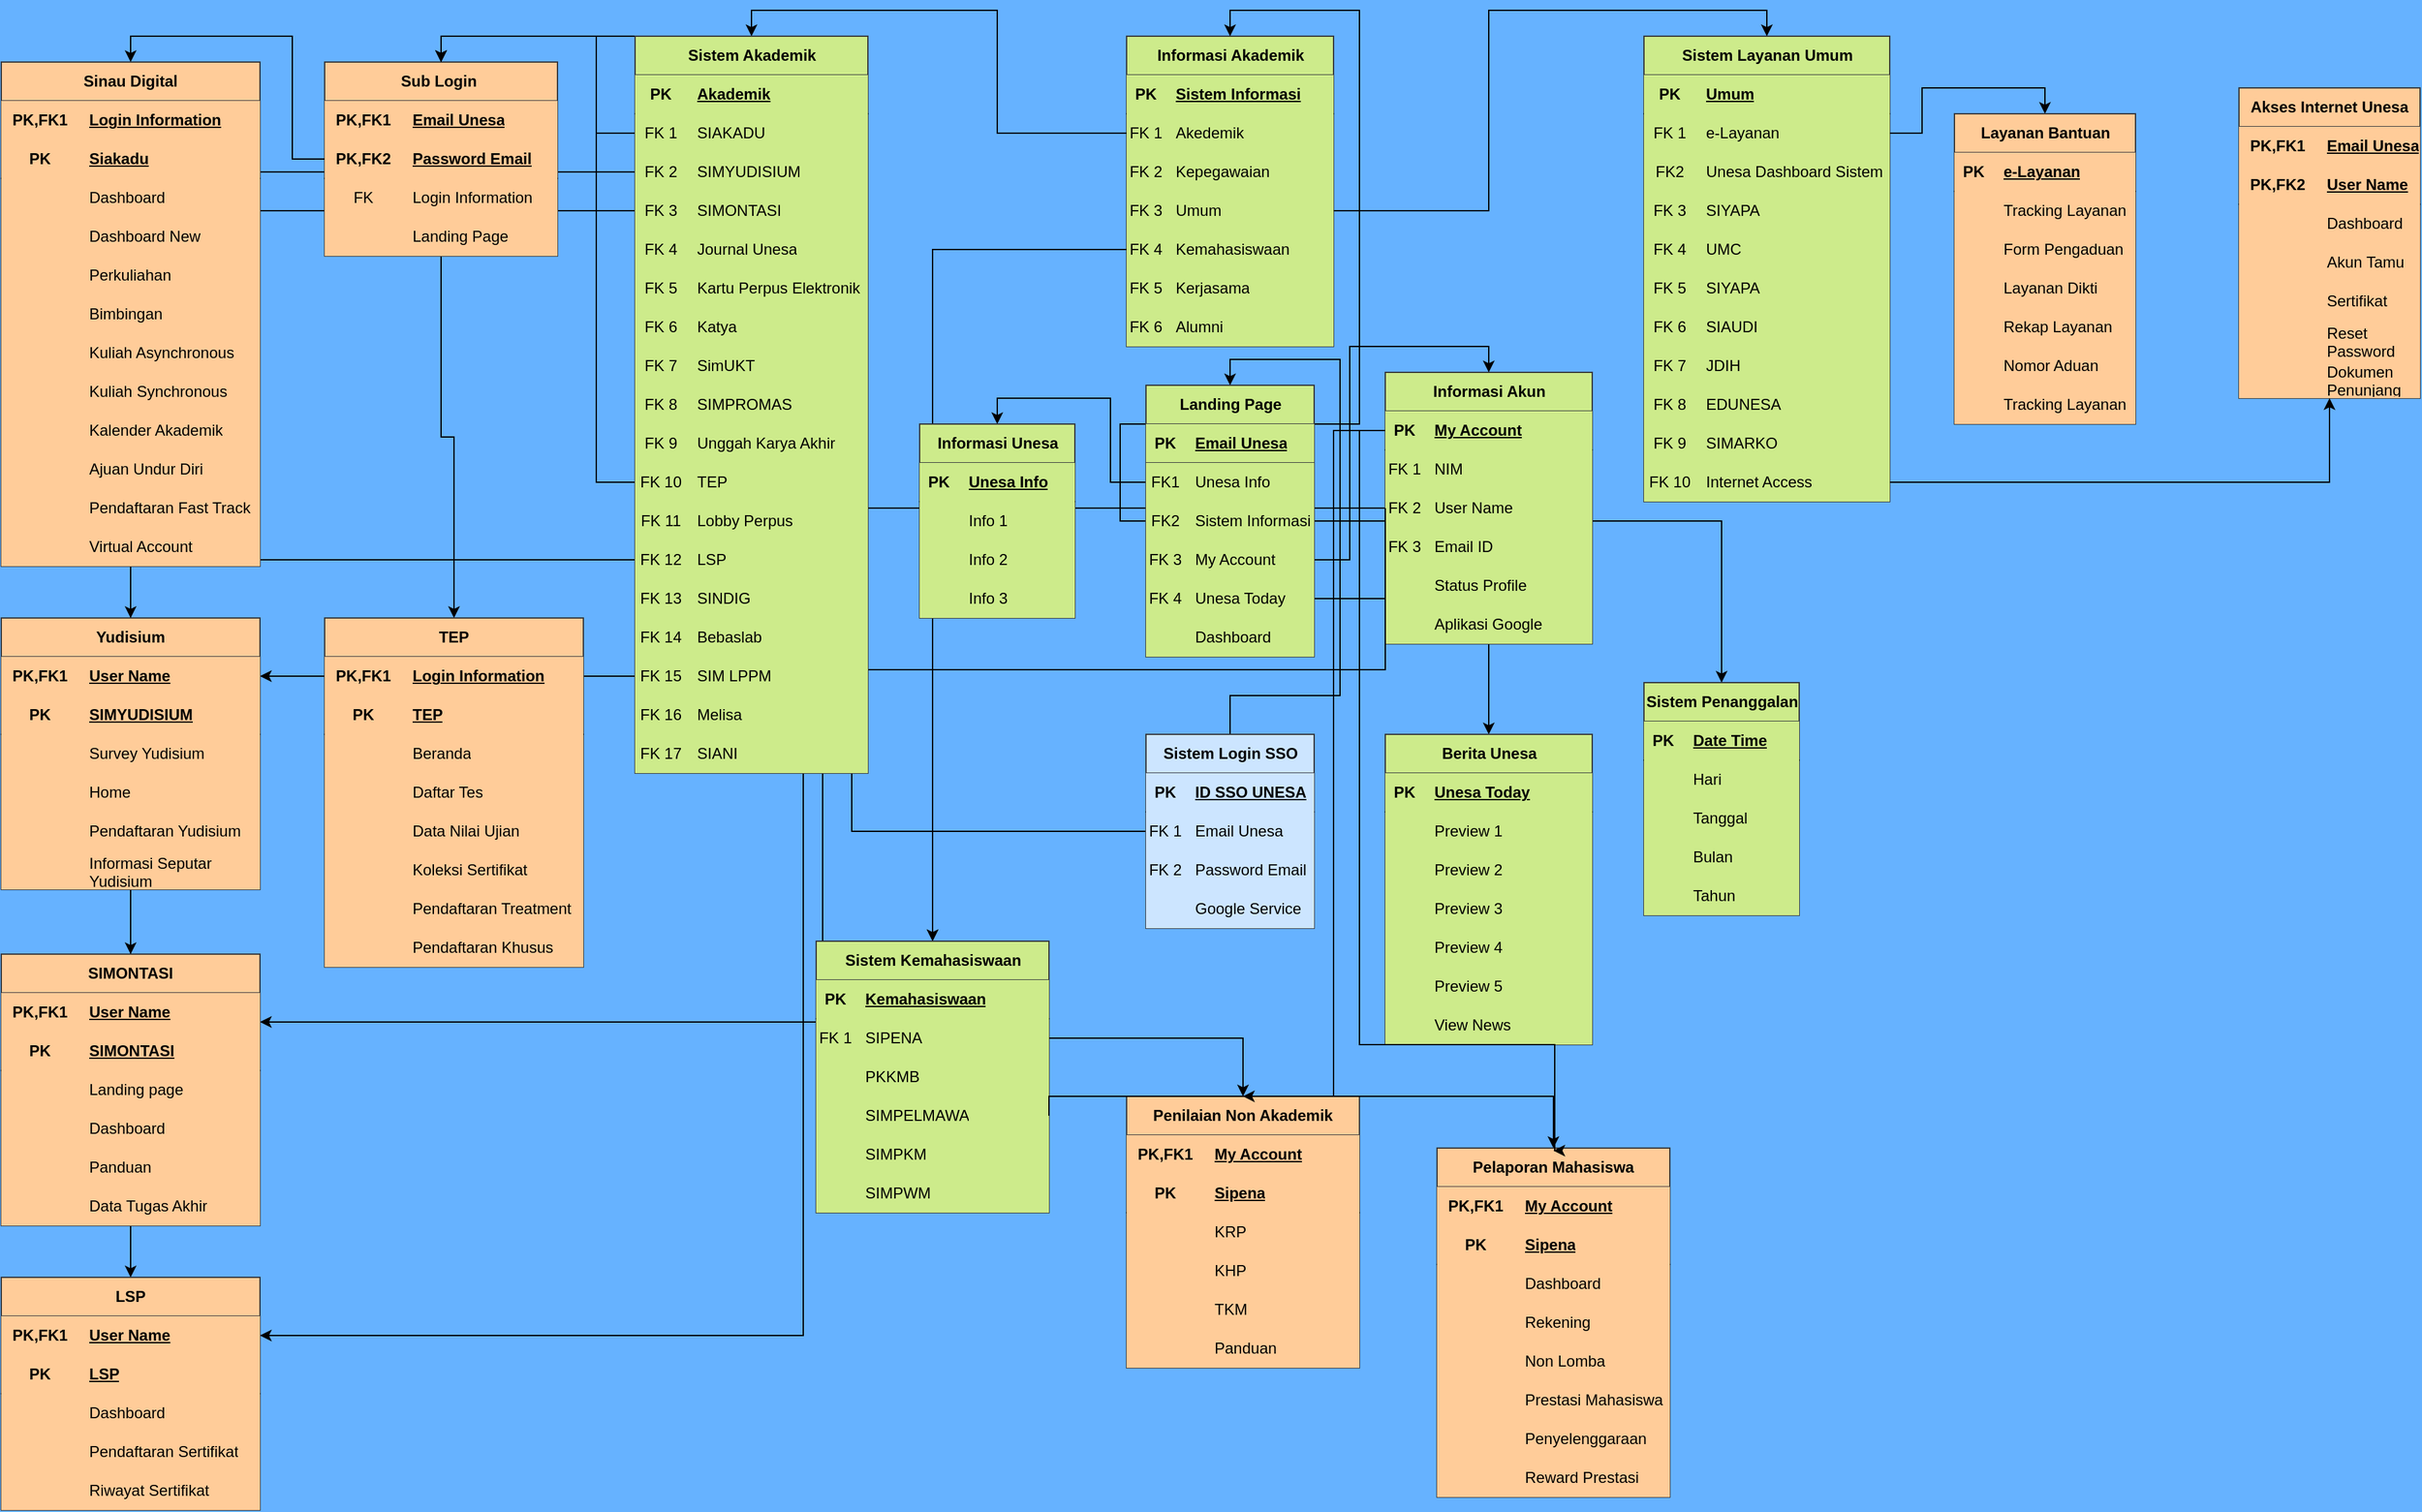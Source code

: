 <mxfile version="24.7.15">
  <diagram name="Page-1" id="fIB9AgHcOxYds-EDLcDk">
    <mxGraphModel dx="1965" dy="1158" grid="1" gridSize="10" guides="1" tooltips="1" connect="1" arrows="1" fold="1" page="1" pageScale="1" pageWidth="1920" pageHeight="1200" background="#66B2FF" math="0" shadow="0">
      <root>
        <mxCell id="0" />
        <mxCell id="1" parent="0" />
        <mxCell id="F7weP_g6E7-wFiPtn0G7-692" style="edgeStyle=orthogonalEdgeStyle;rounded=0;orthogonalLoop=1;jettySize=auto;html=1;exitX=0;exitY=0.5;exitDx=0;exitDy=0;" edge="1" parent="1" source="F7weP_g6E7-wFiPtn0G7-114" target="F7weP_g6E7-wFiPtn0G7-349">
          <mxGeometry relative="1" as="geometry" />
        </mxCell>
        <mxCell id="F7weP_g6E7-wFiPtn0G7-649" style="edgeStyle=orthogonalEdgeStyle;rounded=0;orthogonalLoop=1;jettySize=auto;html=1;entryX=0.5;entryY=0;entryDx=0;entryDy=0;" edge="1" parent="1" source="F7weP_g6E7-wFiPtn0G7-22" target="F7weP_g6E7-wFiPtn0G7-178">
          <mxGeometry relative="1" as="geometry" />
        </mxCell>
        <mxCell id="F7weP_g6E7-wFiPtn0G7-387" style="edgeStyle=orthogonalEdgeStyle;rounded=0;orthogonalLoop=1;jettySize=auto;html=1;" edge="1" parent="1" source="F7weP_g6E7-wFiPtn0G7-236" target="F7weP_g6E7-wFiPtn0G7-368">
          <mxGeometry relative="1" as="geometry" />
        </mxCell>
        <mxCell id="F7weP_g6E7-wFiPtn0G7-367" style="edgeStyle=orthogonalEdgeStyle;rounded=0;orthogonalLoop=1;jettySize=auto;html=1;exitX=0;exitY=0.5;exitDx=0;exitDy=0;" edge="1" parent="1" source="F7weP_g6E7-wFiPtn0G7-233" target="F7weP_g6E7-wFiPtn0G7-348">
          <mxGeometry relative="1" as="geometry" />
        </mxCell>
        <mxCell id="F7weP_g6E7-wFiPtn0G7-222" style="edgeStyle=orthogonalEdgeStyle;rounded=0;orthogonalLoop=1;jettySize=auto;html=1;entryX=0.5;entryY=0;entryDx=0;entryDy=0;" edge="1" parent="1" source="F7weP_g6E7-wFiPtn0G7-63" target="F7weP_g6E7-wFiPtn0G7-133">
          <mxGeometry relative="1" as="geometry" />
        </mxCell>
        <mxCell id="F7weP_g6E7-wFiPtn0G7-219" style="edgeStyle=orthogonalEdgeStyle;rounded=0;orthogonalLoop=1;jettySize=auto;html=1;entryX=0.5;entryY=0;entryDx=0;entryDy=0;" edge="1" parent="1" source="F7weP_g6E7-wFiPtn0G7-18" target="F7weP_g6E7-wFiPtn0G7-36">
          <mxGeometry relative="1" as="geometry" />
        </mxCell>
        <mxCell id="F7weP_g6E7-wFiPtn0G7-18" value="Sistem Login SSO" style="shape=table;startSize=30;container=1;collapsible=1;childLayout=tableLayout;fixedRows=1;rowLines=0;fontStyle=1;align=center;resizeLast=1;html=1;fillColor=#cce5ff;strokeColor=#36393d;fillStyle=solid;" vertex="1" parent="1">
          <mxGeometry x="906" y="580" width="130" height="150" as="geometry" />
        </mxCell>
        <mxCell id="F7weP_g6E7-wFiPtn0G7-19" value="" style="shape=tableRow;horizontal=0;startSize=0;swimlaneHead=0;swimlaneBody=0;fillColor=none;collapsible=0;dropTarget=0;points=[[0,0.5],[1,0.5]];portConstraint=eastwest;top=0;left=0;right=0;bottom=1;" vertex="1" parent="F7weP_g6E7-wFiPtn0G7-18">
          <mxGeometry y="30" width="130" height="30" as="geometry" />
        </mxCell>
        <mxCell id="F7weP_g6E7-wFiPtn0G7-20" value="PK" style="shape=partialRectangle;connectable=0;fillColor=#cce5ff;top=0;left=0;bottom=0;right=0;fontStyle=1;overflow=hidden;whiteSpace=wrap;html=1;strokeColor=#36393d;strokeWidth=4;perimeterSpacing=2;" vertex="1" parent="F7weP_g6E7-wFiPtn0G7-19">
          <mxGeometry width="30" height="30" as="geometry">
            <mxRectangle width="30" height="30" as="alternateBounds" />
          </mxGeometry>
        </mxCell>
        <mxCell id="F7weP_g6E7-wFiPtn0G7-21" value="ID SSO UNESA" style="shape=partialRectangle;connectable=0;fillColor=#cce5ff;top=0;left=0;bottom=0;right=0;align=left;spacingLeft=6;fontStyle=5;overflow=hidden;whiteSpace=wrap;html=1;strokeColor=#36393d;strokeWidth=4;perimeterSpacing=2;" vertex="1" parent="F7weP_g6E7-wFiPtn0G7-19">
          <mxGeometry x="30" width="100" height="30" as="geometry">
            <mxRectangle width="100" height="30" as="alternateBounds" />
          </mxGeometry>
        </mxCell>
        <mxCell id="F7weP_g6E7-wFiPtn0G7-22" value="" style="shape=tableRow;horizontal=0;startSize=0;swimlaneHead=0;swimlaneBody=0;fillColor=none;collapsible=0;dropTarget=0;points=[[0,0.5],[1,0.5]];portConstraint=eastwest;top=0;left=0;right=0;bottom=0;" vertex="1" parent="F7weP_g6E7-wFiPtn0G7-18">
          <mxGeometry y="60" width="130" height="30" as="geometry" />
        </mxCell>
        <mxCell id="F7weP_g6E7-wFiPtn0G7-23" value="FK 1" style="shape=partialRectangle;connectable=0;fillColor=#cce5ff;top=0;left=0;bottom=0;right=0;editable=1;overflow=hidden;whiteSpace=wrap;html=1;strokeColor=#36393d;strokeWidth=4;perimeterSpacing=2;" vertex="1" parent="F7weP_g6E7-wFiPtn0G7-22">
          <mxGeometry width="30" height="30" as="geometry">
            <mxRectangle width="30" height="30" as="alternateBounds" />
          </mxGeometry>
        </mxCell>
        <mxCell id="F7weP_g6E7-wFiPtn0G7-24" value="Email Unesa" style="shape=partialRectangle;connectable=0;fillColor=#cce5ff;top=0;left=0;bottom=0;right=0;align=left;spacingLeft=6;overflow=hidden;whiteSpace=wrap;html=1;strokeColor=#36393d;strokeWidth=4;perimeterSpacing=2;shadow=0;" vertex="1" parent="F7weP_g6E7-wFiPtn0G7-22">
          <mxGeometry x="30" width="100" height="30" as="geometry">
            <mxRectangle width="100" height="30" as="alternateBounds" />
          </mxGeometry>
        </mxCell>
        <mxCell id="F7weP_g6E7-wFiPtn0G7-25" value="" style="shape=tableRow;horizontal=0;startSize=0;swimlaneHead=0;swimlaneBody=0;fillColor=none;collapsible=0;dropTarget=0;points=[[0,0.5],[1,0.5]];portConstraint=eastwest;top=0;left=0;right=0;bottom=0;" vertex="1" parent="F7weP_g6E7-wFiPtn0G7-18">
          <mxGeometry y="90" width="130" height="30" as="geometry" />
        </mxCell>
        <mxCell id="F7weP_g6E7-wFiPtn0G7-26" value="FK 2" style="shape=partialRectangle;connectable=0;fillColor=#cce5ff;top=0;left=0;bottom=0;right=0;editable=1;overflow=hidden;whiteSpace=wrap;html=1;strokeColor=#36393d;strokeWidth=4;perimeterSpacing=2;" vertex="1" parent="F7weP_g6E7-wFiPtn0G7-25">
          <mxGeometry width="30" height="30" as="geometry">
            <mxRectangle width="30" height="30" as="alternateBounds" />
          </mxGeometry>
        </mxCell>
        <mxCell id="F7weP_g6E7-wFiPtn0G7-27" value="Password Email" style="shape=partialRectangle;connectable=0;fillColor=#cce5ff;top=0;left=0;bottom=0;right=0;align=left;spacingLeft=6;overflow=hidden;whiteSpace=wrap;html=1;strokeColor=#36393d;strokeWidth=4;perimeterSpacing=2;" vertex="1" parent="F7weP_g6E7-wFiPtn0G7-25">
          <mxGeometry x="30" width="100" height="30" as="geometry">
            <mxRectangle width="100" height="30" as="alternateBounds" />
          </mxGeometry>
        </mxCell>
        <mxCell id="F7weP_g6E7-wFiPtn0G7-130" value="" style="shape=tableRow;horizontal=0;startSize=0;swimlaneHead=0;swimlaneBody=0;fillColor=none;collapsible=0;dropTarget=0;points=[[0,0.5],[1,0.5]];portConstraint=eastwest;top=0;left=0;right=0;bottom=0;" vertex="1" parent="F7weP_g6E7-wFiPtn0G7-18">
          <mxGeometry y="120" width="130" height="30" as="geometry" />
        </mxCell>
        <mxCell id="F7weP_g6E7-wFiPtn0G7-131" value="" style="shape=partialRectangle;connectable=0;fillColor=#cce5ff;top=0;left=0;bottom=0;right=0;editable=1;overflow=hidden;whiteSpace=wrap;html=1;strokeColor=#36393d;strokeWidth=4;perimeterSpacing=2;" vertex="1" parent="F7weP_g6E7-wFiPtn0G7-130">
          <mxGeometry width="30" height="30" as="geometry">
            <mxRectangle width="30" height="30" as="alternateBounds" />
          </mxGeometry>
        </mxCell>
        <mxCell id="F7weP_g6E7-wFiPtn0G7-132" value="Google Service" style="shape=partialRectangle;connectable=0;fillColor=#cce5ff;top=0;left=0;bottom=0;right=0;align=left;spacingLeft=6;overflow=hidden;whiteSpace=wrap;html=1;strokeColor=#36393d;strokeWidth=4;perimeterSpacing=2;" vertex="1" parent="F7weP_g6E7-wFiPtn0G7-130">
          <mxGeometry x="30" width="100" height="30" as="geometry">
            <mxRectangle width="100" height="30" as="alternateBounds" />
          </mxGeometry>
        </mxCell>
        <mxCell id="F7weP_g6E7-wFiPtn0G7-223" style="edgeStyle=orthogonalEdgeStyle;rounded=0;orthogonalLoop=1;jettySize=auto;html=1;flowAnimation=0;" edge="1" parent="1" source="F7weP_g6E7-wFiPtn0G7-36" target="F7weP_g6E7-wFiPtn0G7-191">
          <mxGeometry relative="1" as="geometry" />
        </mxCell>
        <mxCell id="F7weP_g6E7-wFiPtn0G7-79" value="Informasi Akademik" style="shape=table;startSize=30;container=1;collapsible=1;childLayout=tableLayout;fixedRows=1;rowLines=0;fontStyle=1;align=center;resizeLast=1;html=1;fillColor=#cdeb8b;strokeColor=#36393d;" vertex="1" parent="1">
          <mxGeometry x="891" y="40" width="160" height="240" as="geometry" />
        </mxCell>
        <mxCell id="F7weP_g6E7-wFiPtn0G7-80" value="" style="shape=tableRow;horizontal=0;startSize=0;swimlaneHead=0;swimlaneBody=0;fillColor=none;collapsible=0;dropTarget=0;points=[[0,0.5],[1,0.5]];portConstraint=eastwest;top=0;left=0;right=0;bottom=1;" vertex="1" parent="F7weP_g6E7-wFiPtn0G7-79">
          <mxGeometry y="30" width="160" height="30" as="geometry" />
        </mxCell>
        <mxCell id="F7weP_g6E7-wFiPtn0G7-81" value="PK" style="shape=partialRectangle;connectable=0;fillColor=#cdeb8b;top=0;left=0;bottom=0;right=0;fontStyle=1;overflow=hidden;whiteSpace=wrap;html=1;strokeColor=#36393d;" vertex="1" parent="F7weP_g6E7-wFiPtn0G7-80">
          <mxGeometry width="30" height="30" as="geometry">
            <mxRectangle width="30" height="30" as="alternateBounds" />
          </mxGeometry>
        </mxCell>
        <mxCell id="F7weP_g6E7-wFiPtn0G7-82" value="Sistem Informasi" style="shape=partialRectangle;connectable=0;fillColor=#cdeb8b;top=0;left=0;bottom=0;right=0;align=left;spacingLeft=6;fontStyle=5;overflow=hidden;whiteSpace=wrap;html=1;strokeColor=#36393d;" vertex="1" parent="F7weP_g6E7-wFiPtn0G7-80">
          <mxGeometry x="30" width="130" height="30" as="geometry">
            <mxRectangle width="130" height="30" as="alternateBounds" />
          </mxGeometry>
        </mxCell>
        <mxCell id="F7weP_g6E7-wFiPtn0G7-83" value="" style="shape=tableRow;horizontal=0;startSize=0;swimlaneHead=0;swimlaneBody=0;fillColor=none;collapsible=0;dropTarget=0;points=[[0,0.5],[1,0.5]];portConstraint=eastwest;top=0;left=0;right=0;bottom=0;" vertex="1" parent="F7weP_g6E7-wFiPtn0G7-79">
          <mxGeometry y="60" width="160" height="30" as="geometry" />
        </mxCell>
        <mxCell id="F7weP_g6E7-wFiPtn0G7-84" value="FK 1" style="shape=partialRectangle;connectable=0;fillColor=#cdeb8b;top=0;left=0;bottom=0;right=0;editable=1;overflow=hidden;whiteSpace=wrap;html=1;strokeColor=#36393d;" vertex="1" parent="F7weP_g6E7-wFiPtn0G7-83">
          <mxGeometry width="30" height="30" as="geometry">
            <mxRectangle width="30" height="30" as="alternateBounds" />
          </mxGeometry>
        </mxCell>
        <mxCell id="F7weP_g6E7-wFiPtn0G7-85" value="Akedemik" style="shape=partialRectangle;connectable=0;fillColor=#cdeb8b;top=0;left=0;bottom=0;right=0;align=left;spacingLeft=6;overflow=hidden;whiteSpace=wrap;html=1;strokeColor=#36393d;" vertex="1" parent="F7weP_g6E7-wFiPtn0G7-83">
          <mxGeometry x="30" width="130" height="30" as="geometry">
            <mxRectangle width="130" height="30" as="alternateBounds" />
          </mxGeometry>
        </mxCell>
        <mxCell id="F7weP_g6E7-wFiPtn0G7-86" value="" style="shape=tableRow;horizontal=0;startSize=0;swimlaneHead=0;swimlaneBody=0;fillColor=none;collapsible=0;dropTarget=0;points=[[0,0.5],[1,0.5]];portConstraint=eastwest;top=0;left=0;right=0;bottom=0;" vertex="1" parent="F7weP_g6E7-wFiPtn0G7-79">
          <mxGeometry y="90" width="160" height="30" as="geometry" />
        </mxCell>
        <mxCell id="F7weP_g6E7-wFiPtn0G7-87" value="FK 2" style="shape=partialRectangle;connectable=0;fillColor=#cdeb8b;top=0;left=0;bottom=0;right=0;editable=1;overflow=hidden;whiteSpace=wrap;html=1;strokeColor=#36393d;" vertex="1" parent="F7weP_g6E7-wFiPtn0G7-86">
          <mxGeometry width="30" height="30" as="geometry">
            <mxRectangle width="30" height="30" as="alternateBounds" />
          </mxGeometry>
        </mxCell>
        <mxCell id="F7weP_g6E7-wFiPtn0G7-88" value="Kepegawaian" style="shape=partialRectangle;connectable=0;fillColor=#cdeb8b;top=0;left=0;bottom=0;right=0;align=left;spacingLeft=6;overflow=hidden;whiteSpace=wrap;html=1;strokeColor=#36393d;" vertex="1" parent="F7weP_g6E7-wFiPtn0G7-86">
          <mxGeometry x="30" width="130" height="30" as="geometry">
            <mxRectangle width="130" height="30" as="alternateBounds" />
          </mxGeometry>
        </mxCell>
        <mxCell id="F7weP_g6E7-wFiPtn0G7-89" value="" style="shape=tableRow;horizontal=0;startSize=0;swimlaneHead=0;swimlaneBody=0;fillColor=none;collapsible=0;dropTarget=0;points=[[0,0.5],[1,0.5]];portConstraint=eastwest;top=0;left=0;right=0;bottom=0;" vertex="1" parent="F7weP_g6E7-wFiPtn0G7-79">
          <mxGeometry y="120" width="160" height="30" as="geometry" />
        </mxCell>
        <mxCell id="F7weP_g6E7-wFiPtn0G7-90" value="FK 3" style="shape=partialRectangle;connectable=0;fillColor=#cdeb8b;top=0;left=0;bottom=0;right=0;editable=1;overflow=hidden;whiteSpace=wrap;html=1;strokeColor=#36393d;" vertex="1" parent="F7weP_g6E7-wFiPtn0G7-89">
          <mxGeometry width="30" height="30" as="geometry">
            <mxRectangle width="30" height="30" as="alternateBounds" />
          </mxGeometry>
        </mxCell>
        <mxCell id="F7weP_g6E7-wFiPtn0G7-91" value="Umum" style="shape=partialRectangle;connectable=0;fillColor=#cdeb8b;top=0;left=0;bottom=0;right=0;align=left;spacingLeft=6;overflow=hidden;whiteSpace=wrap;html=1;strokeColor=#36393d;" vertex="1" parent="F7weP_g6E7-wFiPtn0G7-89">
          <mxGeometry x="30" width="130" height="30" as="geometry">
            <mxRectangle width="130" height="30" as="alternateBounds" />
          </mxGeometry>
        </mxCell>
        <mxCell id="F7weP_g6E7-wFiPtn0G7-92" value="" style="shape=tableRow;horizontal=0;startSize=0;swimlaneHead=0;swimlaneBody=0;fillColor=none;collapsible=0;dropTarget=0;points=[[0,0.5],[1,0.5]];portConstraint=eastwest;top=0;left=0;right=0;bottom=0;" vertex="1" parent="F7weP_g6E7-wFiPtn0G7-79">
          <mxGeometry y="150" width="160" height="30" as="geometry" />
        </mxCell>
        <mxCell id="F7weP_g6E7-wFiPtn0G7-93" value="FK 4" style="shape=partialRectangle;connectable=0;fillColor=#cdeb8b;top=0;left=0;bottom=0;right=0;editable=1;overflow=hidden;whiteSpace=wrap;html=1;strokeColor=#36393d;" vertex="1" parent="F7weP_g6E7-wFiPtn0G7-92">
          <mxGeometry width="30" height="30" as="geometry">
            <mxRectangle width="30" height="30" as="alternateBounds" />
          </mxGeometry>
        </mxCell>
        <mxCell id="F7weP_g6E7-wFiPtn0G7-94" value="Kemahasiswaan" style="shape=partialRectangle;connectable=0;fillColor=#cdeb8b;top=0;left=0;bottom=0;right=0;align=left;spacingLeft=6;overflow=hidden;whiteSpace=wrap;html=1;strokeColor=#36393d;" vertex="1" parent="F7weP_g6E7-wFiPtn0G7-92">
          <mxGeometry x="30" width="130" height="30" as="geometry">
            <mxRectangle width="130" height="30" as="alternateBounds" />
          </mxGeometry>
        </mxCell>
        <mxCell id="F7weP_g6E7-wFiPtn0G7-95" value="" style="shape=tableRow;horizontal=0;startSize=0;swimlaneHead=0;swimlaneBody=0;fillColor=none;collapsible=0;dropTarget=0;points=[[0,0.5],[1,0.5]];portConstraint=eastwest;top=0;left=0;right=0;bottom=0;" vertex="1" parent="F7weP_g6E7-wFiPtn0G7-79">
          <mxGeometry y="180" width="160" height="30" as="geometry" />
        </mxCell>
        <mxCell id="F7weP_g6E7-wFiPtn0G7-96" value="FK 5" style="shape=partialRectangle;connectable=0;fillColor=#cdeb8b;top=0;left=0;bottom=0;right=0;editable=1;overflow=hidden;whiteSpace=wrap;html=1;strokeColor=#36393d;" vertex="1" parent="F7weP_g6E7-wFiPtn0G7-95">
          <mxGeometry width="30" height="30" as="geometry">
            <mxRectangle width="30" height="30" as="alternateBounds" />
          </mxGeometry>
        </mxCell>
        <mxCell id="F7weP_g6E7-wFiPtn0G7-97" value="Kerjasama" style="shape=partialRectangle;connectable=0;fillColor=#cdeb8b;top=0;left=0;bottom=0;right=0;align=left;spacingLeft=6;overflow=hidden;whiteSpace=wrap;html=1;strokeColor=#36393d;" vertex="1" parent="F7weP_g6E7-wFiPtn0G7-95">
          <mxGeometry x="30" width="130" height="30" as="geometry">
            <mxRectangle width="130" height="30" as="alternateBounds" />
          </mxGeometry>
        </mxCell>
        <mxCell id="F7weP_g6E7-wFiPtn0G7-98" value="" style="shape=tableRow;horizontal=0;startSize=0;swimlaneHead=0;swimlaneBody=0;fillColor=none;collapsible=0;dropTarget=0;points=[[0,0.5],[1,0.5]];portConstraint=eastwest;top=0;left=0;right=0;bottom=0;" vertex="1" parent="F7weP_g6E7-wFiPtn0G7-79">
          <mxGeometry y="210" width="160" height="30" as="geometry" />
        </mxCell>
        <mxCell id="F7weP_g6E7-wFiPtn0G7-99" value="FK 6" style="shape=partialRectangle;connectable=0;fillColor=#cdeb8b;top=0;left=0;bottom=0;right=0;editable=1;overflow=hidden;whiteSpace=wrap;html=1;strokeColor=#36393d;" vertex="1" parent="F7weP_g6E7-wFiPtn0G7-98">
          <mxGeometry width="30" height="30" as="geometry">
            <mxRectangle width="30" height="30" as="alternateBounds" />
          </mxGeometry>
        </mxCell>
        <mxCell id="F7weP_g6E7-wFiPtn0G7-100" value="Alumni" style="shape=partialRectangle;connectable=0;fillColor=#cdeb8b;top=0;left=0;bottom=0;right=0;align=left;spacingLeft=6;overflow=hidden;whiteSpace=wrap;html=1;strokeColor=#36393d;" vertex="1" parent="F7weP_g6E7-wFiPtn0G7-98">
          <mxGeometry x="30" width="130" height="30" as="geometry">
            <mxRectangle width="130" height="30" as="alternateBounds" />
          </mxGeometry>
        </mxCell>
        <mxCell id="F7weP_g6E7-wFiPtn0G7-133" value="Berita Unesa" style="shape=table;startSize=30;container=1;collapsible=1;childLayout=tableLayout;fixedRows=1;rowLines=0;fontStyle=1;align=center;resizeLast=1;html=1;fillColor=#cdeb8b;strokeColor=#36393d;" vertex="1" parent="1">
          <mxGeometry x="1091" y="580" width="160" height="240" as="geometry" />
        </mxCell>
        <mxCell id="F7weP_g6E7-wFiPtn0G7-134" value="" style="shape=tableRow;horizontal=0;startSize=0;swimlaneHead=0;swimlaneBody=0;fillColor=none;collapsible=0;dropTarget=0;points=[[0,0.5],[1,0.5]];portConstraint=eastwest;top=0;left=0;right=0;bottom=1;" vertex="1" parent="F7weP_g6E7-wFiPtn0G7-133">
          <mxGeometry y="30" width="160" height="30" as="geometry" />
        </mxCell>
        <mxCell id="F7weP_g6E7-wFiPtn0G7-135" value="PK" style="shape=partialRectangle;connectable=0;fillColor=#cdeb8b;top=0;left=0;bottom=0;right=0;fontStyle=1;overflow=hidden;whiteSpace=wrap;html=1;strokeColor=#36393d;" vertex="1" parent="F7weP_g6E7-wFiPtn0G7-134">
          <mxGeometry width="30" height="30" as="geometry">
            <mxRectangle width="30" height="30" as="alternateBounds" />
          </mxGeometry>
        </mxCell>
        <mxCell id="F7weP_g6E7-wFiPtn0G7-136" value="Unesa Today" style="shape=partialRectangle;connectable=0;fillColor=#cdeb8b;top=0;left=0;bottom=0;right=0;align=left;spacingLeft=6;fontStyle=5;overflow=hidden;whiteSpace=wrap;html=1;strokeColor=#36393d;" vertex="1" parent="F7weP_g6E7-wFiPtn0G7-134">
          <mxGeometry x="30" width="130" height="30" as="geometry">
            <mxRectangle width="130" height="30" as="alternateBounds" />
          </mxGeometry>
        </mxCell>
        <mxCell id="F7weP_g6E7-wFiPtn0G7-137" value="" style="shape=tableRow;horizontal=0;startSize=0;swimlaneHead=0;swimlaneBody=0;fillColor=none;collapsible=0;dropTarget=0;points=[[0,0.5],[1,0.5]];portConstraint=eastwest;top=0;left=0;right=0;bottom=0;" vertex="1" parent="F7weP_g6E7-wFiPtn0G7-133">
          <mxGeometry y="60" width="160" height="30" as="geometry" />
        </mxCell>
        <mxCell id="F7weP_g6E7-wFiPtn0G7-138" value="" style="shape=partialRectangle;connectable=0;fillColor=#cdeb8b;top=0;left=0;bottom=0;right=0;editable=1;overflow=hidden;whiteSpace=wrap;html=1;strokeColor=#36393d;" vertex="1" parent="F7weP_g6E7-wFiPtn0G7-137">
          <mxGeometry width="30" height="30" as="geometry">
            <mxRectangle width="30" height="30" as="alternateBounds" />
          </mxGeometry>
        </mxCell>
        <mxCell id="F7weP_g6E7-wFiPtn0G7-139" value="Preview 1" style="shape=partialRectangle;connectable=0;fillColor=#cdeb8b;top=0;left=0;bottom=0;right=0;align=left;spacingLeft=6;overflow=hidden;whiteSpace=wrap;html=1;strokeColor=#36393d;" vertex="1" parent="F7weP_g6E7-wFiPtn0G7-137">
          <mxGeometry x="30" width="130" height="30" as="geometry">
            <mxRectangle width="130" height="30" as="alternateBounds" />
          </mxGeometry>
        </mxCell>
        <mxCell id="F7weP_g6E7-wFiPtn0G7-140" value="" style="shape=tableRow;horizontal=0;startSize=0;swimlaneHead=0;swimlaneBody=0;fillColor=none;collapsible=0;dropTarget=0;points=[[0,0.5],[1,0.5]];portConstraint=eastwest;top=0;left=0;right=0;bottom=0;" vertex="1" parent="F7weP_g6E7-wFiPtn0G7-133">
          <mxGeometry y="90" width="160" height="30" as="geometry" />
        </mxCell>
        <mxCell id="F7weP_g6E7-wFiPtn0G7-141" value="" style="shape=partialRectangle;connectable=0;fillColor=#cdeb8b;top=0;left=0;bottom=0;right=0;editable=1;overflow=hidden;whiteSpace=wrap;html=1;strokeColor=#36393d;" vertex="1" parent="F7weP_g6E7-wFiPtn0G7-140">
          <mxGeometry width="30" height="30" as="geometry">
            <mxRectangle width="30" height="30" as="alternateBounds" />
          </mxGeometry>
        </mxCell>
        <mxCell id="F7weP_g6E7-wFiPtn0G7-142" value="Preview 2" style="shape=partialRectangle;connectable=0;fillColor=#cdeb8b;top=0;left=0;bottom=0;right=0;align=left;spacingLeft=6;overflow=hidden;whiteSpace=wrap;html=1;strokeColor=#36393d;" vertex="1" parent="F7weP_g6E7-wFiPtn0G7-140">
          <mxGeometry x="30" width="130" height="30" as="geometry">
            <mxRectangle width="130" height="30" as="alternateBounds" />
          </mxGeometry>
        </mxCell>
        <mxCell id="F7weP_g6E7-wFiPtn0G7-143" value="" style="shape=tableRow;horizontal=0;startSize=0;swimlaneHead=0;swimlaneBody=0;fillColor=none;collapsible=0;dropTarget=0;points=[[0,0.5],[1,0.5]];portConstraint=eastwest;top=0;left=0;right=0;bottom=0;" vertex="1" parent="F7weP_g6E7-wFiPtn0G7-133">
          <mxGeometry y="120" width="160" height="30" as="geometry" />
        </mxCell>
        <mxCell id="F7weP_g6E7-wFiPtn0G7-144" value="" style="shape=partialRectangle;connectable=0;fillColor=#cdeb8b;top=0;left=0;bottom=0;right=0;editable=1;overflow=hidden;whiteSpace=wrap;html=1;strokeColor=#36393d;" vertex="1" parent="F7weP_g6E7-wFiPtn0G7-143">
          <mxGeometry width="30" height="30" as="geometry">
            <mxRectangle width="30" height="30" as="alternateBounds" />
          </mxGeometry>
        </mxCell>
        <mxCell id="F7weP_g6E7-wFiPtn0G7-145" value="Preview 3" style="shape=partialRectangle;connectable=0;fillColor=#cdeb8b;top=0;left=0;bottom=0;right=0;align=left;spacingLeft=6;overflow=hidden;whiteSpace=wrap;html=1;strokeColor=#36393d;" vertex="1" parent="F7weP_g6E7-wFiPtn0G7-143">
          <mxGeometry x="30" width="130" height="30" as="geometry">
            <mxRectangle width="130" height="30" as="alternateBounds" />
          </mxGeometry>
        </mxCell>
        <mxCell id="F7weP_g6E7-wFiPtn0G7-146" value="" style="shape=tableRow;horizontal=0;startSize=0;swimlaneHead=0;swimlaneBody=0;fillColor=none;collapsible=0;dropTarget=0;points=[[0,0.5],[1,0.5]];portConstraint=eastwest;top=0;left=0;right=0;bottom=0;" vertex="1" parent="F7weP_g6E7-wFiPtn0G7-133">
          <mxGeometry y="150" width="160" height="30" as="geometry" />
        </mxCell>
        <mxCell id="F7weP_g6E7-wFiPtn0G7-147" value="" style="shape=partialRectangle;connectable=0;fillColor=#cdeb8b;top=0;left=0;bottom=0;right=0;editable=1;overflow=hidden;whiteSpace=wrap;html=1;strokeColor=#36393d;" vertex="1" parent="F7weP_g6E7-wFiPtn0G7-146">
          <mxGeometry width="30" height="30" as="geometry">
            <mxRectangle width="30" height="30" as="alternateBounds" />
          </mxGeometry>
        </mxCell>
        <mxCell id="F7weP_g6E7-wFiPtn0G7-148" value="Preview 4" style="shape=partialRectangle;connectable=0;fillColor=#cdeb8b;top=0;left=0;bottom=0;right=0;align=left;spacingLeft=6;overflow=hidden;whiteSpace=wrap;html=1;strokeColor=#36393d;" vertex="1" parent="F7weP_g6E7-wFiPtn0G7-146">
          <mxGeometry x="30" width="130" height="30" as="geometry">
            <mxRectangle width="130" height="30" as="alternateBounds" />
          </mxGeometry>
        </mxCell>
        <mxCell id="F7weP_g6E7-wFiPtn0G7-149" value="" style="shape=tableRow;horizontal=0;startSize=0;swimlaneHead=0;swimlaneBody=0;fillColor=none;collapsible=0;dropTarget=0;points=[[0,0.5],[1,0.5]];portConstraint=eastwest;top=0;left=0;right=0;bottom=0;" vertex="1" parent="F7weP_g6E7-wFiPtn0G7-133">
          <mxGeometry y="180" width="160" height="30" as="geometry" />
        </mxCell>
        <mxCell id="F7weP_g6E7-wFiPtn0G7-150" value="" style="shape=partialRectangle;connectable=0;fillColor=#cdeb8b;top=0;left=0;bottom=0;right=0;editable=1;overflow=hidden;whiteSpace=wrap;html=1;strokeColor=#36393d;" vertex="1" parent="F7weP_g6E7-wFiPtn0G7-149">
          <mxGeometry width="30" height="30" as="geometry">
            <mxRectangle width="30" height="30" as="alternateBounds" />
          </mxGeometry>
        </mxCell>
        <mxCell id="F7weP_g6E7-wFiPtn0G7-151" value="Preview 5" style="shape=partialRectangle;connectable=0;fillColor=#cdeb8b;top=0;left=0;bottom=0;right=0;align=left;spacingLeft=6;overflow=hidden;whiteSpace=wrap;html=1;strokeColor=#36393d;" vertex="1" parent="F7weP_g6E7-wFiPtn0G7-149">
          <mxGeometry x="30" width="130" height="30" as="geometry">
            <mxRectangle width="130" height="30" as="alternateBounds" />
          </mxGeometry>
        </mxCell>
        <mxCell id="F7weP_g6E7-wFiPtn0G7-152" value="" style="shape=tableRow;horizontal=0;startSize=0;swimlaneHead=0;swimlaneBody=0;fillColor=none;collapsible=0;dropTarget=0;points=[[0,0.5],[1,0.5]];portConstraint=eastwest;top=0;left=0;right=0;bottom=0;" vertex="1" parent="F7weP_g6E7-wFiPtn0G7-133">
          <mxGeometry y="210" width="160" height="30" as="geometry" />
        </mxCell>
        <mxCell id="F7weP_g6E7-wFiPtn0G7-153" value="" style="shape=partialRectangle;connectable=0;fillColor=#cdeb8b;top=0;left=0;bottom=0;right=0;editable=1;overflow=hidden;whiteSpace=wrap;html=1;strokeColor=#36393d;" vertex="1" parent="F7weP_g6E7-wFiPtn0G7-152">
          <mxGeometry width="30" height="30" as="geometry">
            <mxRectangle width="30" height="30" as="alternateBounds" />
          </mxGeometry>
        </mxCell>
        <mxCell id="F7weP_g6E7-wFiPtn0G7-154" value="View News" style="shape=partialRectangle;connectable=0;fillColor=#cdeb8b;top=0;left=0;bottom=0;right=0;align=left;spacingLeft=6;overflow=hidden;whiteSpace=wrap;html=1;strokeColor=#36393d;" vertex="1" parent="F7weP_g6E7-wFiPtn0G7-152">
          <mxGeometry x="30" width="130" height="30" as="geometry">
            <mxRectangle width="130" height="30" as="alternateBounds" />
          </mxGeometry>
        </mxCell>
        <mxCell id="F7weP_g6E7-wFiPtn0G7-191" value="Sistem Penanggalan" style="shape=table;startSize=30;container=1;collapsible=1;childLayout=tableLayout;fixedRows=1;rowLines=0;fontStyle=1;align=center;resizeLast=1;html=1;fillColor=#cdeb8b;strokeColor=#36393d;" vertex="1" parent="1">
          <mxGeometry x="1291" y="540" width="120" height="180" as="geometry" />
        </mxCell>
        <mxCell id="F7weP_g6E7-wFiPtn0G7-192" value="" style="shape=tableRow;horizontal=0;startSize=0;swimlaneHead=0;swimlaneBody=0;fillColor=none;collapsible=0;dropTarget=0;points=[[0,0.5],[1,0.5]];portConstraint=eastwest;top=0;left=0;right=0;bottom=1;" vertex="1" parent="F7weP_g6E7-wFiPtn0G7-191">
          <mxGeometry y="30" width="120" height="30" as="geometry" />
        </mxCell>
        <mxCell id="F7weP_g6E7-wFiPtn0G7-193" value="PK" style="shape=partialRectangle;connectable=0;fillColor=#cdeb8b;top=0;left=0;bottom=0;right=0;fontStyle=1;overflow=hidden;whiteSpace=wrap;html=1;strokeColor=#36393d;" vertex="1" parent="F7weP_g6E7-wFiPtn0G7-192">
          <mxGeometry width="30" height="30" as="geometry">
            <mxRectangle width="30" height="30" as="alternateBounds" />
          </mxGeometry>
        </mxCell>
        <mxCell id="F7weP_g6E7-wFiPtn0G7-194" value="Date Time" style="shape=partialRectangle;connectable=0;fillColor=#cdeb8b;top=0;left=0;bottom=0;right=0;align=left;spacingLeft=6;fontStyle=5;overflow=hidden;whiteSpace=wrap;html=1;strokeColor=#36393d;" vertex="1" parent="F7weP_g6E7-wFiPtn0G7-192">
          <mxGeometry x="30" width="90" height="30" as="geometry">
            <mxRectangle width="90" height="30" as="alternateBounds" />
          </mxGeometry>
        </mxCell>
        <mxCell id="F7weP_g6E7-wFiPtn0G7-195" value="" style="shape=tableRow;horizontal=0;startSize=0;swimlaneHead=0;swimlaneBody=0;fillColor=none;collapsible=0;dropTarget=0;points=[[0,0.5],[1,0.5]];portConstraint=eastwest;top=0;left=0;right=0;bottom=0;" vertex="1" parent="F7weP_g6E7-wFiPtn0G7-191">
          <mxGeometry y="60" width="120" height="30" as="geometry" />
        </mxCell>
        <mxCell id="F7weP_g6E7-wFiPtn0G7-196" value="" style="shape=partialRectangle;connectable=0;fillColor=#cdeb8b;top=0;left=0;bottom=0;right=0;editable=1;overflow=hidden;whiteSpace=wrap;html=1;strokeColor=#36393d;" vertex="1" parent="F7weP_g6E7-wFiPtn0G7-195">
          <mxGeometry width="30" height="30" as="geometry">
            <mxRectangle width="30" height="30" as="alternateBounds" />
          </mxGeometry>
        </mxCell>
        <mxCell id="F7weP_g6E7-wFiPtn0G7-197" value="Hari" style="shape=partialRectangle;connectable=0;fillColor=#cdeb8b;top=0;left=0;bottom=0;right=0;align=left;spacingLeft=6;overflow=hidden;whiteSpace=wrap;html=1;strokeColor=#36393d;" vertex="1" parent="F7weP_g6E7-wFiPtn0G7-195">
          <mxGeometry x="30" width="90" height="30" as="geometry">
            <mxRectangle width="90" height="30" as="alternateBounds" />
          </mxGeometry>
        </mxCell>
        <mxCell id="F7weP_g6E7-wFiPtn0G7-198" value="" style="shape=tableRow;horizontal=0;startSize=0;swimlaneHead=0;swimlaneBody=0;fillColor=none;collapsible=0;dropTarget=0;points=[[0,0.5],[1,0.5]];portConstraint=eastwest;top=0;left=0;right=0;bottom=0;" vertex="1" parent="F7weP_g6E7-wFiPtn0G7-191">
          <mxGeometry y="90" width="120" height="30" as="geometry" />
        </mxCell>
        <mxCell id="F7weP_g6E7-wFiPtn0G7-199" value="" style="shape=partialRectangle;connectable=0;fillColor=#cdeb8b;top=0;left=0;bottom=0;right=0;editable=1;overflow=hidden;whiteSpace=wrap;html=1;strokeColor=#36393d;" vertex="1" parent="F7weP_g6E7-wFiPtn0G7-198">
          <mxGeometry width="30" height="30" as="geometry">
            <mxRectangle width="30" height="30" as="alternateBounds" />
          </mxGeometry>
        </mxCell>
        <mxCell id="F7weP_g6E7-wFiPtn0G7-200" value="Tanggal" style="shape=partialRectangle;connectable=0;fillColor=#cdeb8b;top=0;left=0;bottom=0;right=0;align=left;spacingLeft=6;overflow=hidden;whiteSpace=wrap;html=1;strokeColor=#36393d;" vertex="1" parent="F7weP_g6E7-wFiPtn0G7-198">
          <mxGeometry x="30" width="90" height="30" as="geometry">
            <mxRectangle width="90" height="30" as="alternateBounds" />
          </mxGeometry>
        </mxCell>
        <mxCell id="F7weP_g6E7-wFiPtn0G7-201" value="" style="shape=tableRow;horizontal=0;startSize=0;swimlaneHead=0;swimlaneBody=0;fillColor=none;collapsible=0;dropTarget=0;points=[[0,0.5],[1,0.5]];portConstraint=eastwest;top=0;left=0;right=0;bottom=0;" vertex="1" parent="F7weP_g6E7-wFiPtn0G7-191">
          <mxGeometry y="120" width="120" height="30" as="geometry" />
        </mxCell>
        <mxCell id="F7weP_g6E7-wFiPtn0G7-202" value="" style="shape=partialRectangle;connectable=0;fillColor=#cdeb8b;top=0;left=0;bottom=0;right=0;editable=1;overflow=hidden;whiteSpace=wrap;html=1;strokeColor=#36393d;" vertex="1" parent="F7weP_g6E7-wFiPtn0G7-201">
          <mxGeometry width="30" height="30" as="geometry">
            <mxRectangle width="30" height="30" as="alternateBounds" />
          </mxGeometry>
        </mxCell>
        <mxCell id="F7weP_g6E7-wFiPtn0G7-203" value="Bulan" style="shape=partialRectangle;connectable=0;fillColor=#cdeb8b;top=0;left=0;bottom=0;right=0;align=left;spacingLeft=6;overflow=hidden;whiteSpace=wrap;html=1;strokeColor=#36393d;" vertex="1" parent="F7weP_g6E7-wFiPtn0G7-201">
          <mxGeometry x="30" width="90" height="30" as="geometry">
            <mxRectangle width="90" height="30" as="alternateBounds" />
          </mxGeometry>
        </mxCell>
        <mxCell id="F7weP_g6E7-wFiPtn0G7-204" value="" style="shape=tableRow;horizontal=0;startSize=0;swimlaneHead=0;swimlaneBody=0;fillColor=none;collapsible=0;dropTarget=0;points=[[0,0.5],[1,0.5]];portConstraint=eastwest;top=0;left=0;right=0;bottom=0;" vertex="1" parent="F7weP_g6E7-wFiPtn0G7-191">
          <mxGeometry y="150" width="120" height="30" as="geometry" />
        </mxCell>
        <mxCell id="F7weP_g6E7-wFiPtn0G7-205" value="" style="shape=partialRectangle;connectable=0;fillColor=#cdeb8b;top=0;left=0;bottom=0;right=0;editable=1;overflow=hidden;whiteSpace=wrap;html=1;strokeColor=#36393d;" vertex="1" parent="F7weP_g6E7-wFiPtn0G7-204">
          <mxGeometry width="30" height="30" as="geometry">
            <mxRectangle width="30" height="30" as="alternateBounds" />
          </mxGeometry>
        </mxCell>
        <mxCell id="F7weP_g6E7-wFiPtn0G7-206" value="Tahun" style="shape=partialRectangle;connectable=0;fillColor=#cdeb8b;top=0;left=0;bottom=0;right=0;align=left;spacingLeft=6;overflow=hidden;whiteSpace=wrap;html=1;strokeColor=#36393d;" vertex="1" parent="F7weP_g6E7-wFiPtn0G7-204">
          <mxGeometry x="30" width="90" height="30" as="geometry">
            <mxRectangle width="90" height="30" as="alternateBounds" />
          </mxGeometry>
        </mxCell>
        <mxCell id="F7weP_g6E7-wFiPtn0G7-490" style="edgeStyle=orthogonalEdgeStyle;rounded=0;orthogonalLoop=1;jettySize=auto;html=1;entryX=0.5;entryY=0;entryDx=0;entryDy=0;" edge="1" parent="1" source="F7weP_g6E7-wFiPtn0G7-178" target="F7weP_g6E7-wFiPtn0G7-464">
          <mxGeometry relative="1" as="geometry" />
        </mxCell>
        <mxCell id="F7weP_g6E7-wFiPtn0G7-178" value="Sub Login&amp;nbsp;" style="shape=table;startSize=30;container=1;collapsible=1;childLayout=tableLayout;fixedRows=1;rowLines=0;fontStyle=1;align=center;resizeLast=1;html=1;whiteSpace=wrap;fillColor=#ffcc99;strokeColor=#36393d;" vertex="1" parent="1">
          <mxGeometry x="271" y="60" width="180" height="150" as="geometry" />
        </mxCell>
        <mxCell id="F7weP_g6E7-wFiPtn0G7-179" value="" style="shape=tableRow;horizontal=0;startSize=0;swimlaneHead=0;swimlaneBody=0;fillColor=none;collapsible=0;dropTarget=0;points=[[0,0.5],[1,0.5]];portConstraint=eastwest;top=0;left=0;right=0;bottom=0;html=1;" vertex="1" parent="F7weP_g6E7-wFiPtn0G7-178">
          <mxGeometry y="30" width="180" height="30" as="geometry" />
        </mxCell>
        <mxCell id="F7weP_g6E7-wFiPtn0G7-180" value="PK,FK1" style="shape=partialRectangle;connectable=0;fillColor=#ffcc99;top=0;left=0;bottom=0;right=0;fontStyle=1;overflow=hidden;html=1;whiteSpace=wrap;strokeColor=#36393d;" vertex="1" parent="F7weP_g6E7-wFiPtn0G7-179">
          <mxGeometry width="60" height="30" as="geometry">
            <mxRectangle width="60" height="30" as="alternateBounds" />
          </mxGeometry>
        </mxCell>
        <mxCell id="F7weP_g6E7-wFiPtn0G7-181" value="Email Unesa" style="shape=partialRectangle;connectable=0;fillColor=#ffcc99;top=0;left=0;bottom=0;right=0;align=left;spacingLeft=6;fontStyle=5;overflow=hidden;html=1;whiteSpace=wrap;strokeColor=#36393d;" vertex="1" parent="F7weP_g6E7-wFiPtn0G7-179">
          <mxGeometry x="60" width="120" height="30" as="geometry">
            <mxRectangle width="120" height="30" as="alternateBounds" />
          </mxGeometry>
        </mxCell>
        <mxCell id="F7weP_g6E7-wFiPtn0G7-182" value="" style="shape=tableRow;horizontal=0;startSize=0;swimlaneHead=0;swimlaneBody=0;fillColor=none;collapsible=0;dropTarget=0;points=[[0,0.5],[1,0.5]];portConstraint=eastwest;top=0;left=0;right=0;bottom=1;html=1;" vertex="1" parent="F7weP_g6E7-wFiPtn0G7-178">
          <mxGeometry y="60" width="180" height="30" as="geometry" />
        </mxCell>
        <mxCell id="F7weP_g6E7-wFiPtn0G7-183" value="PK,FK2" style="shape=partialRectangle;connectable=0;fillColor=#ffcc99;top=0;left=0;bottom=0;right=0;fontStyle=1;overflow=hidden;html=1;whiteSpace=wrap;strokeColor=#36393d;" vertex="1" parent="F7weP_g6E7-wFiPtn0G7-182">
          <mxGeometry width="60" height="30" as="geometry">
            <mxRectangle width="60" height="30" as="alternateBounds" />
          </mxGeometry>
        </mxCell>
        <mxCell id="F7weP_g6E7-wFiPtn0G7-184" value="Password Email" style="shape=partialRectangle;connectable=0;fillColor=#ffcc99;top=0;left=0;bottom=0;right=0;align=left;spacingLeft=6;fontStyle=5;overflow=hidden;html=1;whiteSpace=wrap;strokeColor=#36393d;" vertex="1" parent="F7weP_g6E7-wFiPtn0G7-182">
          <mxGeometry x="60" width="120" height="30" as="geometry">
            <mxRectangle width="120" height="30" as="alternateBounds" />
          </mxGeometry>
        </mxCell>
        <mxCell id="F7weP_g6E7-wFiPtn0G7-185" value="" style="shape=tableRow;horizontal=0;startSize=0;swimlaneHead=0;swimlaneBody=0;fillColor=none;collapsible=0;dropTarget=0;points=[[0,0.5],[1,0.5]];portConstraint=eastwest;top=0;left=0;right=0;bottom=0;html=1;" vertex="1" parent="F7weP_g6E7-wFiPtn0G7-178">
          <mxGeometry y="90" width="180" height="30" as="geometry" />
        </mxCell>
        <mxCell id="F7weP_g6E7-wFiPtn0G7-186" value="FK" style="shape=partialRectangle;connectable=0;fillColor=#ffcc99;top=0;left=0;bottom=0;right=0;editable=1;overflow=hidden;html=1;whiteSpace=wrap;strokeColor=#36393d;" vertex="1" parent="F7weP_g6E7-wFiPtn0G7-185">
          <mxGeometry width="60" height="30" as="geometry">
            <mxRectangle width="60" height="30" as="alternateBounds" />
          </mxGeometry>
        </mxCell>
        <mxCell id="F7weP_g6E7-wFiPtn0G7-187" value="Login Information" style="shape=partialRectangle;connectable=0;fillColor=#ffcc99;top=0;left=0;bottom=0;right=0;align=left;spacingLeft=6;overflow=hidden;html=1;whiteSpace=wrap;strokeColor=#36393d;" vertex="1" parent="F7weP_g6E7-wFiPtn0G7-185">
          <mxGeometry x="60" width="120" height="30" as="geometry">
            <mxRectangle width="120" height="30" as="alternateBounds" />
          </mxGeometry>
        </mxCell>
        <mxCell id="F7weP_g6E7-wFiPtn0G7-188" value="" style="shape=tableRow;horizontal=0;startSize=0;swimlaneHead=0;swimlaneBody=0;fillColor=none;collapsible=0;dropTarget=0;points=[[0,0.5],[1,0.5]];portConstraint=eastwest;top=0;left=0;right=0;bottom=0;html=1;" vertex="1" parent="F7weP_g6E7-wFiPtn0G7-178">
          <mxGeometry y="120" width="180" height="30" as="geometry" />
        </mxCell>
        <mxCell id="F7weP_g6E7-wFiPtn0G7-189" value="" style="shape=partialRectangle;connectable=0;fillColor=#ffcc99;top=0;left=0;bottom=0;right=0;editable=1;overflow=hidden;html=1;whiteSpace=wrap;strokeColor=#36393d;" vertex="1" parent="F7weP_g6E7-wFiPtn0G7-188">
          <mxGeometry width="60" height="30" as="geometry">
            <mxRectangle width="60" height="30" as="alternateBounds" />
          </mxGeometry>
        </mxCell>
        <mxCell id="F7weP_g6E7-wFiPtn0G7-190" value="Landing Page" style="shape=partialRectangle;connectable=0;fillColor=#ffcc99;top=0;left=0;bottom=0;right=0;align=left;spacingLeft=6;overflow=hidden;html=1;whiteSpace=wrap;strokeColor=#36393d;" vertex="1" parent="F7weP_g6E7-wFiPtn0G7-188">
          <mxGeometry x="60" width="120" height="30" as="geometry">
            <mxRectangle width="120" height="30" as="alternateBounds" />
          </mxGeometry>
        </mxCell>
        <mxCell id="F7weP_g6E7-wFiPtn0G7-218" style="edgeStyle=orthogonalEdgeStyle;rounded=0;orthogonalLoop=1;jettySize=auto;html=1;entryX=0.5;entryY=0;entryDx=0;entryDy=0;" edge="1" parent="1" source="F7weP_g6E7-wFiPtn0G7-43" target="F7weP_g6E7-wFiPtn0G7-79">
          <mxGeometry relative="1" as="geometry" />
        </mxCell>
        <mxCell id="F7weP_g6E7-wFiPtn0G7-214" style="edgeStyle=orthogonalEdgeStyle;rounded=0;orthogonalLoop=1;jettySize=auto;html=1;entryX=0.5;entryY=0;entryDx=0;entryDy=0;" edge="1" parent="1" source="F7weP_g6E7-wFiPtn0G7-40" target="F7weP_g6E7-wFiPtn0G7-66">
          <mxGeometry relative="1" as="geometry" />
        </mxCell>
        <mxCell id="F7weP_g6E7-wFiPtn0G7-650" style="edgeStyle=orthogonalEdgeStyle;rounded=0;orthogonalLoop=1;jettySize=auto;html=1;entryX=0.5;entryY=0;entryDx=0;entryDy=0;fillColor=#ffcc99;strokeColor=#36393d;" edge="1" parent="1" source="F7weP_g6E7-wFiPtn0G7-107" target="F7weP_g6E7-wFiPtn0G7-600">
          <mxGeometry relative="1" as="geometry" />
        </mxCell>
        <mxCell id="F7weP_g6E7-wFiPtn0G7-690" style="edgeStyle=orthogonalEdgeStyle;rounded=0;orthogonalLoop=1;jettySize=auto;html=1;entryX=1;entryY=0.25;entryDx=0;entryDy=0;" edge="1" parent="1" source="F7weP_g6E7-wFiPtn0G7-107" target="F7weP_g6E7-wFiPtn0G7-368">
          <mxGeometry relative="1" as="geometry">
            <Array as="points">
              <mxPoint x="656" y="405" />
              <mxPoint x="656" y="802" />
            </Array>
          </mxGeometry>
        </mxCell>
        <mxCell id="F7weP_g6E7-wFiPtn0G7-107" value="Informasi Akun" style="shape=table;startSize=30;container=1;collapsible=1;childLayout=tableLayout;fixedRows=1;rowLines=0;fontStyle=1;align=center;resizeLast=1;html=1;fillStyle=solid;fillColor=#cdeb8b;strokeColor=#36393d;" vertex="1" parent="1">
          <mxGeometry x="1091" y="300" width="160" height="210" as="geometry" />
        </mxCell>
        <mxCell id="F7weP_g6E7-wFiPtn0G7-108" value="" style="shape=tableRow;horizontal=0;startSize=0;swimlaneHead=0;swimlaneBody=0;fillColor=none;collapsible=0;dropTarget=0;points=[[0,0.5],[1,0.5]];portConstraint=eastwest;top=0;left=0;right=0;bottom=1;" vertex="1" parent="F7weP_g6E7-wFiPtn0G7-107">
          <mxGeometry y="30" width="160" height="30" as="geometry" />
        </mxCell>
        <mxCell id="F7weP_g6E7-wFiPtn0G7-109" value="PK" style="shape=partialRectangle;connectable=0;fillColor=#cdeb8b;top=0;left=0;bottom=0;right=0;fontStyle=1;overflow=hidden;whiteSpace=wrap;html=1;strokeColor=#36393d;" vertex="1" parent="F7weP_g6E7-wFiPtn0G7-108">
          <mxGeometry width="30" height="30" as="geometry">
            <mxRectangle width="30" height="30" as="alternateBounds" />
          </mxGeometry>
        </mxCell>
        <mxCell id="F7weP_g6E7-wFiPtn0G7-110" value="My Account" style="shape=partialRectangle;connectable=0;fillColor=#cdeb8b;top=0;left=0;bottom=0;right=0;align=left;spacingLeft=6;fontStyle=5;overflow=hidden;whiteSpace=wrap;html=1;strokeColor=#36393d;" vertex="1" parent="F7weP_g6E7-wFiPtn0G7-108">
          <mxGeometry x="30" width="130" height="30" as="geometry">
            <mxRectangle width="130" height="30" as="alternateBounds" />
          </mxGeometry>
        </mxCell>
        <mxCell id="F7weP_g6E7-wFiPtn0G7-111" value="" style="shape=tableRow;horizontal=0;startSize=0;swimlaneHead=0;swimlaneBody=0;fillColor=none;collapsible=0;dropTarget=0;points=[[0,0.5],[1,0.5]];portConstraint=eastwest;top=0;left=0;right=0;bottom=0;" vertex="1" parent="F7weP_g6E7-wFiPtn0G7-107">
          <mxGeometry y="60" width="160" height="30" as="geometry" />
        </mxCell>
        <mxCell id="F7weP_g6E7-wFiPtn0G7-112" value="FK 1" style="shape=partialRectangle;connectable=0;fillColor=#cdeb8b;top=0;left=0;bottom=0;right=0;editable=1;overflow=hidden;whiteSpace=wrap;html=1;strokeColor=#36393d;" vertex="1" parent="F7weP_g6E7-wFiPtn0G7-111">
          <mxGeometry width="30" height="30" as="geometry">
            <mxRectangle width="30" height="30" as="alternateBounds" />
          </mxGeometry>
        </mxCell>
        <mxCell id="F7weP_g6E7-wFiPtn0G7-113" value="NIM" style="shape=partialRectangle;connectable=0;fillColor=#cdeb8b;top=0;left=0;bottom=0;right=0;align=left;spacingLeft=6;overflow=hidden;whiteSpace=wrap;html=1;strokeColor=#36393d;" vertex="1" parent="F7weP_g6E7-wFiPtn0G7-111">
          <mxGeometry x="30" width="130" height="30" as="geometry">
            <mxRectangle width="130" height="30" as="alternateBounds" />
          </mxGeometry>
        </mxCell>
        <mxCell id="F7weP_g6E7-wFiPtn0G7-114" value="" style="shape=tableRow;horizontal=0;startSize=0;swimlaneHead=0;swimlaneBody=0;fillColor=none;collapsible=0;dropTarget=0;points=[[0,0.5],[1,0.5]];portConstraint=eastwest;top=0;left=0;right=0;bottom=0;" vertex="1" parent="F7weP_g6E7-wFiPtn0G7-107">
          <mxGeometry y="90" width="160" height="30" as="geometry" />
        </mxCell>
        <mxCell id="F7weP_g6E7-wFiPtn0G7-115" value="FK 2" style="shape=partialRectangle;connectable=0;fillColor=#cdeb8b;top=0;left=0;bottom=0;right=0;editable=1;overflow=hidden;whiteSpace=wrap;html=1;strokeColor=#36393d;" vertex="1" parent="F7weP_g6E7-wFiPtn0G7-114">
          <mxGeometry width="30" height="30" as="geometry">
            <mxRectangle width="30" height="30" as="alternateBounds" />
          </mxGeometry>
        </mxCell>
        <mxCell id="F7weP_g6E7-wFiPtn0G7-116" value="User Name" style="shape=partialRectangle;connectable=0;fillColor=#cdeb8b;top=0;left=0;bottom=0;right=0;align=left;spacingLeft=6;overflow=hidden;whiteSpace=wrap;html=1;strokeColor=#36393d;" vertex="1" parent="F7weP_g6E7-wFiPtn0G7-114">
          <mxGeometry x="30" width="130" height="30" as="geometry">
            <mxRectangle width="130" height="30" as="alternateBounds" />
          </mxGeometry>
        </mxCell>
        <mxCell id="F7weP_g6E7-wFiPtn0G7-117" value="" style="shape=tableRow;horizontal=0;startSize=0;swimlaneHead=0;swimlaneBody=0;fillColor=none;collapsible=0;dropTarget=0;points=[[0,0.5],[1,0.5]];portConstraint=eastwest;top=0;left=0;right=0;bottom=0;" vertex="1" parent="F7weP_g6E7-wFiPtn0G7-107">
          <mxGeometry y="120" width="160" height="30" as="geometry" />
        </mxCell>
        <mxCell id="F7weP_g6E7-wFiPtn0G7-118" value="FK 3" style="shape=partialRectangle;connectable=0;fillColor=#cdeb8b;top=0;left=0;bottom=0;right=0;editable=1;overflow=hidden;whiteSpace=wrap;html=1;strokeColor=#36393d;" vertex="1" parent="F7weP_g6E7-wFiPtn0G7-117">
          <mxGeometry width="30" height="30" as="geometry">
            <mxRectangle width="30" height="30" as="alternateBounds" />
          </mxGeometry>
        </mxCell>
        <mxCell id="F7weP_g6E7-wFiPtn0G7-119" value="Email ID" style="shape=partialRectangle;connectable=0;fillColor=#cdeb8b;top=0;left=0;bottom=0;right=0;align=left;spacingLeft=6;overflow=hidden;whiteSpace=wrap;html=1;strokeColor=#36393d;" vertex="1" parent="F7weP_g6E7-wFiPtn0G7-117">
          <mxGeometry x="30" width="130" height="30" as="geometry">
            <mxRectangle width="130" height="30" as="alternateBounds" />
          </mxGeometry>
        </mxCell>
        <mxCell id="F7weP_g6E7-wFiPtn0G7-120" value="" style="shape=tableRow;horizontal=0;startSize=0;swimlaneHead=0;swimlaneBody=0;fillColor=none;collapsible=0;dropTarget=0;points=[[0,0.5],[1,0.5]];portConstraint=eastwest;top=0;left=0;right=0;bottom=0;" vertex="1" parent="F7weP_g6E7-wFiPtn0G7-107">
          <mxGeometry y="150" width="160" height="30" as="geometry" />
        </mxCell>
        <mxCell id="F7weP_g6E7-wFiPtn0G7-121" value="" style="shape=partialRectangle;connectable=0;fillColor=#cdeb8b;top=0;left=0;bottom=0;right=0;editable=1;overflow=hidden;whiteSpace=wrap;html=1;strokeColor=#36393d;" vertex="1" parent="F7weP_g6E7-wFiPtn0G7-120">
          <mxGeometry width="30" height="30" as="geometry">
            <mxRectangle width="30" height="30" as="alternateBounds" />
          </mxGeometry>
        </mxCell>
        <mxCell id="F7weP_g6E7-wFiPtn0G7-122" value="Status Profile" style="shape=partialRectangle;connectable=0;fillColor=#cdeb8b;top=0;left=0;bottom=0;right=0;align=left;spacingLeft=6;overflow=hidden;whiteSpace=wrap;html=1;strokeColor=#36393d;" vertex="1" parent="F7weP_g6E7-wFiPtn0G7-120">
          <mxGeometry x="30" width="130" height="30" as="geometry">
            <mxRectangle width="130" height="30" as="alternateBounds" />
          </mxGeometry>
        </mxCell>
        <mxCell id="F7weP_g6E7-wFiPtn0G7-123" value="" style="shape=tableRow;horizontal=0;startSize=0;swimlaneHead=0;swimlaneBody=0;fillColor=none;collapsible=0;dropTarget=0;points=[[0,0.5],[1,0.5]];portConstraint=eastwest;top=0;left=0;right=0;bottom=0;" vertex="1" parent="F7weP_g6E7-wFiPtn0G7-107">
          <mxGeometry y="180" width="160" height="30" as="geometry" />
        </mxCell>
        <mxCell id="F7weP_g6E7-wFiPtn0G7-124" value="" style="shape=partialRectangle;connectable=0;fillColor=#cdeb8b;top=0;left=0;bottom=0;right=0;editable=1;overflow=hidden;whiteSpace=wrap;html=1;strokeColor=#36393d;" vertex="1" parent="F7weP_g6E7-wFiPtn0G7-123">
          <mxGeometry width="30" height="30" as="geometry">
            <mxRectangle width="30" height="30" as="alternateBounds" />
          </mxGeometry>
        </mxCell>
        <mxCell id="F7weP_g6E7-wFiPtn0G7-125" value="Aplikasi Google" style="shape=partialRectangle;connectable=0;fillColor=#cdeb8b;top=0;left=0;bottom=0;right=0;align=left;spacingLeft=6;overflow=hidden;whiteSpace=wrap;html=1;strokeColor=#36393d;" vertex="1" parent="F7weP_g6E7-wFiPtn0G7-123">
          <mxGeometry x="30" width="130" height="30" as="geometry">
            <mxRectangle width="130" height="30" as="alternateBounds" />
          </mxGeometry>
        </mxCell>
        <mxCell id="F7weP_g6E7-wFiPtn0G7-220" style="edgeStyle=orthogonalEdgeStyle;rounded=0;orthogonalLoop=1;jettySize=auto;html=1;entryX=0.5;entryY=0;entryDx=0;entryDy=0;" edge="1" parent="1" source="F7weP_g6E7-wFiPtn0G7-46" target="F7weP_g6E7-wFiPtn0G7-107">
          <mxGeometry relative="1" as="geometry" />
        </mxCell>
        <mxCell id="F7weP_g6E7-wFiPtn0G7-36" value="Landing Page" style="shape=table;startSize=30;container=1;collapsible=1;childLayout=tableLayout;fixedRows=1;rowLines=0;fontStyle=1;align=center;resizeLast=1;html=1;flipV=0;fillColor=#cdeb8b;strokeColor=#36393d;" vertex="1" parent="1">
          <mxGeometry x="906" y="310" width="130" height="210" as="geometry" />
        </mxCell>
        <mxCell id="F7weP_g6E7-wFiPtn0G7-37" value="" style="shape=tableRow;horizontal=0;startSize=0;swimlaneHead=0;swimlaneBody=0;fillColor=#cdeb8b;collapsible=0;dropTarget=0;points=[[0,0.5],[1,0.5]];portConstraint=eastwest;top=0;left=0;right=0;bottom=1;strokeColor=#36393d;" vertex="1" parent="F7weP_g6E7-wFiPtn0G7-36">
          <mxGeometry y="30" width="130" height="30" as="geometry" />
        </mxCell>
        <mxCell id="F7weP_g6E7-wFiPtn0G7-38" value="PK" style="shape=partialRectangle;connectable=0;fillColor=none;top=0;left=0;bottom=0;right=0;fontStyle=1;overflow=hidden;whiteSpace=wrap;html=1;strokeWidth=4;perimeterSpacing=2;" vertex="1" parent="F7weP_g6E7-wFiPtn0G7-37">
          <mxGeometry width="30" height="30" as="geometry">
            <mxRectangle width="30" height="30" as="alternateBounds" />
          </mxGeometry>
        </mxCell>
        <mxCell id="F7weP_g6E7-wFiPtn0G7-39" value="Email Unesa" style="shape=partialRectangle;connectable=0;fillColor=none;top=0;left=0;bottom=0;right=0;align=left;spacingLeft=6;fontStyle=5;overflow=hidden;whiteSpace=wrap;html=1;strokeWidth=4;perimeterSpacing=2;" vertex="1" parent="F7weP_g6E7-wFiPtn0G7-37">
          <mxGeometry x="30" width="100" height="30" as="geometry">
            <mxRectangle width="100" height="30" as="alternateBounds" />
          </mxGeometry>
        </mxCell>
        <mxCell id="F7weP_g6E7-wFiPtn0G7-40" value="" style="shape=tableRow;horizontal=0;startSize=0;swimlaneHead=0;swimlaneBody=0;fillColor=#cdeb8b;collapsible=0;dropTarget=0;points=[[0,0.5],[1,0.5]];portConstraint=eastwest;top=0;left=0;right=0;bottom=0;strokeColor=#36393d;" vertex="1" parent="F7weP_g6E7-wFiPtn0G7-36">
          <mxGeometry y="60" width="130" height="30" as="geometry" />
        </mxCell>
        <mxCell id="F7weP_g6E7-wFiPtn0G7-41" value="FK1" style="shape=partialRectangle;connectable=0;fillColor=none;top=0;left=0;bottom=0;right=0;editable=1;overflow=hidden;whiteSpace=wrap;html=1;strokeWidth=4;perimeterSpacing=2;" vertex="1" parent="F7weP_g6E7-wFiPtn0G7-40">
          <mxGeometry width="30" height="30" as="geometry">
            <mxRectangle width="30" height="30" as="alternateBounds" />
          </mxGeometry>
        </mxCell>
        <mxCell id="F7weP_g6E7-wFiPtn0G7-42" value="Unesa Info" style="shape=partialRectangle;connectable=0;fillColor=none;top=0;left=0;bottom=0;right=0;align=left;spacingLeft=6;overflow=hidden;whiteSpace=wrap;html=1;strokeWidth=4;perimeterSpacing=2;" vertex="1" parent="F7weP_g6E7-wFiPtn0G7-40">
          <mxGeometry x="30" width="100" height="30" as="geometry">
            <mxRectangle width="100" height="30" as="alternateBounds" />
          </mxGeometry>
        </mxCell>
        <mxCell id="F7weP_g6E7-wFiPtn0G7-43" value="" style="shape=tableRow;horizontal=0;startSize=0;swimlaneHead=0;swimlaneBody=0;fillColor=#cdeb8b;collapsible=0;dropTarget=0;points=[[0,0.5],[1,0.5]];portConstraint=eastwest;top=0;left=0;right=0;bottom=0;strokeColor=#36393d;" vertex="1" parent="F7weP_g6E7-wFiPtn0G7-36">
          <mxGeometry y="90" width="130" height="30" as="geometry" />
        </mxCell>
        <mxCell id="F7weP_g6E7-wFiPtn0G7-44" value="FK2" style="shape=partialRectangle;connectable=0;fillColor=none;top=0;left=0;bottom=0;right=0;editable=1;overflow=hidden;whiteSpace=wrap;html=1;strokeWidth=4;perimeterSpacing=2;" vertex="1" parent="F7weP_g6E7-wFiPtn0G7-43">
          <mxGeometry width="30" height="30" as="geometry">
            <mxRectangle width="30" height="30" as="alternateBounds" />
          </mxGeometry>
        </mxCell>
        <mxCell id="F7weP_g6E7-wFiPtn0G7-45" value="Sistem Informasi" style="shape=partialRectangle;connectable=0;fillColor=none;top=0;left=0;bottom=0;right=0;align=left;spacingLeft=6;overflow=hidden;whiteSpace=wrap;html=1;strokeWidth=4;perimeterSpacing=2;" vertex="1" parent="F7weP_g6E7-wFiPtn0G7-43">
          <mxGeometry x="30" width="100" height="30" as="geometry">
            <mxRectangle width="100" height="30" as="alternateBounds" />
          </mxGeometry>
        </mxCell>
        <mxCell id="F7weP_g6E7-wFiPtn0G7-46" value="" style="shape=tableRow;horizontal=0;startSize=0;swimlaneHead=0;swimlaneBody=0;fillColor=#cdeb8b;collapsible=0;dropTarget=0;points=[[0,0.5],[1,0.5]];portConstraint=eastwest;top=0;left=0;right=0;bottom=0;strokeColor=#36393d;" vertex="1" parent="F7weP_g6E7-wFiPtn0G7-36">
          <mxGeometry y="120" width="130" height="30" as="geometry" />
        </mxCell>
        <mxCell id="F7weP_g6E7-wFiPtn0G7-47" value="FK 3" style="shape=partialRectangle;connectable=0;fillColor=none;top=0;left=0;bottom=0;right=0;editable=1;overflow=hidden;whiteSpace=wrap;html=1;strokeWidth=4;perimeterSpacing=2;" vertex="1" parent="F7weP_g6E7-wFiPtn0G7-46">
          <mxGeometry width="30" height="30" as="geometry">
            <mxRectangle width="30" height="30" as="alternateBounds" />
          </mxGeometry>
        </mxCell>
        <mxCell id="F7weP_g6E7-wFiPtn0G7-48" value="My Account" style="shape=partialRectangle;connectable=0;fillColor=none;top=0;left=0;bottom=0;right=0;align=left;spacingLeft=6;overflow=hidden;whiteSpace=wrap;html=1;strokeWidth=4;perimeterSpacing=2;" vertex="1" parent="F7weP_g6E7-wFiPtn0G7-46">
          <mxGeometry x="30" width="100" height="30" as="geometry">
            <mxRectangle width="100" height="30" as="alternateBounds" />
          </mxGeometry>
        </mxCell>
        <mxCell id="F7weP_g6E7-wFiPtn0G7-63" value="" style="shape=tableRow;horizontal=0;startSize=0;swimlaneHead=0;swimlaneBody=0;fillColor=#cdeb8b;collapsible=0;dropTarget=0;points=[[0,0.5],[1,0.5]];portConstraint=eastwest;top=0;left=0;right=0;bottom=0;strokeColor=#36393d;" vertex="1" parent="F7weP_g6E7-wFiPtn0G7-36">
          <mxGeometry y="150" width="130" height="30" as="geometry" />
        </mxCell>
        <mxCell id="F7weP_g6E7-wFiPtn0G7-64" value="FK 4" style="shape=partialRectangle;connectable=0;fillColor=none;top=0;left=0;bottom=0;right=0;editable=1;overflow=hidden;whiteSpace=wrap;html=1;strokeWidth=4;perimeterSpacing=2;" vertex="1" parent="F7weP_g6E7-wFiPtn0G7-63">
          <mxGeometry width="30" height="30" as="geometry">
            <mxRectangle width="30" height="30" as="alternateBounds" />
          </mxGeometry>
        </mxCell>
        <mxCell id="F7weP_g6E7-wFiPtn0G7-65" value="Unesa Today" style="shape=partialRectangle;connectable=0;fillColor=none;top=0;left=0;bottom=0;right=0;align=left;spacingLeft=6;overflow=hidden;whiteSpace=wrap;html=1;strokeWidth=4;perimeterSpacing=2;" vertex="1" parent="F7weP_g6E7-wFiPtn0G7-63">
          <mxGeometry x="30" width="100" height="30" as="geometry">
            <mxRectangle width="100" height="30" as="alternateBounds" />
          </mxGeometry>
        </mxCell>
        <mxCell id="F7weP_g6E7-wFiPtn0G7-104" value="" style="shape=tableRow;horizontal=0;startSize=0;swimlaneHead=0;swimlaneBody=0;fillColor=#cdeb8b;collapsible=0;dropTarget=0;points=[[0,0.5],[1,0.5]];portConstraint=eastwest;top=0;left=0;right=0;bottom=0;strokeColor=#36393d;" vertex="1" parent="F7weP_g6E7-wFiPtn0G7-36">
          <mxGeometry y="180" width="130" height="30" as="geometry" />
        </mxCell>
        <mxCell id="F7weP_g6E7-wFiPtn0G7-105" value="" style="shape=partialRectangle;connectable=0;fillColor=none;top=0;left=0;bottom=0;right=0;editable=1;overflow=hidden;whiteSpace=wrap;html=1;strokeWidth=4;perimeterSpacing=2;" vertex="1" parent="F7weP_g6E7-wFiPtn0G7-104">
          <mxGeometry width="30" height="30" as="geometry">
            <mxRectangle width="30" height="30" as="alternateBounds" />
          </mxGeometry>
        </mxCell>
        <mxCell id="F7weP_g6E7-wFiPtn0G7-106" value="Dashboard" style="shape=partialRectangle;connectable=0;fillColor=none;top=0;left=0;bottom=0;right=0;align=left;spacingLeft=6;overflow=hidden;whiteSpace=wrap;html=1;strokeWidth=4;perimeterSpacing=2;" vertex="1" parent="F7weP_g6E7-wFiPtn0G7-104">
          <mxGeometry x="30" width="100" height="30" as="geometry">
            <mxRectangle width="100" height="30" as="alternateBounds" />
          </mxGeometry>
        </mxCell>
        <mxCell id="F7weP_g6E7-wFiPtn0G7-281" style="edgeStyle=orthogonalEdgeStyle;rounded=0;orthogonalLoop=1;jettySize=auto;html=1;exitX=0;exitY=0.5;exitDx=0;exitDy=0;entryX=0.5;entryY=0;entryDx=0;entryDy=0;" edge="1" parent="1" source="F7weP_g6E7-wFiPtn0G7-83" target="F7weP_g6E7-wFiPtn0G7-226">
          <mxGeometry relative="1" as="geometry" />
        </mxCell>
        <mxCell id="F7weP_g6E7-wFiPtn0G7-282" style="edgeStyle=orthogonalEdgeStyle;rounded=0;orthogonalLoop=1;jettySize=auto;html=1;entryX=0.5;entryY=0;entryDx=0;entryDy=0;" edge="1" parent="1" source="F7weP_g6E7-wFiPtn0G7-230" target="F7weP_g6E7-wFiPtn0G7-178">
          <mxGeometry relative="1" as="geometry" />
        </mxCell>
        <mxCell id="F7weP_g6E7-wFiPtn0G7-463" style="edgeStyle=orthogonalEdgeStyle;rounded=0;orthogonalLoop=1;jettySize=auto;html=1;" edge="1" parent="1" source="F7weP_g6E7-wFiPtn0G7-263" target="F7weP_g6E7-wFiPtn0G7-388">
          <mxGeometry relative="1" as="geometry" />
        </mxCell>
        <mxCell id="F7weP_g6E7-wFiPtn0G7-334" style="edgeStyle=orthogonalEdgeStyle;rounded=0;orthogonalLoop=1;jettySize=auto;html=1;entryX=0.5;entryY=0;entryDx=0;entryDy=0;" edge="1" parent="1" source="F7weP_g6E7-wFiPtn0G7-182" target="F7weP_g6E7-wFiPtn0G7-297">
          <mxGeometry relative="1" as="geometry" />
        </mxCell>
        <mxCell id="F7weP_g6E7-wFiPtn0G7-348" value="Yudisium" style="shape=table;startSize=30;container=1;collapsible=1;childLayout=tableLayout;fixedRows=1;rowLines=0;fontStyle=1;align=center;resizeLast=1;html=1;whiteSpace=wrap;fillColor=#ffcc99;strokeColor=#36393d;" vertex="1" parent="1">
          <mxGeometry x="21" y="490" width="200" height="210" as="geometry" />
        </mxCell>
        <mxCell id="F7weP_g6E7-wFiPtn0G7-349" value="" style="shape=tableRow;horizontal=0;startSize=0;swimlaneHead=0;swimlaneBody=0;fillColor=none;collapsible=0;dropTarget=0;points=[[0,0.5],[1,0.5]];portConstraint=eastwest;top=0;left=0;right=0;bottom=0;html=1;" vertex="1" parent="F7weP_g6E7-wFiPtn0G7-348">
          <mxGeometry y="30" width="200" height="30" as="geometry" />
        </mxCell>
        <mxCell id="F7weP_g6E7-wFiPtn0G7-350" value="PK,FK1" style="shape=partialRectangle;connectable=0;fillColor=#ffcc99;top=0;left=0;bottom=0;right=0;fontStyle=1;overflow=hidden;html=1;whiteSpace=wrap;strokeColor=#36393d;" vertex="1" parent="F7weP_g6E7-wFiPtn0G7-349">
          <mxGeometry width="60" height="30" as="geometry">
            <mxRectangle width="60" height="30" as="alternateBounds" />
          </mxGeometry>
        </mxCell>
        <mxCell id="F7weP_g6E7-wFiPtn0G7-351" value="User Name" style="shape=partialRectangle;connectable=0;fillColor=#ffcc99;top=0;left=0;bottom=0;right=0;align=left;spacingLeft=6;fontStyle=5;overflow=hidden;html=1;whiteSpace=wrap;strokeColor=#36393d;" vertex="1" parent="F7weP_g6E7-wFiPtn0G7-349">
          <mxGeometry x="60" width="140" height="30" as="geometry">
            <mxRectangle width="140" height="30" as="alternateBounds" />
          </mxGeometry>
        </mxCell>
        <mxCell id="F7weP_g6E7-wFiPtn0G7-352" value="" style="shape=tableRow;horizontal=0;startSize=0;swimlaneHead=0;swimlaneBody=0;fillColor=none;collapsible=0;dropTarget=0;points=[[0,0.5],[1,0.5]];portConstraint=eastwest;top=0;left=0;right=0;bottom=1;html=1;" vertex="1" parent="F7weP_g6E7-wFiPtn0G7-348">
          <mxGeometry y="60" width="200" height="30" as="geometry" />
        </mxCell>
        <mxCell id="F7weP_g6E7-wFiPtn0G7-353" value="PK" style="shape=partialRectangle;connectable=0;fillColor=#ffcc99;top=0;left=0;bottom=0;right=0;fontStyle=1;overflow=hidden;html=1;whiteSpace=wrap;strokeColor=#36393d;" vertex="1" parent="F7weP_g6E7-wFiPtn0G7-352">
          <mxGeometry width="60" height="30" as="geometry">
            <mxRectangle width="60" height="30" as="alternateBounds" />
          </mxGeometry>
        </mxCell>
        <mxCell id="F7weP_g6E7-wFiPtn0G7-354" value="SIMYUDISIUM" style="shape=partialRectangle;connectable=0;fillColor=#ffcc99;top=0;left=0;bottom=0;right=0;align=left;spacingLeft=6;fontStyle=5;overflow=hidden;html=1;whiteSpace=wrap;strokeColor=#36393d;" vertex="1" parent="F7weP_g6E7-wFiPtn0G7-352">
          <mxGeometry x="60" width="140" height="30" as="geometry">
            <mxRectangle width="140" height="30" as="alternateBounds" />
          </mxGeometry>
        </mxCell>
        <mxCell id="F7weP_g6E7-wFiPtn0G7-355" value="" style="shape=tableRow;horizontal=0;startSize=0;swimlaneHead=0;swimlaneBody=0;fillColor=none;collapsible=0;dropTarget=0;points=[[0,0.5],[1,0.5]];portConstraint=eastwest;top=0;left=0;right=0;bottom=0;html=1;" vertex="1" parent="F7weP_g6E7-wFiPtn0G7-348">
          <mxGeometry y="90" width="200" height="30" as="geometry" />
        </mxCell>
        <mxCell id="F7weP_g6E7-wFiPtn0G7-356" value="" style="shape=partialRectangle;connectable=0;fillColor=#ffcc99;top=0;left=0;bottom=0;right=0;editable=1;overflow=hidden;html=1;whiteSpace=wrap;strokeColor=#36393d;" vertex="1" parent="F7weP_g6E7-wFiPtn0G7-355">
          <mxGeometry width="60" height="30" as="geometry">
            <mxRectangle width="60" height="30" as="alternateBounds" />
          </mxGeometry>
        </mxCell>
        <mxCell id="F7weP_g6E7-wFiPtn0G7-357" value="Survey Yudisium" style="shape=partialRectangle;connectable=0;fillColor=#ffcc99;top=0;left=0;bottom=0;right=0;align=left;spacingLeft=6;overflow=hidden;html=1;whiteSpace=wrap;strokeColor=#36393d;" vertex="1" parent="F7weP_g6E7-wFiPtn0G7-355">
          <mxGeometry x="60" width="140" height="30" as="geometry">
            <mxRectangle width="140" height="30" as="alternateBounds" />
          </mxGeometry>
        </mxCell>
        <mxCell id="F7weP_g6E7-wFiPtn0G7-358" value="" style="shape=tableRow;horizontal=0;startSize=0;swimlaneHead=0;swimlaneBody=0;fillColor=none;collapsible=0;dropTarget=0;points=[[0,0.5],[1,0.5]];portConstraint=eastwest;top=0;left=0;right=0;bottom=0;html=1;" vertex="1" parent="F7weP_g6E7-wFiPtn0G7-348">
          <mxGeometry y="120" width="200" height="30" as="geometry" />
        </mxCell>
        <mxCell id="F7weP_g6E7-wFiPtn0G7-359" value="" style="shape=partialRectangle;connectable=0;fillColor=#ffcc99;top=0;left=0;bottom=0;right=0;editable=1;overflow=hidden;html=1;whiteSpace=wrap;strokeColor=#36393d;" vertex="1" parent="F7weP_g6E7-wFiPtn0G7-358">
          <mxGeometry width="60" height="30" as="geometry">
            <mxRectangle width="60" height="30" as="alternateBounds" />
          </mxGeometry>
        </mxCell>
        <mxCell id="F7weP_g6E7-wFiPtn0G7-360" value="Home" style="shape=partialRectangle;connectable=0;fillColor=#ffcc99;top=0;left=0;bottom=0;right=0;align=left;spacingLeft=6;overflow=hidden;html=1;whiteSpace=wrap;strokeColor=#36393d;" vertex="1" parent="F7weP_g6E7-wFiPtn0G7-358">
          <mxGeometry x="60" width="140" height="30" as="geometry">
            <mxRectangle width="140" height="30" as="alternateBounds" />
          </mxGeometry>
        </mxCell>
        <mxCell id="F7weP_g6E7-wFiPtn0G7-361" value="" style="shape=tableRow;horizontal=0;startSize=0;swimlaneHead=0;swimlaneBody=0;fillColor=none;collapsible=0;dropTarget=0;points=[[0,0.5],[1,0.5]];portConstraint=eastwest;top=0;left=0;right=0;bottom=0;html=1;" vertex="1" parent="F7weP_g6E7-wFiPtn0G7-348">
          <mxGeometry y="150" width="200" height="30" as="geometry" />
        </mxCell>
        <mxCell id="F7weP_g6E7-wFiPtn0G7-362" value="" style="shape=partialRectangle;connectable=0;fillColor=#ffcc99;top=0;left=0;bottom=0;right=0;editable=1;overflow=hidden;html=1;whiteSpace=wrap;strokeColor=#36393d;" vertex="1" parent="F7weP_g6E7-wFiPtn0G7-361">
          <mxGeometry width="60" height="30" as="geometry">
            <mxRectangle width="60" height="30" as="alternateBounds" />
          </mxGeometry>
        </mxCell>
        <mxCell id="F7weP_g6E7-wFiPtn0G7-363" value="Pendaftaran Yudisium" style="shape=partialRectangle;connectable=0;fillColor=#ffcc99;top=0;left=0;bottom=0;right=0;align=left;spacingLeft=6;overflow=hidden;html=1;whiteSpace=wrap;strokeColor=#36393d;" vertex="1" parent="F7weP_g6E7-wFiPtn0G7-361">
          <mxGeometry x="60" width="140" height="30" as="geometry">
            <mxRectangle width="140" height="30" as="alternateBounds" />
          </mxGeometry>
        </mxCell>
        <mxCell id="F7weP_g6E7-wFiPtn0G7-364" value="" style="shape=tableRow;horizontal=0;startSize=0;swimlaneHead=0;swimlaneBody=0;fillColor=none;collapsible=0;dropTarget=0;points=[[0,0.5],[1,0.5]];portConstraint=eastwest;top=0;left=0;right=0;bottom=0;html=1;" vertex="1" parent="F7weP_g6E7-wFiPtn0G7-348">
          <mxGeometry y="180" width="200" height="30" as="geometry" />
        </mxCell>
        <mxCell id="F7weP_g6E7-wFiPtn0G7-365" value="" style="shape=partialRectangle;connectable=0;fillColor=#ffcc99;top=0;left=0;bottom=0;right=0;editable=1;overflow=hidden;html=1;whiteSpace=wrap;strokeColor=#36393d;" vertex="1" parent="F7weP_g6E7-wFiPtn0G7-364">
          <mxGeometry width="60" height="30" as="geometry">
            <mxRectangle width="60" height="30" as="alternateBounds" />
          </mxGeometry>
        </mxCell>
        <mxCell id="F7weP_g6E7-wFiPtn0G7-366" value="Informasi Seputar Yudisium" style="shape=partialRectangle;connectable=0;fillColor=#ffcc99;top=0;left=0;bottom=0;right=0;align=left;spacingLeft=6;overflow=hidden;html=1;whiteSpace=wrap;strokeColor=#36393d;" vertex="1" parent="F7weP_g6E7-wFiPtn0G7-364">
          <mxGeometry x="60" width="140" height="30" as="geometry">
            <mxRectangle width="140" height="30" as="alternateBounds" />
          </mxGeometry>
        </mxCell>
        <mxCell id="F7weP_g6E7-wFiPtn0G7-368" value="SIMONTASI" style="shape=table;startSize=30;container=1;collapsible=1;childLayout=tableLayout;fixedRows=1;rowLines=0;fontStyle=1;align=center;resizeLast=1;html=1;whiteSpace=wrap;fillColor=#ffcc99;strokeColor=#36393d;" vertex="1" parent="1">
          <mxGeometry x="21" y="750" width="200" height="210" as="geometry" />
        </mxCell>
        <mxCell id="F7weP_g6E7-wFiPtn0G7-369" value="" style="shape=tableRow;horizontal=0;startSize=0;swimlaneHead=0;swimlaneBody=0;fillColor=none;collapsible=0;dropTarget=0;points=[[0,0.5],[1,0.5]];portConstraint=eastwest;top=0;left=0;right=0;bottom=0;html=1;" vertex="1" parent="F7weP_g6E7-wFiPtn0G7-368">
          <mxGeometry y="30" width="200" height="30" as="geometry" />
        </mxCell>
        <mxCell id="F7weP_g6E7-wFiPtn0G7-370" value="PK,FK1" style="shape=partialRectangle;connectable=0;fillColor=#ffcc99;top=0;left=0;bottom=0;right=0;fontStyle=1;overflow=hidden;html=1;whiteSpace=wrap;strokeColor=#36393d;" vertex="1" parent="F7weP_g6E7-wFiPtn0G7-369">
          <mxGeometry width="60" height="30" as="geometry">
            <mxRectangle width="60" height="30" as="alternateBounds" />
          </mxGeometry>
        </mxCell>
        <mxCell id="F7weP_g6E7-wFiPtn0G7-371" value="User Name" style="shape=partialRectangle;connectable=0;fillColor=#ffcc99;top=0;left=0;bottom=0;right=0;align=left;spacingLeft=6;fontStyle=5;overflow=hidden;html=1;whiteSpace=wrap;strokeColor=#36393d;" vertex="1" parent="F7weP_g6E7-wFiPtn0G7-369">
          <mxGeometry x="60" width="140" height="30" as="geometry">
            <mxRectangle width="140" height="30" as="alternateBounds" />
          </mxGeometry>
        </mxCell>
        <mxCell id="F7weP_g6E7-wFiPtn0G7-372" value="" style="shape=tableRow;horizontal=0;startSize=0;swimlaneHead=0;swimlaneBody=0;fillColor=none;collapsible=0;dropTarget=0;points=[[0,0.5],[1,0.5]];portConstraint=eastwest;top=0;left=0;right=0;bottom=1;html=1;" vertex="1" parent="F7weP_g6E7-wFiPtn0G7-368">
          <mxGeometry y="60" width="200" height="30" as="geometry" />
        </mxCell>
        <mxCell id="F7weP_g6E7-wFiPtn0G7-373" value="PK" style="shape=partialRectangle;connectable=0;fillColor=#ffcc99;top=0;left=0;bottom=0;right=0;fontStyle=1;overflow=hidden;html=1;whiteSpace=wrap;strokeColor=#36393d;" vertex="1" parent="F7weP_g6E7-wFiPtn0G7-372">
          <mxGeometry width="60" height="30" as="geometry">
            <mxRectangle width="60" height="30" as="alternateBounds" />
          </mxGeometry>
        </mxCell>
        <mxCell id="F7weP_g6E7-wFiPtn0G7-374" value="SIMONTASI" style="shape=partialRectangle;connectable=0;fillColor=#ffcc99;top=0;left=0;bottom=0;right=0;align=left;spacingLeft=6;fontStyle=5;overflow=hidden;html=1;whiteSpace=wrap;strokeColor=#36393d;" vertex="1" parent="F7weP_g6E7-wFiPtn0G7-372">
          <mxGeometry x="60" width="140" height="30" as="geometry">
            <mxRectangle width="140" height="30" as="alternateBounds" />
          </mxGeometry>
        </mxCell>
        <mxCell id="F7weP_g6E7-wFiPtn0G7-375" value="" style="shape=tableRow;horizontal=0;startSize=0;swimlaneHead=0;swimlaneBody=0;fillColor=none;collapsible=0;dropTarget=0;points=[[0,0.5],[1,0.5]];portConstraint=eastwest;top=0;left=0;right=0;bottom=0;html=1;" vertex="1" parent="F7weP_g6E7-wFiPtn0G7-368">
          <mxGeometry y="90" width="200" height="30" as="geometry" />
        </mxCell>
        <mxCell id="F7weP_g6E7-wFiPtn0G7-376" value="" style="shape=partialRectangle;connectable=0;fillColor=#ffcc99;top=0;left=0;bottom=0;right=0;editable=1;overflow=hidden;html=1;whiteSpace=wrap;strokeColor=#36393d;" vertex="1" parent="F7weP_g6E7-wFiPtn0G7-375">
          <mxGeometry width="60" height="30" as="geometry">
            <mxRectangle width="60" height="30" as="alternateBounds" />
          </mxGeometry>
        </mxCell>
        <mxCell id="F7weP_g6E7-wFiPtn0G7-377" value="Landing page" style="shape=partialRectangle;connectable=0;fillColor=#ffcc99;top=0;left=0;bottom=0;right=0;align=left;spacingLeft=6;overflow=hidden;html=1;whiteSpace=wrap;strokeColor=#36393d;" vertex="1" parent="F7weP_g6E7-wFiPtn0G7-375">
          <mxGeometry x="60" width="140" height="30" as="geometry">
            <mxRectangle width="140" height="30" as="alternateBounds" />
          </mxGeometry>
        </mxCell>
        <mxCell id="F7weP_g6E7-wFiPtn0G7-378" value="" style="shape=tableRow;horizontal=0;startSize=0;swimlaneHead=0;swimlaneBody=0;fillColor=none;collapsible=0;dropTarget=0;points=[[0,0.5],[1,0.5]];portConstraint=eastwest;top=0;left=0;right=0;bottom=0;html=1;" vertex="1" parent="F7weP_g6E7-wFiPtn0G7-368">
          <mxGeometry y="120" width="200" height="30" as="geometry" />
        </mxCell>
        <mxCell id="F7weP_g6E7-wFiPtn0G7-379" value="" style="shape=partialRectangle;connectable=0;fillColor=#ffcc99;top=0;left=0;bottom=0;right=0;editable=1;overflow=hidden;html=1;whiteSpace=wrap;strokeColor=#36393d;" vertex="1" parent="F7weP_g6E7-wFiPtn0G7-378">
          <mxGeometry width="60" height="30" as="geometry">
            <mxRectangle width="60" height="30" as="alternateBounds" />
          </mxGeometry>
        </mxCell>
        <mxCell id="F7weP_g6E7-wFiPtn0G7-380" value="Dashboard" style="shape=partialRectangle;connectable=0;fillColor=#ffcc99;top=0;left=0;bottom=0;right=0;align=left;spacingLeft=6;overflow=hidden;html=1;whiteSpace=wrap;strokeColor=#36393d;" vertex="1" parent="F7weP_g6E7-wFiPtn0G7-378">
          <mxGeometry x="60" width="140" height="30" as="geometry">
            <mxRectangle width="140" height="30" as="alternateBounds" />
          </mxGeometry>
        </mxCell>
        <mxCell id="F7weP_g6E7-wFiPtn0G7-381" value="" style="shape=tableRow;horizontal=0;startSize=0;swimlaneHead=0;swimlaneBody=0;fillColor=none;collapsible=0;dropTarget=0;points=[[0,0.5],[1,0.5]];portConstraint=eastwest;top=0;left=0;right=0;bottom=0;html=1;" vertex="1" parent="F7weP_g6E7-wFiPtn0G7-368">
          <mxGeometry y="150" width="200" height="30" as="geometry" />
        </mxCell>
        <mxCell id="F7weP_g6E7-wFiPtn0G7-382" value="" style="shape=partialRectangle;connectable=0;fillColor=#ffcc99;top=0;left=0;bottom=0;right=0;editable=1;overflow=hidden;html=1;whiteSpace=wrap;strokeColor=#36393d;" vertex="1" parent="F7weP_g6E7-wFiPtn0G7-381">
          <mxGeometry width="60" height="30" as="geometry">
            <mxRectangle width="60" height="30" as="alternateBounds" />
          </mxGeometry>
        </mxCell>
        <mxCell id="F7weP_g6E7-wFiPtn0G7-383" value="Panduan" style="shape=partialRectangle;connectable=0;fillColor=#ffcc99;top=0;left=0;bottom=0;right=0;align=left;spacingLeft=6;overflow=hidden;html=1;whiteSpace=wrap;strokeColor=#36393d;" vertex="1" parent="F7weP_g6E7-wFiPtn0G7-381">
          <mxGeometry x="60" width="140" height="30" as="geometry">
            <mxRectangle width="140" height="30" as="alternateBounds" />
          </mxGeometry>
        </mxCell>
        <mxCell id="F7weP_g6E7-wFiPtn0G7-384" value="" style="shape=tableRow;horizontal=0;startSize=0;swimlaneHead=0;swimlaneBody=0;fillColor=none;collapsible=0;dropTarget=0;points=[[0,0.5],[1,0.5]];portConstraint=eastwest;top=0;left=0;right=0;bottom=0;html=1;" vertex="1" parent="F7weP_g6E7-wFiPtn0G7-368">
          <mxGeometry y="180" width="200" height="30" as="geometry" />
        </mxCell>
        <mxCell id="F7weP_g6E7-wFiPtn0G7-385" value="" style="shape=partialRectangle;connectable=0;fillColor=#ffcc99;top=0;left=0;bottom=0;right=0;editable=1;overflow=hidden;html=1;whiteSpace=wrap;strokeColor=#36393d;" vertex="1" parent="F7weP_g6E7-wFiPtn0G7-384">
          <mxGeometry width="60" height="30" as="geometry">
            <mxRectangle width="60" height="30" as="alternateBounds" />
          </mxGeometry>
        </mxCell>
        <mxCell id="F7weP_g6E7-wFiPtn0G7-386" value="Data Tugas Akhir" style="shape=partialRectangle;connectable=0;fillColor=#ffcc99;top=0;left=0;bottom=0;right=0;align=left;spacingLeft=6;overflow=hidden;html=1;whiteSpace=wrap;strokeColor=#36393d;" vertex="1" parent="F7weP_g6E7-wFiPtn0G7-384">
          <mxGeometry x="60" width="140" height="30" as="geometry">
            <mxRectangle width="140" height="30" as="alternateBounds" />
          </mxGeometry>
        </mxCell>
        <mxCell id="F7weP_g6E7-wFiPtn0G7-388" value="LSP" style="shape=table;startSize=30;container=1;collapsible=1;childLayout=tableLayout;fixedRows=1;rowLines=0;fontStyle=1;align=center;resizeLast=1;html=1;whiteSpace=wrap;fillColor=#ffcc99;strokeColor=#36393d;" vertex="1" parent="1">
          <mxGeometry x="21" y="1000" width="200" height="180" as="geometry" />
        </mxCell>
        <mxCell id="F7weP_g6E7-wFiPtn0G7-389" value="" style="shape=tableRow;horizontal=0;startSize=0;swimlaneHead=0;swimlaneBody=0;fillColor=none;collapsible=0;dropTarget=0;points=[[0,0.5],[1,0.5]];portConstraint=eastwest;top=0;left=0;right=0;bottom=0;html=1;" vertex="1" parent="F7weP_g6E7-wFiPtn0G7-388">
          <mxGeometry y="30" width="200" height="30" as="geometry" />
        </mxCell>
        <mxCell id="F7weP_g6E7-wFiPtn0G7-390" value="PK,FK1" style="shape=partialRectangle;connectable=0;fillColor=#ffcc99;top=0;left=0;bottom=0;right=0;fontStyle=1;overflow=hidden;html=1;whiteSpace=wrap;strokeColor=#36393d;" vertex="1" parent="F7weP_g6E7-wFiPtn0G7-389">
          <mxGeometry width="60" height="30" as="geometry">
            <mxRectangle width="60" height="30" as="alternateBounds" />
          </mxGeometry>
        </mxCell>
        <mxCell id="F7weP_g6E7-wFiPtn0G7-391" value="User Name" style="shape=partialRectangle;connectable=0;fillColor=#ffcc99;top=0;left=0;bottom=0;right=0;align=left;spacingLeft=6;fontStyle=5;overflow=hidden;html=1;whiteSpace=wrap;strokeColor=#36393d;" vertex="1" parent="F7weP_g6E7-wFiPtn0G7-389">
          <mxGeometry x="60" width="140" height="30" as="geometry">
            <mxRectangle width="140" height="30" as="alternateBounds" />
          </mxGeometry>
        </mxCell>
        <mxCell id="F7weP_g6E7-wFiPtn0G7-392" value="" style="shape=tableRow;horizontal=0;startSize=0;swimlaneHead=0;swimlaneBody=0;fillColor=none;collapsible=0;dropTarget=0;points=[[0,0.5],[1,0.5]];portConstraint=eastwest;top=0;left=0;right=0;bottom=1;html=1;" vertex="1" parent="F7weP_g6E7-wFiPtn0G7-388">
          <mxGeometry y="60" width="200" height="30" as="geometry" />
        </mxCell>
        <mxCell id="F7weP_g6E7-wFiPtn0G7-393" value="PK" style="shape=partialRectangle;connectable=0;fillColor=#ffcc99;top=0;left=0;bottom=0;right=0;fontStyle=1;overflow=hidden;html=1;whiteSpace=wrap;strokeColor=#36393d;" vertex="1" parent="F7weP_g6E7-wFiPtn0G7-392">
          <mxGeometry width="60" height="30" as="geometry">
            <mxRectangle width="60" height="30" as="alternateBounds" />
          </mxGeometry>
        </mxCell>
        <mxCell id="F7weP_g6E7-wFiPtn0G7-394" value="LSP" style="shape=partialRectangle;connectable=0;fillColor=#ffcc99;top=0;left=0;bottom=0;right=0;align=left;spacingLeft=6;fontStyle=5;overflow=hidden;html=1;whiteSpace=wrap;strokeColor=#36393d;" vertex="1" parent="F7weP_g6E7-wFiPtn0G7-392">
          <mxGeometry x="60" width="140" height="30" as="geometry">
            <mxRectangle width="140" height="30" as="alternateBounds" />
          </mxGeometry>
        </mxCell>
        <mxCell id="F7weP_g6E7-wFiPtn0G7-395" value="" style="shape=tableRow;horizontal=0;startSize=0;swimlaneHead=0;swimlaneBody=0;fillColor=none;collapsible=0;dropTarget=0;points=[[0,0.5],[1,0.5]];portConstraint=eastwest;top=0;left=0;right=0;bottom=0;html=1;" vertex="1" parent="F7weP_g6E7-wFiPtn0G7-388">
          <mxGeometry y="90" width="200" height="30" as="geometry" />
        </mxCell>
        <mxCell id="F7weP_g6E7-wFiPtn0G7-396" value="" style="shape=partialRectangle;connectable=0;fillColor=#ffcc99;top=0;left=0;bottom=0;right=0;editable=1;overflow=hidden;html=1;whiteSpace=wrap;strokeColor=#36393d;" vertex="1" parent="F7weP_g6E7-wFiPtn0G7-395">
          <mxGeometry width="60" height="30" as="geometry">
            <mxRectangle width="60" height="30" as="alternateBounds" />
          </mxGeometry>
        </mxCell>
        <mxCell id="F7weP_g6E7-wFiPtn0G7-397" value="Dashboard" style="shape=partialRectangle;connectable=0;fillColor=#ffcc99;top=0;left=0;bottom=0;right=0;align=left;spacingLeft=6;overflow=hidden;html=1;whiteSpace=wrap;strokeColor=#36393d;" vertex="1" parent="F7weP_g6E7-wFiPtn0G7-395">
          <mxGeometry x="60" width="140" height="30" as="geometry">
            <mxRectangle width="140" height="30" as="alternateBounds" />
          </mxGeometry>
        </mxCell>
        <mxCell id="F7weP_g6E7-wFiPtn0G7-398" value="" style="shape=tableRow;horizontal=0;startSize=0;swimlaneHead=0;swimlaneBody=0;fillColor=none;collapsible=0;dropTarget=0;points=[[0,0.5],[1,0.5]];portConstraint=eastwest;top=0;left=0;right=0;bottom=0;html=1;" vertex="1" parent="F7weP_g6E7-wFiPtn0G7-388">
          <mxGeometry y="120" width="200" height="30" as="geometry" />
        </mxCell>
        <mxCell id="F7weP_g6E7-wFiPtn0G7-399" value="" style="shape=partialRectangle;connectable=0;fillColor=#ffcc99;top=0;left=0;bottom=0;right=0;editable=1;overflow=hidden;html=1;whiteSpace=wrap;strokeColor=#36393d;" vertex="1" parent="F7weP_g6E7-wFiPtn0G7-398">
          <mxGeometry width="60" height="30" as="geometry">
            <mxRectangle width="60" height="30" as="alternateBounds" />
          </mxGeometry>
        </mxCell>
        <mxCell id="F7weP_g6E7-wFiPtn0G7-400" value="Pendaftaran Sertifikat" style="shape=partialRectangle;connectable=0;fillColor=#ffcc99;top=0;left=0;bottom=0;right=0;align=left;spacingLeft=6;overflow=hidden;html=1;whiteSpace=wrap;strokeColor=#36393d;" vertex="1" parent="F7weP_g6E7-wFiPtn0G7-398">
          <mxGeometry x="60" width="140" height="30" as="geometry">
            <mxRectangle width="140" height="30" as="alternateBounds" />
          </mxGeometry>
        </mxCell>
        <mxCell id="F7weP_g6E7-wFiPtn0G7-401" value="" style="shape=tableRow;horizontal=0;startSize=0;swimlaneHead=0;swimlaneBody=0;fillColor=none;collapsible=0;dropTarget=0;points=[[0,0.5],[1,0.5]];portConstraint=eastwest;top=0;left=0;right=0;bottom=0;html=1;" vertex="1" parent="F7weP_g6E7-wFiPtn0G7-388">
          <mxGeometry y="150" width="200" height="30" as="geometry" />
        </mxCell>
        <mxCell id="F7weP_g6E7-wFiPtn0G7-402" value="" style="shape=partialRectangle;connectable=0;fillColor=#ffcc99;top=0;left=0;bottom=0;right=0;editable=1;overflow=hidden;html=1;whiteSpace=wrap;strokeColor=#36393d;" vertex="1" parent="F7weP_g6E7-wFiPtn0G7-401">
          <mxGeometry width="60" height="30" as="geometry">
            <mxRectangle width="60" height="30" as="alternateBounds" />
          </mxGeometry>
        </mxCell>
        <mxCell id="F7weP_g6E7-wFiPtn0G7-403" value="Riwayat Sertifikat" style="shape=partialRectangle;connectable=0;fillColor=#ffcc99;top=0;left=0;bottom=0;right=0;align=left;spacingLeft=6;overflow=hidden;html=1;whiteSpace=wrap;strokeColor=#36393d;" vertex="1" parent="F7weP_g6E7-wFiPtn0G7-401">
          <mxGeometry x="60" width="140" height="30" as="geometry">
            <mxRectangle width="140" height="30" as="alternateBounds" />
          </mxGeometry>
        </mxCell>
        <mxCell id="F7weP_g6E7-wFiPtn0G7-297" value="Sinau Digital" style="shape=table;startSize=30;container=1;collapsible=1;childLayout=tableLayout;fixedRows=1;rowLines=0;fontStyle=1;align=center;resizeLast=1;html=1;whiteSpace=wrap;fillColor=#ffcc99;strokeColor=#36393d;" vertex="1" parent="1">
          <mxGeometry x="21" y="60" width="200" height="390" as="geometry" />
        </mxCell>
        <mxCell id="F7weP_g6E7-wFiPtn0G7-298" value="" style="shape=tableRow;horizontal=0;startSize=0;swimlaneHead=0;swimlaneBody=0;fillColor=none;collapsible=0;dropTarget=0;points=[[0,0.5],[1,0.5]];portConstraint=eastwest;top=0;left=0;right=0;bottom=0;html=1;" vertex="1" parent="F7weP_g6E7-wFiPtn0G7-297">
          <mxGeometry y="30" width="200" height="30" as="geometry" />
        </mxCell>
        <mxCell id="F7weP_g6E7-wFiPtn0G7-299" value="PK,FK1" style="shape=partialRectangle;connectable=0;fillColor=#ffcc99;top=0;left=0;bottom=0;right=0;fontStyle=1;overflow=hidden;html=1;whiteSpace=wrap;strokeColor=#36393d;" vertex="1" parent="F7weP_g6E7-wFiPtn0G7-298">
          <mxGeometry width="60" height="30" as="geometry">
            <mxRectangle width="60" height="30" as="alternateBounds" />
          </mxGeometry>
        </mxCell>
        <mxCell id="F7weP_g6E7-wFiPtn0G7-300" value="Login Information" style="shape=partialRectangle;connectable=0;fillColor=#ffcc99;top=0;left=0;bottom=0;right=0;align=left;spacingLeft=6;fontStyle=5;overflow=hidden;html=1;whiteSpace=wrap;strokeColor=#36393d;" vertex="1" parent="F7weP_g6E7-wFiPtn0G7-298">
          <mxGeometry x="60" width="140" height="30" as="geometry">
            <mxRectangle width="140" height="30" as="alternateBounds" />
          </mxGeometry>
        </mxCell>
        <mxCell id="F7weP_g6E7-wFiPtn0G7-301" value="" style="shape=tableRow;horizontal=0;startSize=0;swimlaneHead=0;swimlaneBody=0;fillColor=none;collapsible=0;dropTarget=0;points=[[0,0.5],[1,0.5]];portConstraint=eastwest;top=0;left=0;right=0;bottom=1;html=1;" vertex="1" parent="F7weP_g6E7-wFiPtn0G7-297">
          <mxGeometry y="60" width="200" height="30" as="geometry" />
        </mxCell>
        <mxCell id="F7weP_g6E7-wFiPtn0G7-302" value="PK" style="shape=partialRectangle;connectable=0;fillColor=#ffcc99;top=0;left=0;bottom=0;right=0;fontStyle=1;overflow=hidden;html=1;whiteSpace=wrap;strokeColor=#36393d;" vertex="1" parent="F7weP_g6E7-wFiPtn0G7-301">
          <mxGeometry width="60" height="30" as="geometry">
            <mxRectangle width="60" height="30" as="alternateBounds" />
          </mxGeometry>
        </mxCell>
        <mxCell id="F7weP_g6E7-wFiPtn0G7-303" value="Siakadu" style="shape=partialRectangle;connectable=0;fillColor=#ffcc99;top=0;left=0;bottom=0;right=0;align=left;spacingLeft=6;fontStyle=5;overflow=hidden;html=1;whiteSpace=wrap;strokeColor=#36393d;" vertex="1" parent="F7weP_g6E7-wFiPtn0G7-301">
          <mxGeometry x="60" width="140" height="30" as="geometry">
            <mxRectangle width="140" height="30" as="alternateBounds" />
          </mxGeometry>
        </mxCell>
        <mxCell id="F7weP_g6E7-wFiPtn0G7-304" value="" style="shape=tableRow;horizontal=0;startSize=0;swimlaneHead=0;swimlaneBody=0;fillColor=none;collapsible=0;dropTarget=0;points=[[0,0.5],[1,0.5]];portConstraint=eastwest;top=0;left=0;right=0;bottom=0;html=1;" vertex="1" parent="F7weP_g6E7-wFiPtn0G7-297">
          <mxGeometry y="90" width="200" height="30" as="geometry" />
        </mxCell>
        <mxCell id="F7weP_g6E7-wFiPtn0G7-305" value="" style="shape=partialRectangle;connectable=0;fillColor=#ffcc99;top=0;left=0;bottom=0;right=0;editable=1;overflow=hidden;html=1;whiteSpace=wrap;strokeColor=#36393d;" vertex="1" parent="F7weP_g6E7-wFiPtn0G7-304">
          <mxGeometry width="60" height="30" as="geometry">
            <mxRectangle width="60" height="30" as="alternateBounds" />
          </mxGeometry>
        </mxCell>
        <mxCell id="F7weP_g6E7-wFiPtn0G7-306" value="Dashboard" style="shape=partialRectangle;connectable=0;fillColor=#ffcc99;top=0;left=0;bottom=0;right=0;align=left;spacingLeft=6;overflow=hidden;html=1;whiteSpace=wrap;strokeColor=#36393d;" vertex="1" parent="F7weP_g6E7-wFiPtn0G7-304">
          <mxGeometry x="60" width="140" height="30" as="geometry">
            <mxRectangle width="140" height="30" as="alternateBounds" />
          </mxGeometry>
        </mxCell>
        <mxCell id="F7weP_g6E7-wFiPtn0G7-307" value="" style="shape=tableRow;horizontal=0;startSize=0;swimlaneHead=0;swimlaneBody=0;fillColor=none;collapsible=0;dropTarget=0;points=[[0,0.5],[1,0.5]];portConstraint=eastwest;top=0;left=0;right=0;bottom=0;html=1;" vertex="1" parent="F7weP_g6E7-wFiPtn0G7-297">
          <mxGeometry y="120" width="200" height="30" as="geometry" />
        </mxCell>
        <mxCell id="F7weP_g6E7-wFiPtn0G7-308" value="" style="shape=partialRectangle;connectable=0;fillColor=#ffcc99;top=0;left=0;bottom=0;right=0;editable=1;overflow=hidden;html=1;whiteSpace=wrap;strokeColor=#36393d;" vertex="1" parent="F7weP_g6E7-wFiPtn0G7-307">
          <mxGeometry width="60" height="30" as="geometry">
            <mxRectangle width="60" height="30" as="alternateBounds" />
          </mxGeometry>
        </mxCell>
        <mxCell id="F7weP_g6E7-wFiPtn0G7-309" value="Dashboard New" style="shape=partialRectangle;connectable=0;fillColor=#ffcc99;top=0;left=0;bottom=0;right=0;align=left;spacingLeft=6;overflow=hidden;html=1;whiteSpace=wrap;strokeColor=#36393d;" vertex="1" parent="F7weP_g6E7-wFiPtn0G7-307">
          <mxGeometry x="60" width="140" height="30" as="geometry">
            <mxRectangle width="140" height="30" as="alternateBounds" />
          </mxGeometry>
        </mxCell>
        <mxCell id="F7weP_g6E7-wFiPtn0G7-310" value="" style="shape=tableRow;horizontal=0;startSize=0;swimlaneHead=0;swimlaneBody=0;fillColor=none;collapsible=0;dropTarget=0;points=[[0,0.5],[1,0.5]];portConstraint=eastwest;top=0;left=0;right=0;bottom=0;html=1;" vertex="1" parent="F7weP_g6E7-wFiPtn0G7-297">
          <mxGeometry y="150" width="200" height="30" as="geometry" />
        </mxCell>
        <mxCell id="F7weP_g6E7-wFiPtn0G7-311" value="" style="shape=partialRectangle;connectable=0;fillColor=#ffcc99;top=0;left=0;bottom=0;right=0;editable=1;overflow=hidden;html=1;whiteSpace=wrap;strokeColor=#36393d;" vertex="1" parent="F7weP_g6E7-wFiPtn0G7-310">
          <mxGeometry width="60" height="30" as="geometry">
            <mxRectangle width="60" height="30" as="alternateBounds" />
          </mxGeometry>
        </mxCell>
        <mxCell id="F7weP_g6E7-wFiPtn0G7-312" value="Perkuliahan" style="shape=partialRectangle;connectable=0;fillColor=#ffcc99;top=0;left=0;bottom=0;right=0;align=left;spacingLeft=6;overflow=hidden;html=1;whiteSpace=wrap;strokeColor=#36393d;" vertex="1" parent="F7weP_g6E7-wFiPtn0G7-310">
          <mxGeometry x="60" width="140" height="30" as="geometry">
            <mxRectangle width="140" height="30" as="alternateBounds" />
          </mxGeometry>
        </mxCell>
        <mxCell id="F7weP_g6E7-wFiPtn0G7-313" value="" style="shape=tableRow;horizontal=0;startSize=0;swimlaneHead=0;swimlaneBody=0;fillColor=none;collapsible=0;dropTarget=0;points=[[0,0.5],[1,0.5]];portConstraint=eastwest;top=0;left=0;right=0;bottom=0;html=1;" vertex="1" parent="F7weP_g6E7-wFiPtn0G7-297">
          <mxGeometry y="180" width="200" height="30" as="geometry" />
        </mxCell>
        <mxCell id="F7weP_g6E7-wFiPtn0G7-314" value="" style="shape=partialRectangle;connectable=0;fillColor=#ffcc99;top=0;left=0;bottom=0;right=0;editable=1;overflow=hidden;html=1;whiteSpace=wrap;strokeColor=#36393d;" vertex="1" parent="F7weP_g6E7-wFiPtn0G7-313">
          <mxGeometry width="60" height="30" as="geometry">
            <mxRectangle width="60" height="30" as="alternateBounds" />
          </mxGeometry>
        </mxCell>
        <mxCell id="F7weP_g6E7-wFiPtn0G7-315" value="Bimbingan" style="shape=partialRectangle;connectable=0;fillColor=#ffcc99;top=0;left=0;bottom=0;right=0;align=left;spacingLeft=6;overflow=hidden;html=1;whiteSpace=wrap;strokeColor=#36393d;" vertex="1" parent="F7weP_g6E7-wFiPtn0G7-313">
          <mxGeometry x="60" width="140" height="30" as="geometry">
            <mxRectangle width="140" height="30" as="alternateBounds" />
          </mxGeometry>
        </mxCell>
        <mxCell id="F7weP_g6E7-wFiPtn0G7-316" value="" style="shape=tableRow;horizontal=0;startSize=0;swimlaneHead=0;swimlaneBody=0;fillColor=none;collapsible=0;dropTarget=0;points=[[0,0.5],[1,0.5]];portConstraint=eastwest;top=0;left=0;right=0;bottom=0;html=1;" vertex="1" parent="F7weP_g6E7-wFiPtn0G7-297">
          <mxGeometry y="210" width="200" height="30" as="geometry" />
        </mxCell>
        <mxCell id="F7weP_g6E7-wFiPtn0G7-317" value="" style="shape=partialRectangle;connectable=0;fillColor=#ffcc99;top=0;left=0;bottom=0;right=0;editable=1;overflow=hidden;html=1;whiteSpace=wrap;strokeColor=#36393d;" vertex="1" parent="F7weP_g6E7-wFiPtn0G7-316">
          <mxGeometry width="60" height="30" as="geometry">
            <mxRectangle width="60" height="30" as="alternateBounds" />
          </mxGeometry>
        </mxCell>
        <mxCell id="F7weP_g6E7-wFiPtn0G7-318" value="Kuliah Asynchronous" style="shape=partialRectangle;connectable=0;fillColor=#ffcc99;top=0;left=0;bottom=0;right=0;align=left;spacingLeft=6;overflow=hidden;html=1;whiteSpace=wrap;strokeColor=#36393d;" vertex="1" parent="F7weP_g6E7-wFiPtn0G7-316">
          <mxGeometry x="60" width="140" height="30" as="geometry">
            <mxRectangle width="140" height="30" as="alternateBounds" />
          </mxGeometry>
        </mxCell>
        <mxCell id="F7weP_g6E7-wFiPtn0G7-319" value="" style="shape=tableRow;horizontal=0;startSize=0;swimlaneHead=0;swimlaneBody=0;fillColor=none;collapsible=0;dropTarget=0;points=[[0,0.5],[1,0.5]];portConstraint=eastwest;top=0;left=0;right=0;bottom=0;html=1;" vertex="1" parent="F7weP_g6E7-wFiPtn0G7-297">
          <mxGeometry y="240" width="200" height="30" as="geometry" />
        </mxCell>
        <mxCell id="F7weP_g6E7-wFiPtn0G7-320" value="" style="shape=partialRectangle;connectable=0;fillColor=#ffcc99;top=0;left=0;bottom=0;right=0;editable=1;overflow=hidden;html=1;whiteSpace=wrap;strokeColor=#36393d;" vertex="1" parent="F7weP_g6E7-wFiPtn0G7-319">
          <mxGeometry width="60" height="30" as="geometry">
            <mxRectangle width="60" height="30" as="alternateBounds" />
          </mxGeometry>
        </mxCell>
        <mxCell id="F7weP_g6E7-wFiPtn0G7-321" value="Kuliah Synchronous" style="shape=partialRectangle;connectable=0;fillColor=#ffcc99;top=0;left=0;bottom=0;right=0;align=left;spacingLeft=6;overflow=hidden;html=1;whiteSpace=wrap;strokeColor=#36393d;" vertex="1" parent="F7weP_g6E7-wFiPtn0G7-319">
          <mxGeometry x="60" width="140" height="30" as="geometry">
            <mxRectangle width="140" height="30" as="alternateBounds" />
          </mxGeometry>
        </mxCell>
        <mxCell id="F7weP_g6E7-wFiPtn0G7-322" value="" style="shape=tableRow;horizontal=0;startSize=0;swimlaneHead=0;swimlaneBody=0;fillColor=none;collapsible=0;dropTarget=0;points=[[0,0.5],[1,0.5]];portConstraint=eastwest;top=0;left=0;right=0;bottom=0;html=1;" vertex="1" parent="F7weP_g6E7-wFiPtn0G7-297">
          <mxGeometry y="270" width="200" height="30" as="geometry" />
        </mxCell>
        <mxCell id="F7weP_g6E7-wFiPtn0G7-323" value="" style="shape=partialRectangle;connectable=0;fillColor=#ffcc99;top=0;left=0;bottom=0;right=0;editable=1;overflow=hidden;html=1;whiteSpace=wrap;strokeColor=#36393d;" vertex="1" parent="F7weP_g6E7-wFiPtn0G7-322">
          <mxGeometry width="60" height="30" as="geometry">
            <mxRectangle width="60" height="30" as="alternateBounds" />
          </mxGeometry>
        </mxCell>
        <mxCell id="F7weP_g6E7-wFiPtn0G7-324" value="Kalender Akademik" style="shape=partialRectangle;connectable=0;fillColor=#ffcc99;top=0;left=0;bottom=0;right=0;align=left;spacingLeft=6;overflow=hidden;html=1;whiteSpace=wrap;strokeColor=#36393d;" vertex="1" parent="F7weP_g6E7-wFiPtn0G7-322">
          <mxGeometry x="60" width="140" height="30" as="geometry">
            <mxRectangle width="140" height="30" as="alternateBounds" />
          </mxGeometry>
        </mxCell>
        <mxCell id="F7weP_g6E7-wFiPtn0G7-325" value="" style="shape=tableRow;horizontal=0;startSize=0;swimlaneHead=0;swimlaneBody=0;fillColor=none;collapsible=0;dropTarget=0;points=[[0,0.5],[1,0.5]];portConstraint=eastwest;top=0;left=0;right=0;bottom=0;html=1;" vertex="1" parent="F7weP_g6E7-wFiPtn0G7-297">
          <mxGeometry y="300" width="200" height="30" as="geometry" />
        </mxCell>
        <mxCell id="F7weP_g6E7-wFiPtn0G7-326" value="" style="shape=partialRectangle;connectable=0;fillColor=#ffcc99;top=0;left=0;bottom=0;right=0;editable=1;overflow=hidden;html=1;whiteSpace=wrap;strokeColor=#36393d;" vertex="1" parent="F7weP_g6E7-wFiPtn0G7-325">
          <mxGeometry width="60" height="30" as="geometry">
            <mxRectangle width="60" height="30" as="alternateBounds" />
          </mxGeometry>
        </mxCell>
        <mxCell id="F7weP_g6E7-wFiPtn0G7-327" value="Ajuan Undur Diri" style="shape=partialRectangle;connectable=0;fillColor=#ffcc99;top=0;left=0;bottom=0;right=0;align=left;spacingLeft=6;overflow=hidden;html=1;whiteSpace=wrap;strokeColor=#36393d;" vertex="1" parent="F7weP_g6E7-wFiPtn0G7-325">
          <mxGeometry x="60" width="140" height="30" as="geometry">
            <mxRectangle width="140" height="30" as="alternateBounds" />
          </mxGeometry>
        </mxCell>
        <mxCell id="F7weP_g6E7-wFiPtn0G7-328" value="" style="shape=tableRow;horizontal=0;startSize=0;swimlaneHead=0;swimlaneBody=0;fillColor=none;collapsible=0;dropTarget=0;points=[[0,0.5],[1,0.5]];portConstraint=eastwest;top=0;left=0;right=0;bottom=0;html=1;" vertex="1" parent="F7weP_g6E7-wFiPtn0G7-297">
          <mxGeometry y="330" width="200" height="30" as="geometry" />
        </mxCell>
        <mxCell id="F7weP_g6E7-wFiPtn0G7-329" value="" style="shape=partialRectangle;connectable=0;fillColor=#ffcc99;top=0;left=0;bottom=0;right=0;editable=1;overflow=hidden;html=1;whiteSpace=wrap;strokeColor=#36393d;" vertex="1" parent="F7weP_g6E7-wFiPtn0G7-328">
          <mxGeometry width="60" height="30" as="geometry">
            <mxRectangle width="60" height="30" as="alternateBounds" />
          </mxGeometry>
        </mxCell>
        <mxCell id="F7weP_g6E7-wFiPtn0G7-330" value="Pendaftaran Fast Track" style="shape=partialRectangle;connectable=0;fillColor=#ffcc99;top=0;left=0;bottom=0;right=0;align=left;spacingLeft=6;overflow=hidden;html=1;whiteSpace=wrap;strokeColor=#36393d;" vertex="1" parent="F7weP_g6E7-wFiPtn0G7-328">
          <mxGeometry x="60" width="140" height="30" as="geometry">
            <mxRectangle width="140" height="30" as="alternateBounds" />
          </mxGeometry>
        </mxCell>
        <mxCell id="F7weP_g6E7-wFiPtn0G7-331" value="" style="shape=tableRow;horizontal=0;startSize=0;swimlaneHead=0;swimlaneBody=0;fillColor=none;collapsible=0;dropTarget=0;points=[[0,0.5],[1,0.5]];portConstraint=eastwest;top=0;left=0;right=0;bottom=0;html=1;" vertex="1" parent="F7weP_g6E7-wFiPtn0G7-297">
          <mxGeometry y="360" width="200" height="30" as="geometry" />
        </mxCell>
        <mxCell id="F7weP_g6E7-wFiPtn0G7-332" value="" style="shape=partialRectangle;connectable=0;fillColor=#ffcc99;top=0;left=0;bottom=0;right=0;editable=1;overflow=hidden;html=1;whiteSpace=wrap;strokeColor=#36393d;" vertex="1" parent="F7weP_g6E7-wFiPtn0G7-331">
          <mxGeometry width="60" height="30" as="geometry">
            <mxRectangle width="60" height="30" as="alternateBounds" />
          </mxGeometry>
        </mxCell>
        <mxCell id="F7weP_g6E7-wFiPtn0G7-333" value="Virtual Account" style="shape=partialRectangle;connectable=0;fillColor=#ffcc99;top=0;left=0;bottom=0;right=0;align=left;spacingLeft=6;overflow=hidden;html=1;whiteSpace=wrap;strokeColor=#36393d;" vertex="1" parent="F7weP_g6E7-wFiPtn0G7-331">
          <mxGeometry x="60" width="140" height="30" as="geometry">
            <mxRectangle width="140" height="30" as="alternateBounds" />
          </mxGeometry>
        </mxCell>
        <mxCell id="F7weP_g6E7-wFiPtn0G7-464" value="TEP" style="shape=table;startSize=30;container=1;collapsible=1;childLayout=tableLayout;fixedRows=1;rowLines=0;fontStyle=1;align=center;resizeLast=1;html=1;whiteSpace=wrap;fillColor=#ffcc99;strokeColor=#36393d;" vertex="1" parent="1">
          <mxGeometry x="271" y="490" width="200" height="270" as="geometry" />
        </mxCell>
        <mxCell id="F7weP_g6E7-wFiPtn0G7-465" value="" style="shape=tableRow;horizontal=0;startSize=0;swimlaneHead=0;swimlaneBody=0;fillColor=none;collapsible=0;dropTarget=0;points=[[0,0.5],[1,0.5]];portConstraint=eastwest;top=0;left=0;right=0;bottom=0;html=1;" vertex="1" parent="F7weP_g6E7-wFiPtn0G7-464">
          <mxGeometry y="30" width="200" height="30" as="geometry" />
        </mxCell>
        <mxCell id="F7weP_g6E7-wFiPtn0G7-466" value="PK,FK1" style="shape=partialRectangle;connectable=0;fillColor=#ffcc99;top=0;left=0;bottom=0;right=0;fontStyle=1;overflow=hidden;html=1;whiteSpace=wrap;strokeColor=#36393d;" vertex="1" parent="F7weP_g6E7-wFiPtn0G7-465">
          <mxGeometry width="60" height="30" as="geometry">
            <mxRectangle width="60" height="30" as="alternateBounds" />
          </mxGeometry>
        </mxCell>
        <mxCell id="F7weP_g6E7-wFiPtn0G7-467" value="Login Information" style="shape=partialRectangle;connectable=0;fillColor=#ffcc99;top=0;left=0;bottom=0;right=0;align=left;spacingLeft=6;fontStyle=5;overflow=hidden;html=1;whiteSpace=wrap;strokeColor=#36393d;" vertex="1" parent="F7weP_g6E7-wFiPtn0G7-465">
          <mxGeometry x="60" width="140" height="30" as="geometry">
            <mxRectangle width="140" height="30" as="alternateBounds" />
          </mxGeometry>
        </mxCell>
        <mxCell id="F7weP_g6E7-wFiPtn0G7-468" value="" style="shape=tableRow;horizontal=0;startSize=0;swimlaneHead=0;swimlaneBody=0;fillColor=none;collapsible=0;dropTarget=0;points=[[0,0.5],[1,0.5]];portConstraint=eastwest;top=0;left=0;right=0;bottom=1;html=1;" vertex="1" parent="F7weP_g6E7-wFiPtn0G7-464">
          <mxGeometry y="60" width="200" height="30" as="geometry" />
        </mxCell>
        <mxCell id="F7weP_g6E7-wFiPtn0G7-469" value="PK" style="shape=partialRectangle;connectable=0;fillColor=#ffcc99;top=0;left=0;bottom=0;right=0;fontStyle=1;overflow=hidden;html=1;whiteSpace=wrap;strokeColor=#36393d;" vertex="1" parent="F7weP_g6E7-wFiPtn0G7-468">
          <mxGeometry width="60" height="30" as="geometry">
            <mxRectangle width="60" height="30" as="alternateBounds" />
          </mxGeometry>
        </mxCell>
        <mxCell id="F7weP_g6E7-wFiPtn0G7-470" value="TEP" style="shape=partialRectangle;connectable=0;fillColor=#ffcc99;top=0;left=0;bottom=0;right=0;align=left;spacingLeft=6;fontStyle=5;overflow=hidden;html=1;whiteSpace=wrap;strokeColor=#36393d;" vertex="1" parent="F7weP_g6E7-wFiPtn0G7-468">
          <mxGeometry x="60" width="140" height="30" as="geometry">
            <mxRectangle width="140" height="30" as="alternateBounds" />
          </mxGeometry>
        </mxCell>
        <mxCell id="F7weP_g6E7-wFiPtn0G7-471" value="" style="shape=tableRow;horizontal=0;startSize=0;swimlaneHead=0;swimlaneBody=0;fillColor=none;collapsible=0;dropTarget=0;points=[[0,0.5],[1,0.5]];portConstraint=eastwest;top=0;left=0;right=0;bottom=0;html=1;" vertex="1" parent="F7weP_g6E7-wFiPtn0G7-464">
          <mxGeometry y="90" width="200" height="30" as="geometry" />
        </mxCell>
        <mxCell id="F7weP_g6E7-wFiPtn0G7-472" value="" style="shape=partialRectangle;connectable=0;fillColor=#ffcc99;top=0;left=0;bottom=0;right=0;editable=1;overflow=hidden;html=1;whiteSpace=wrap;strokeColor=#36393d;" vertex="1" parent="F7weP_g6E7-wFiPtn0G7-471">
          <mxGeometry width="60" height="30" as="geometry">
            <mxRectangle width="60" height="30" as="alternateBounds" />
          </mxGeometry>
        </mxCell>
        <mxCell id="F7weP_g6E7-wFiPtn0G7-473" value="Beranda" style="shape=partialRectangle;connectable=0;fillColor=#ffcc99;top=0;left=0;bottom=0;right=0;align=left;spacingLeft=6;overflow=hidden;html=1;whiteSpace=wrap;strokeColor=#36393d;" vertex="1" parent="F7weP_g6E7-wFiPtn0G7-471">
          <mxGeometry x="60" width="140" height="30" as="geometry">
            <mxRectangle width="140" height="30" as="alternateBounds" />
          </mxGeometry>
        </mxCell>
        <mxCell id="F7weP_g6E7-wFiPtn0G7-474" value="" style="shape=tableRow;horizontal=0;startSize=0;swimlaneHead=0;swimlaneBody=0;fillColor=none;collapsible=0;dropTarget=0;points=[[0,0.5],[1,0.5]];portConstraint=eastwest;top=0;left=0;right=0;bottom=0;html=1;" vertex="1" parent="F7weP_g6E7-wFiPtn0G7-464">
          <mxGeometry y="120" width="200" height="30" as="geometry" />
        </mxCell>
        <mxCell id="F7weP_g6E7-wFiPtn0G7-475" value="" style="shape=partialRectangle;connectable=0;fillColor=#ffcc99;top=0;left=0;bottom=0;right=0;editable=1;overflow=hidden;html=1;whiteSpace=wrap;strokeColor=#36393d;" vertex="1" parent="F7weP_g6E7-wFiPtn0G7-474">
          <mxGeometry width="60" height="30" as="geometry">
            <mxRectangle width="60" height="30" as="alternateBounds" />
          </mxGeometry>
        </mxCell>
        <mxCell id="F7weP_g6E7-wFiPtn0G7-476" value="Daftar Tes" style="shape=partialRectangle;connectable=0;fillColor=#ffcc99;top=0;left=0;bottom=0;right=0;align=left;spacingLeft=6;overflow=hidden;html=1;whiteSpace=wrap;strokeColor=#36393d;" vertex="1" parent="F7weP_g6E7-wFiPtn0G7-474">
          <mxGeometry x="60" width="140" height="30" as="geometry">
            <mxRectangle width="140" height="30" as="alternateBounds" />
          </mxGeometry>
        </mxCell>
        <mxCell id="F7weP_g6E7-wFiPtn0G7-477" value="" style="shape=tableRow;horizontal=0;startSize=0;swimlaneHead=0;swimlaneBody=0;fillColor=none;collapsible=0;dropTarget=0;points=[[0,0.5],[1,0.5]];portConstraint=eastwest;top=0;left=0;right=0;bottom=0;html=1;" vertex="1" parent="F7weP_g6E7-wFiPtn0G7-464">
          <mxGeometry y="150" width="200" height="30" as="geometry" />
        </mxCell>
        <mxCell id="F7weP_g6E7-wFiPtn0G7-478" value="" style="shape=partialRectangle;connectable=0;fillColor=#ffcc99;top=0;left=0;bottom=0;right=0;editable=1;overflow=hidden;html=1;whiteSpace=wrap;strokeColor=#36393d;" vertex="1" parent="F7weP_g6E7-wFiPtn0G7-477">
          <mxGeometry width="60" height="30" as="geometry">
            <mxRectangle width="60" height="30" as="alternateBounds" />
          </mxGeometry>
        </mxCell>
        <mxCell id="F7weP_g6E7-wFiPtn0G7-479" value="Data Nilai Ujian" style="shape=partialRectangle;connectable=0;fillColor=#ffcc99;top=0;left=0;bottom=0;right=0;align=left;spacingLeft=6;overflow=hidden;html=1;whiteSpace=wrap;strokeColor=#36393d;" vertex="1" parent="F7weP_g6E7-wFiPtn0G7-477">
          <mxGeometry x="60" width="140" height="30" as="geometry">
            <mxRectangle width="140" height="30" as="alternateBounds" />
          </mxGeometry>
        </mxCell>
        <mxCell id="F7weP_g6E7-wFiPtn0G7-480" value="" style="shape=tableRow;horizontal=0;startSize=0;swimlaneHead=0;swimlaneBody=0;fillColor=none;collapsible=0;dropTarget=0;points=[[0,0.5],[1,0.5]];portConstraint=eastwest;top=0;left=0;right=0;bottom=0;html=1;" vertex="1" parent="F7weP_g6E7-wFiPtn0G7-464">
          <mxGeometry y="180" width="200" height="30" as="geometry" />
        </mxCell>
        <mxCell id="F7weP_g6E7-wFiPtn0G7-481" value="" style="shape=partialRectangle;connectable=0;fillColor=#ffcc99;top=0;left=0;bottom=0;right=0;editable=1;overflow=hidden;html=1;whiteSpace=wrap;strokeColor=#36393d;" vertex="1" parent="F7weP_g6E7-wFiPtn0G7-480">
          <mxGeometry width="60" height="30" as="geometry">
            <mxRectangle width="60" height="30" as="alternateBounds" />
          </mxGeometry>
        </mxCell>
        <mxCell id="F7weP_g6E7-wFiPtn0G7-482" value="Koleksi Sertifikat" style="shape=partialRectangle;connectable=0;fillColor=#ffcc99;top=0;left=0;bottom=0;right=0;align=left;spacingLeft=6;overflow=hidden;html=1;whiteSpace=wrap;strokeColor=#36393d;" vertex="1" parent="F7weP_g6E7-wFiPtn0G7-480">
          <mxGeometry x="60" width="140" height="30" as="geometry">
            <mxRectangle width="140" height="30" as="alternateBounds" />
          </mxGeometry>
        </mxCell>
        <mxCell id="F7weP_g6E7-wFiPtn0G7-483" value="" style="shape=tableRow;horizontal=0;startSize=0;swimlaneHead=0;swimlaneBody=0;fillColor=none;collapsible=0;dropTarget=0;points=[[0,0.5],[1,0.5]];portConstraint=eastwest;top=0;left=0;right=0;bottom=0;html=1;" vertex="1" parent="F7weP_g6E7-wFiPtn0G7-464">
          <mxGeometry y="210" width="200" height="30" as="geometry" />
        </mxCell>
        <mxCell id="F7weP_g6E7-wFiPtn0G7-484" value="" style="shape=partialRectangle;connectable=0;fillColor=#ffcc99;top=0;left=0;bottom=0;right=0;editable=1;overflow=hidden;html=1;whiteSpace=wrap;strokeColor=#36393d;" vertex="1" parent="F7weP_g6E7-wFiPtn0G7-483">
          <mxGeometry width="60" height="30" as="geometry">
            <mxRectangle width="60" height="30" as="alternateBounds" />
          </mxGeometry>
        </mxCell>
        <mxCell id="F7weP_g6E7-wFiPtn0G7-485" value="Pendaftaran Treatment" style="shape=partialRectangle;connectable=0;fillColor=#ffcc99;top=0;left=0;bottom=0;right=0;align=left;spacingLeft=6;overflow=hidden;html=1;whiteSpace=wrap;strokeColor=#36393d;" vertex="1" parent="F7weP_g6E7-wFiPtn0G7-483">
          <mxGeometry x="60" width="140" height="30" as="geometry">
            <mxRectangle width="140" height="30" as="alternateBounds" />
          </mxGeometry>
        </mxCell>
        <mxCell id="F7weP_g6E7-wFiPtn0G7-486" value="" style="shape=tableRow;horizontal=0;startSize=0;swimlaneHead=0;swimlaneBody=0;fillColor=none;collapsible=0;dropTarget=0;points=[[0,0.5],[1,0.5]];portConstraint=eastwest;top=0;left=0;right=0;bottom=0;html=1;" vertex="1" parent="F7weP_g6E7-wFiPtn0G7-464">
          <mxGeometry y="240" width="200" height="30" as="geometry" />
        </mxCell>
        <mxCell id="F7weP_g6E7-wFiPtn0G7-487" value="" style="shape=partialRectangle;connectable=0;fillColor=#ffcc99;top=0;left=0;bottom=0;right=0;editable=1;overflow=hidden;html=1;whiteSpace=wrap;strokeColor=#36393d;" vertex="1" parent="F7weP_g6E7-wFiPtn0G7-486">
          <mxGeometry width="60" height="30" as="geometry">
            <mxRectangle width="60" height="30" as="alternateBounds" />
          </mxGeometry>
        </mxCell>
        <mxCell id="F7weP_g6E7-wFiPtn0G7-488" value="Pendaftaran Khusus" style="shape=partialRectangle;connectable=0;fillColor=#ffcc99;top=0;left=0;bottom=0;right=0;align=left;spacingLeft=6;overflow=hidden;html=1;whiteSpace=wrap;strokeColor=#36393d;" vertex="1" parent="F7weP_g6E7-wFiPtn0G7-486">
          <mxGeometry x="60" width="140" height="30" as="geometry">
            <mxRectangle width="140" height="30" as="alternateBounds" />
          </mxGeometry>
        </mxCell>
        <mxCell id="F7weP_g6E7-wFiPtn0G7-489" style="edgeStyle=orthogonalEdgeStyle;rounded=0;orthogonalLoop=1;jettySize=auto;html=1;entryX=0.5;entryY=0;entryDx=0;entryDy=0;" edge="1" parent="1" source="F7weP_g6E7-wFiPtn0G7-257" target="F7weP_g6E7-wFiPtn0G7-178">
          <mxGeometry relative="1" as="geometry" />
        </mxCell>
        <mxCell id="F7weP_g6E7-wFiPtn0G7-491" value="Sistem Layanan Umum" style="shape=table;startSize=30;container=1;collapsible=1;childLayout=tableLayout;fixedRows=1;rowLines=0;fontStyle=1;align=center;resizeLast=1;html=1;fillColor=#cdeb8b;strokeColor=#36393d;" vertex="1" parent="1">
          <mxGeometry x="1291" y="40" width="190" height="360" as="geometry" />
        </mxCell>
        <mxCell id="F7weP_g6E7-wFiPtn0G7-492" value="" style="shape=tableRow;horizontal=0;startSize=0;swimlaneHead=0;swimlaneBody=0;fillColor=none;collapsible=0;dropTarget=0;points=[[0,0.5],[1,0.5]];portConstraint=eastwest;top=0;left=0;right=0;bottom=1;" vertex="1" parent="F7weP_g6E7-wFiPtn0G7-491">
          <mxGeometry y="30" width="190" height="30" as="geometry" />
        </mxCell>
        <mxCell id="F7weP_g6E7-wFiPtn0G7-493" value="PK" style="shape=partialRectangle;connectable=0;fillColor=#cdeb8b;top=0;left=0;bottom=0;right=0;fontStyle=1;overflow=hidden;whiteSpace=wrap;html=1;strokeColor=#36393d;" vertex="1" parent="F7weP_g6E7-wFiPtn0G7-492">
          <mxGeometry width="40" height="30" as="geometry">
            <mxRectangle width="40" height="30" as="alternateBounds" />
          </mxGeometry>
        </mxCell>
        <mxCell id="F7weP_g6E7-wFiPtn0G7-494" value="Umum" style="shape=partialRectangle;connectable=0;fillColor=#cdeb8b;top=0;left=0;bottom=0;right=0;align=left;spacingLeft=6;fontStyle=5;overflow=hidden;whiteSpace=wrap;html=1;strokeColor=#36393d;" vertex="1" parent="F7weP_g6E7-wFiPtn0G7-492">
          <mxGeometry x="40" width="150" height="30" as="geometry">
            <mxRectangle width="150" height="30" as="alternateBounds" />
          </mxGeometry>
        </mxCell>
        <mxCell id="F7weP_g6E7-wFiPtn0G7-495" value="" style="shape=tableRow;horizontal=0;startSize=0;swimlaneHead=0;swimlaneBody=0;fillColor=none;collapsible=0;dropTarget=0;points=[[0,0.5],[1,0.5]];portConstraint=eastwest;top=0;left=0;right=0;bottom=0;" vertex="1" parent="F7weP_g6E7-wFiPtn0G7-491">
          <mxGeometry y="60" width="190" height="30" as="geometry" />
        </mxCell>
        <mxCell id="F7weP_g6E7-wFiPtn0G7-496" value="FK 1" style="shape=partialRectangle;connectable=0;fillColor=#cdeb8b;top=0;left=0;bottom=0;right=0;editable=1;overflow=hidden;whiteSpace=wrap;html=1;strokeColor=#36393d;" vertex="1" parent="F7weP_g6E7-wFiPtn0G7-495">
          <mxGeometry width="40" height="30" as="geometry">
            <mxRectangle width="40" height="30" as="alternateBounds" />
          </mxGeometry>
        </mxCell>
        <mxCell id="F7weP_g6E7-wFiPtn0G7-497" value="e-Layanan" style="shape=partialRectangle;connectable=0;fillColor=#cdeb8b;top=0;left=0;bottom=0;right=0;align=left;spacingLeft=6;overflow=hidden;whiteSpace=wrap;html=1;strokeColor=#36393d;" vertex="1" parent="F7weP_g6E7-wFiPtn0G7-495">
          <mxGeometry x="40" width="150" height="30" as="geometry">
            <mxRectangle width="150" height="30" as="alternateBounds" />
          </mxGeometry>
        </mxCell>
        <mxCell id="F7weP_g6E7-wFiPtn0G7-498" value="" style="shape=tableRow;horizontal=0;startSize=0;swimlaneHead=0;swimlaneBody=0;fillColor=none;collapsible=0;dropTarget=0;points=[[0,0.5],[1,0.5]];portConstraint=eastwest;top=0;left=0;right=0;bottom=0;" vertex="1" parent="F7weP_g6E7-wFiPtn0G7-491">
          <mxGeometry y="90" width="190" height="30" as="geometry" />
        </mxCell>
        <mxCell id="F7weP_g6E7-wFiPtn0G7-499" value="FK2" style="shape=partialRectangle;connectable=0;fillColor=#cdeb8b;top=0;left=0;bottom=0;right=0;editable=1;overflow=hidden;whiteSpace=wrap;html=1;strokeColor=#36393d;" vertex="1" parent="F7weP_g6E7-wFiPtn0G7-498">
          <mxGeometry width="40" height="30" as="geometry">
            <mxRectangle width="40" height="30" as="alternateBounds" />
          </mxGeometry>
        </mxCell>
        <mxCell id="F7weP_g6E7-wFiPtn0G7-500" value="Unesa Dashboard Sistem" style="shape=partialRectangle;connectable=0;fillColor=#cdeb8b;top=0;left=0;bottom=0;right=0;align=left;spacingLeft=6;overflow=hidden;whiteSpace=wrap;html=1;strokeColor=#36393d;" vertex="1" parent="F7weP_g6E7-wFiPtn0G7-498">
          <mxGeometry x="40" width="150" height="30" as="geometry">
            <mxRectangle width="150" height="30" as="alternateBounds" />
          </mxGeometry>
        </mxCell>
        <mxCell id="F7weP_g6E7-wFiPtn0G7-501" value="" style="shape=tableRow;horizontal=0;startSize=0;swimlaneHead=0;swimlaneBody=0;fillColor=none;collapsible=0;dropTarget=0;points=[[0,0.5],[1,0.5]];portConstraint=eastwest;top=0;left=0;right=0;bottom=0;" vertex="1" parent="F7weP_g6E7-wFiPtn0G7-491">
          <mxGeometry y="120" width="190" height="30" as="geometry" />
        </mxCell>
        <mxCell id="F7weP_g6E7-wFiPtn0G7-502" value="FK 3" style="shape=partialRectangle;connectable=0;fillColor=#cdeb8b;top=0;left=0;bottom=0;right=0;editable=1;overflow=hidden;whiteSpace=wrap;html=1;strokeColor=#36393d;" vertex="1" parent="F7weP_g6E7-wFiPtn0G7-501">
          <mxGeometry width="40" height="30" as="geometry">
            <mxRectangle width="40" height="30" as="alternateBounds" />
          </mxGeometry>
        </mxCell>
        <mxCell id="F7weP_g6E7-wFiPtn0G7-503" value="SIYAPA" style="shape=partialRectangle;connectable=0;fillColor=#cdeb8b;top=0;left=0;bottom=0;right=0;align=left;spacingLeft=6;overflow=hidden;whiteSpace=wrap;html=1;strokeColor=#36393d;" vertex="1" parent="F7weP_g6E7-wFiPtn0G7-501">
          <mxGeometry x="40" width="150" height="30" as="geometry">
            <mxRectangle width="150" height="30" as="alternateBounds" />
          </mxGeometry>
        </mxCell>
        <mxCell id="F7weP_g6E7-wFiPtn0G7-507" value="" style="shape=tableRow;horizontal=0;startSize=0;swimlaneHead=0;swimlaneBody=0;fillColor=none;collapsible=0;dropTarget=0;points=[[0,0.5],[1,0.5]];portConstraint=eastwest;top=0;left=0;right=0;bottom=0;" vertex="1" parent="F7weP_g6E7-wFiPtn0G7-491">
          <mxGeometry y="150" width="190" height="30" as="geometry" />
        </mxCell>
        <mxCell id="F7weP_g6E7-wFiPtn0G7-508" value="FK 4" style="shape=partialRectangle;connectable=0;fillColor=#cdeb8b;top=0;left=0;bottom=0;right=0;editable=1;overflow=hidden;whiteSpace=wrap;html=1;strokeColor=#36393d;" vertex="1" parent="F7weP_g6E7-wFiPtn0G7-507">
          <mxGeometry width="40" height="30" as="geometry">
            <mxRectangle width="40" height="30" as="alternateBounds" />
          </mxGeometry>
        </mxCell>
        <mxCell id="F7weP_g6E7-wFiPtn0G7-509" value="UMC" style="shape=partialRectangle;connectable=0;fillColor=#cdeb8b;top=0;left=0;bottom=0;right=0;align=left;spacingLeft=6;overflow=hidden;whiteSpace=wrap;html=1;strokeColor=#36393d;" vertex="1" parent="F7weP_g6E7-wFiPtn0G7-507">
          <mxGeometry x="40" width="150" height="30" as="geometry">
            <mxRectangle width="150" height="30" as="alternateBounds" />
          </mxGeometry>
        </mxCell>
        <mxCell id="F7weP_g6E7-wFiPtn0G7-510" value="" style="shape=tableRow;horizontal=0;startSize=0;swimlaneHead=0;swimlaneBody=0;fillColor=none;collapsible=0;dropTarget=0;points=[[0,0.5],[1,0.5]];portConstraint=eastwest;top=0;left=0;right=0;bottom=0;" vertex="1" parent="F7weP_g6E7-wFiPtn0G7-491">
          <mxGeometry y="180" width="190" height="30" as="geometry" />
        </mxCell>
        <mxCell id="F7weP_g6E7-wFiPtn0G7-511" value="FK 5" style="shape=partialRectangle;connectable=0;fillColor=#cdeb8b;top=0;left=0;bottom=0;right=0;editable=1;overflow=hidden;whiteSpace=wrap;html=1;strokeColor=#36393d;" vertex="1" parent="F7weP_g6E7-wFiPtn0G7-510">
          <mxGeometry width="40" height="30" as="geometry">
            <mxRectangle width="40" height="30" as="alternateBounds" />
          </mxGeometry>
        </mxCell>
        <mxCell id="F7weP_g6E7-wFiPtn0G7-512" value="SIYAPA" style="shape=partialRectangle;connectable=0;fillColor=#cdeb8b;top=0;left=0;bottom=0;right=0;align=left;spacingLeft=6;overflow=hidden;whiteSpace=wrap;html=1;strokeColor=#36393d;" vertex="1" parent="F7weP_g6E7-wFiPtn0G7-510">
          <mxGeometry x="40" width="150" height="30" as="geometry">
            <mxRectangle width="150" height="30" as="alternateBounds" />
          </mxGeometry>
        </mxCell>
        <mxCell id="F7weP_g6E7-wFiPtn0G7-513" value="" style="shape=tableRow;horizontal=0;startSize=0;swimlaneHead=0;swimlaneBody=0;fillColor=none;collapsible=0;dropTarget=0;points=[[0,0.5],[1,0.5]];portConstraint=eastwest;top=0;left=0;right=0;bottom=0;" vertex="1" parent="F7weP_g6E7-wFiPtn0G7-491">
          <mxGeometry y="210" width="190" height="30" as="geometry" />
        </mxCell>
        <mxCell id="F7weP_g6E7-wFiPtn0G7-514" value="FK 6" style="shape=partialRectangle;connectable=0;fillColor=#cdeb8b;top=0;left=0;bottom=0;right=0;editable=1;overflow=hidden;whiteSpace=wrap;html=1;strokeColor=#36393d;" vertex="1" parent="F7weP_g6E7-wFiPtn0G7-513">
          <mxGeometry width="40" height="30" as="geometry">
            <mxRectangle width="40" height="30" as="alternateBounds" />
          </mxGeometry>
        </mxCell>
        <mxCell id="F7weP_g6E7-wFiPtn0G7-515" value="SIAUDI" style="shape=partialRectangle;connectable=0;fillColor=#cdeb8b;top=0;left=0;bottom=0;right=0;align=left;spacingLeft=6;overflow=hidden;whiteSpace=wrap;html=1;strokeColor=#36393d;" vertex="1" parent="F7weP_g6E7-wFiPtn0G7-513">
          <mxGeometry x="40" width="150" height="30" as="geometry">
            <mxRectangle width="150" height="30" as="alternateBounds" />
          </mxGeometry>
        </mxCell>
        <mxCell id="F7weP_g6E7-wFiPtn0G7-516" value="" style="shape=tableRow;horizontal=0;startSize=0;swimlaneHead=0;swimlaneBody=0;fillColor=none;collapsible=0;dropTarget=0;points=[[0,0.5],[1,0.5]];portConstraint=eastwest;top=0;left=0;right=0;bottom=0;" vertex="1" parent="F7weP_g6E7-wFiPtn0G7-491">
          <mxGeometry y="240" width="190" height="30" as="geometry" />
        </mxCell>
        <mxCell id="F7weP_g6E7-wFiPtn0G7-517" value="FK 7" style="shape=partialRectangle;connectable=0;fillColor=#cdeb8b;top=0;left=0;bottom=0;right=0;editable=1;overflow=hidden;whiteSpace=wrap;html=1;strokeColor=#36393d;" vertex="1" parent="F7weP_g6E7-wFiPtn0G7-516">
          <mxGeometry width="40" height="30" as="geometry">
            <mxRectangle width="40" height="30" as="alternateBounds" />
          </mxGeometry>
        </mxCell>
        <mxCell id="F7weP_g6E7-wFiPtn0G7-518" value="JDIH" style="shape=partialRectangle;connectable=0;fillColor=#cdeb8b;top=0;left=0;bottom=0;right=0;align=left;spacingLeft=6;overflow=hidden;whiteSpace=wrap;html=1;strokeColor=#36393d;" vertex="1" parent="F7weP_g6E7-wFiPtn0G7-516">
          <mxGeometry x="40" width="150" height="30" as="geometry">
            <mxRectangle width="150" height="30" as="alternateBounds" />
          </mxGeometry>
        </mxCell>
        <mxCell id="F7weP_g6E7-wFiPtn0G7-519" value="" style="shape=tableRow;horizontal=0;startSize=0;swimlaneHead=0;swimlaneBody=0;fillColor=none;collapsible=0;dropTarget=0;points=[[0,0.5],[1,0.5]];portConstraint=eastwest;top=0;left=0;right=0;bottom=0;" vertex="1" parent="F7weP_g6E7-wFiPtn0G7-491">
          <mxGeometry y="270" width="190" height="30" as="geometry" />
        </mxCell>
        <mxCell id="F7weP_g6E7-wFiPtn0G7-520" value="FK 8" style="shape=partialRectangle;connectable=0;fillColor=#cdeb8b;top=0;left=0;bottom=0;right=0;editable=1;overflow=hidden;whiteSpace=wrap;html=1;strokeColor=#36393d;" vertex="1" parent="F7weP_g6E7-wFiPtn0G7-519">
          <mxGeometry width="40" height="30" as="geometry">
            <mxRectangle width="40" height="30" as="alternateBounds" />
          </mxGeometry>
        </mxCell>
        <mxCell id="F7weP_g6E7-wFiPtn0G7-521" value="EDUNESA" style="shape=partialRectangle;connectable=0;fillColor=#cdeb8b;top=0;left=0;bottom=0;right=0;align=left;spacingLeft=6;overflow=hidden;whiteSpace=wrap;html=1;strokeColor=#36393d;" vertex="1" parent="F7weP_g6E7-wFiPtn0G7-519">
          <mxGeometry x="40" width="150" height="30" as="geometry">
            <mxRectangle width="150" height="30" as="alternateBounds" />
          </mxGeometry>
        </mxCell>
        <mxCell id="F7weP_g6E7-wFiPtn0G7-522" value="" style="shape=tableRow;horizontal=0;startSize=0;swimlaneHead=0;swimlaneBody=0;fillColor=none;collapsible=0;dropTarget=0;points=[[0,0.5],[1,0.5]];portConstraint=eastwest;top=0;left=0;right=0;bottom=0;" vertex="1" parent="F7weP_g6E7-wFiPtn0G7-491">
          <mxGeometry y="300" width="190" height="30" as="geometry" />
        </mxCell>
        <mxCell id="F7weP_g6E7-wFiPtn0G7-523" value="FK 9" style="shape=partialRectangle;connectable=0;fillColor=#cdeb8b;top=0;left=0;bottom=0;right=0;editable=1;overflow=hidden;whiteSpace=wrap;html=1;strokeColor=#36393d;" vertex="1" parent="F7weP_g6E7-wFiPtn0G7-522">
          <mxGeometry width="40" height="30" as="geometry">
            <mxRectangle width="40" height="30" as="alternateBounds" />
          </mxGeometry>
        </mxCell>
        <mxCell id="F7weP_g6E7-wFiPtn0G7-524" value="SIMARKO" style="shape=partialRectangle;connectable=0;fillColor=#cdeb8b;top=0;left=0;bottom=0;right=0;align=left;spacingLeft=6;overflow=hidden;whiteSpace=wrap;html=1;strokeColor=#36393d;" vertex="1" parent="F7weP_g6E7-wFiPtn0G7-522">
          <mxGeometry x="40" width="150" height="30" as="geometry">
            <mxRectangle width="150" height="30" as="alternateBounds" />
          </mxGeometry>
        </mxCell>
        <mxCell id="F7weP_g6E7-wFiPtn0G7-525" value="" style="shape=tableRow;horizontal=0;startSize=0;swimlaneHead=0;swimlaneBody=0;fillColor=none;collapsible=0;dropTarget=0;points=[[0,0.5],[1,0.5]];portConstraint=eastwest;top=0;left=0;right=0;bottom=0;" vertex="1" parent="F7weP_g6E7-wFiPtn0G7-491">
          <mxGeometry y="330" width="190" height="30" as="geometry" />
        </mxCell>
        <mxCell id="F7weP_g6E7-wFiPtn0G7-526" value="FK 10" style="shape=partialRectangle;connectable=0;fillColor=#cdeb8b;top=0;left=0;bottom=0;right=0;editable=1;overflow=hidden;whiteSpace=wrap;html=1;strokeColor=#36393d;" vertex="1" parent="F7weP_g6E7-wFiPtn0G7-525">
          <mxGeometry width="40" height="30" as="geometry">
            <mxRectangle width="40" height="30" as="alternateBounds" />
          </mxGeometry>
        </mxCell>
        <mxCell id="F7weP_g6E7-wFiPtn0G7-527" value="Internet Access" style="shape=partialRectangle;connectable=0;fillColor=#cdeb8b;top=0;left=0;bottom=0;right=0;align=left;spacingLeft=6;overflow=hidden;whiteSpace=wrap;html=1;strokeColor=#36393d;" vertex="1" parent="F7weP_g6E7-wFiPtn0G7-525">
          <mxGeometry x="40" width="150" height="30" as="geometry">
            <mxRectangle width="150" height="30" as="alternateBounds" />
          </mxGeometry>
        </mxCell>
        <mxCell id="F7weP_g6E7-wFiPtn0G7-506" style="edgeStyle=orthogonalEdgeStyle;rounded=0;orthogonalLoop=1;jettySize=auto;html=1;entryX=0.5;entryY=0;entryDx=0;entryDy=0;" edge="1" parent="1" source="F7weP_g6E7-wFiPtn0G7-89" target="F7weP_g6E7-wFiPtn0G7-491">
          <mxGeometry relative="1" as="geometry" />
        </mxCell>
        <mxCell id="F7weP_g6E7-wFiPtn0G7-550" style="edgeStyle=orthogonalEdgeStyle;rounded=0;orthogonalLoop=1;jettySize=auto;html=1;entryX=0.5;entryY=0;entryDx=0;entryDy=0;" edge="1" parent="1" source="F7weP_g6E7-wFiPtn0G7-495" target="F7weP_g6E7-wFiPtn0G7-528">
          <mxGeometry relative="1" as="geometry" />
        </mxCell>
        <mxCell id="F7weP_g6E7-wFiPtn0G7-573" value="Akses Internet Unesa" style="shape=table;startSize=30;container=1;collapsible=1;childLayout=tableLayout;fixedRows=1;rowLines=0;fontStyle=1;align=center;resizeLast=1;html=1;whiteSpace=wrap;fillColor=#ffcc99;strokeColor=#36393d;" vertex="1" parent="1">
          <mxGeometry x="1751" y="80" width="140" height="240" as="geometry" />
        </mxCell>
        <mxCell id="F7weP_g6E7-wFiPtn0G7-574" value="" style="shape=tableRow;horizontal=0;startSize=0;swimlaneHead=0;swimlaneBody=0;fillColor=none;collapsible=0;dropTarget=0;points=[[0,0.5],[1,0.5]];portConstraint=eastwest;top=0;left=0;right=0;bottom=0;html=1;" vertex="1" parent="F7weP_g6E7-wFiPtn0G7-573">
          <mxGeometry y="30" width="140" height="30" as="geometry" />
        </mxCell>
        <mxCell id="F7weP_g6E7-wFiPtn0G7-575" value="PK,FK1" style="shape=partialRectangle;connectable=0;fillColor=#ffcc99;top=0;left=0;bottom=0;right=0;fontStyle=1;overflow=hidden;html=1;whiteSpace=wrap;strokeColor=#36393d;" vertex="1" parent="F7weP_g6E7-wFiPtn0G7-574">
          <mxGeometry width="60" height="30" as="geometry">
            <mxRectangle width="60" height="30" as="alternateBounds" />
          </mxGeometry>
        </mxCell>
        <mxCell id="F7weP_g6E7-wFiPtn0G7-576" value="Email Unesa" style="shape=partialRectangle;connectable=0;fillColor=#ffcc99;top=0;left=0;bottom=0;right=0;align=left;spacingLeft=6;fontStyle=5;overflow=hidden;html=1;whiteSpace=wrap;strokeColor=#36393d;" vertex="1" parent="F7weP_g6E7-wFiPtn0G7-574">
          <mxGeometry x="60" width="80" height="30" as="geometry">
            <mxRectangle width="80" height="30" as="alternateBounds" />
          </mxGeometry>
        </mxCell>
        <mxCell id="F7weP_g6E7-wFiPtn0G7-577" value="" style="shape=tableRow;horizontal=0;startSize=0;swimlaneHead=0;swimlaneBody=0;fillColor=none;collapsible=0;dropTarget=0;points=[[0,0.5],[1,0.5]];portConstraint=eastwest;top=0;left=0;right=0;bottom=1;html=1;" vertex="1" parent="F7weP_g6E7-wFiPtn0G7-573">
          <mxGeometry y="60" width="140" height="30" as="geometry" />
        </mxCell>
        <mxCell id="F7weP_g6E7-wFiPtn0G7-578" value="PK,FK2" style="shape=partialRectangle;connectable=0;fillColor=#ffcc99;top=0;left=0;bottom=0;right=0;fontStyle=1;overflow=hidden;html=1;whiteSpace=wrap;strokeColor=#36393d;" vertex="1" parent="F7weP_g6E7-wFiPtn0G7-577">
          <mxGeometry width="60" height="30" as="geometry">
            <mxRectangle width="60" height="30" as="alternateBounds" />
          </mxGeometry>
        </mxCell>
        <mxCell id="F7weP_g6E7-wFiPtn0G7-579" value="User Name" style="shape=partialRectangle;connectable=0;fillColor=#ffcc99;top=0;left=0;bottom=0;right=0;align=left;spacingLeft=6;fontStyle=5;overflow=hidden;html=1;whiteSpace=wrap;strokeColor=#36393d;" vertex="1" parent="F7weP_g6E7-wFiPtn0G7-577">
          <mxGeometry x="60" width="80" height="30" as="geometry">
            <mxRectangle width="80" height="30" as="alternateBounds" />
          </mxGeometry>
        </mxCell>
        <mxCell id="F7weP_g6E7-wFiPtn0G7-580" value="" style="shape=tableRow;horizontal=0;startSize=0;swimlaneHead=0;swimlaneBody=0;fillColor=none;collapsible=0;dropTarget=0;points=[[0,0.5],[1,0.5]];portConstraint=eastwest;top=0;left=0;right=0;bottom=0;html=1;" vertex="1" parent="F7weP_g6E7-wFiPtn0G7-573">
          <mxGeometry y="90" width="140" height="30" as="geometry" />
        </mxCell>
        <mxCell id="F7weP_g6E7-wFiPtn0G7-581" value="" style="shape=partialRectangle;connectable=0;fillColor=#ffcc99;top=0;left=0;bottom=0;right=0;editable=1;overflow=hidden;html=1;whiteSpace=wrap;strokeColor=#36393d;" vertex="1" parent="F7weP_g6E7-wFiPtn0G7-580">
          <mxGeometry width="60" height="30" as="geometry">
            <mxRectangle width="60" height="30" as="alternateBounds" />
          </mxGeometry>
        </mxCell>
        <mxCell id="F7weP_g6E7-wFiPtn0G7-582" value="Dashboard" style="shape=partialRectangle;connectable=0;fillColor=#ffcc99;top=0;left=0;bottom=0;right=0;align=left;spacingLeft=6;overflow=hidden;html=1;whiteSpace=wrap;strokeColor=#36393d;" vertex="1" parent="F7weP_g6E7-wFiPtn0G7-580">
          <mxGeometry x="60" width="80" height="30" as="geometry">
            <mxRectangle width="80" height="30" as="alternateBounds" />
          </mxGeometry>
        </mxCell>
        <mxCell id="F7weP_g6E7-wFiPtn0G7-583" value="" style="shape=tableRow;horizontal=0;startSize=0;swimlaneHead=0;swimlaneBody=0;fillColor=none;collapsible=0;dropTarget=0;points=[[0,0.5],[1,0.5]];portConstraint=eastwest;top=0;left=0;right=0;bottom=0;html=1;" vertex="1" parent="F7weP_g6E7-wFiPtn0G7-573">
          <mxGeometry y="120" width="140" height="30" as="geometry" />
        </mxCell>
        <mxCell id="F7weP_g6E7-wFiPtn0G7-584" value="" style="shape=partialRectangle;connectable=0;fillColor=#ffcc99;top=0;left=0;bottom=0;right=0;editable=1;overflow=hidden;html=1;whiteSpace=wrap;strokeColor=#36393d;" vertex="1" parent="F7weP_g6E7-wFiPtn0G7-583">
          <mxGeometry width="60" height="30" as="geometry">
            <mxRectangle width="60" height="30" as="alternateBounds" />
          </mxGeometry>
        </mxCell>
        <mxCell id="F7weP_g6E7-wFiPtn0G7-585" value="Akun Tamu" style="shape=partialRectangle;connectable=0;fillColor=#ffcc99;top=0;left=0;bottom=0;right=0;align=left;spacingLeft=6;overflow=hidden;html=1;whiteSpace=wrap;strokeColor=#36393d;" vertex="1" parent="F7weP_g6E7-wFiPtn0G7-583">
          <mxGeometry x="60" width="80" height="30" as="geometry">
            <mxRectangle width="80" height="30" as="alternateBounds" />
          </mxGeometry>
        </mxCell>
        <mxCell id="F7weP_g6E7-wFiPtn0G7-588" value="" style="shape=tableRow;horizontal=0;startSize=0;swimlaneHead=0;swimlaneBody=0;fillColor=none;collapsible=0;dropTarget=0;points=[[0,0.5],[1,0.5]];portConstraint=eastwest;top=0;left=0;right=0;bottom=0;html=1;" vertex="1" parent="F7weP_g6E7-wFiPtn0G7-573">
          <mxGeometry y="150" width="140" height="30" as="geometry" />
        </mxCell>
        <mxCell id="F7weP_g6E7-wFiPtn0G7-589" value="" style="shape=partialRectangle;connectable=0;fillColor=#ffcc99;top=0;left=0;bottom=0;right=0;editable=1;overflow=hidden;html=1;whiteSpace=wrap;strokeColor=#36393d;" vertex="1" parent="F7weP_g6E7-wFiPtn0G7-588">
          <mxGeometry width="60" height="30" as="geometry">
            <mxRectangle width="60" height="30" as="alternateBounds" />
          </mxGeometry>
        </mxCell>
        <mxCell id="F7weP_g6E7-wFiPtn0G7-590" value="Sertifikat" style="shape=partialRectangle;connectable=0;fillColor=#ffcc99;top=0;left=0;bottom=0;right=0;align=left;spacingLeft=6;overflow=hidden;html=1;whiteSpace=wrap;strokeColor=#36393d;" vertex="1" parent="F7weP_g6E7-wFiPtn0G7-588">
          <mxGeometry x="60" width="80" height="30" as="geometry">
            <mxRectangle width="80" height="30" as="alternateBounds" />
          </mxGeometry>
        </mxCell>
        <mxCell id="F7weP_g6E7-wFiPtn0G7-591" value="" style="shape=tableRow;horizontal=0;startSize=0;swimlaneHead=0;swimlaneBody=0;fillColor=none;collapsible=0;dropTarget=0;points=[[0,0.5],[1,0.5]];portConstraint=eastwest;top=0;left=0;right=0;bottom=0;html=1;" vertex="1" parent="F7weP_g6E7-wFiPtn0G7-573">
          <mxGeometry y="180" width="140" height="30" as="geometry" />
        </mxCell>
        <mxCell id="F7weP_g6E7-wFiPtn0G7-592" value="" style="shape=partialRectangle;connectable=0;fillColor=#ffcc99;top=0;left=0;bottom=0;right=0;editable=1;overflow=hidden;html=1;whiteSpace=wrap;strokeColor=#36393d;" vertex="1" parent="F7weP_g6E7-wFiPtn0G7-591">
          <mxGeometry width="60" height="30" as="geometry">
            <mxRectangle width="60" height="30" as="alternateBounds" />
          </mxGeometry>
        </mxCell>
        <mxCell id="F7weP_g6E7-wFiPtn0G7-593" value="Reset Password" style="shape=partialRectangle;connectable=0;fillColor=#ffcc99;top=0;left=0;bottom=0;right=0;align=left;spacingLeft=6;overflow=hidden;html=1;whiteSpace=wrap;strokeColor=#36393d;" vertex="1" parent="F7weP_g6E7-wFiPtn0G7-591">
          <mxGeometry x="60" width="80" height="30" as="geometry">
            <mxRectangle width="80" height="30" as="alternateBounds" />
          </mxGeometry>
        </mxCell>
        <mxCell id="F7weP_g6E7-wFiPtn0G7-594" value="" style="shape=tableRow;horizontal=0;startSize=0;swimlaneHead=0;swimlaneBody=0;fillColor=none;collapsible=0;dropTarget=0;points=[[0,0.5],[1,0.5]];portConstraint=eastwest;top=0;left=0;right=0;bottom=0;html=1;" vertex="1" parent="F7weP_g6E7-wFiPtn0G7-573">
          <mxGeometry y="210" width="140" height="30" as="geometry" />
        </mxCell>
        <mxCell id="F7weP_g6E7-wFiPtn0G7-595" value="" style="shape=partialRectangle;connectable=0;fillColor=#ffcc99;top=0;left=0;bottom=0;right=0;editable=1;overflow=hidden;html=1;whiteSpace=wrap;strokeColor=#36393d;" vertex="1" parent="F7weP_g6E7-wFiPtn0G7-594">
          <mxGeometry width="60" height="30" as="geometry">
            <mxRectangle width="60" height="30" as="alternateBounds" />
          </mxGeometry>
        </mxCell>
        <mxCell id="F7weP_g6E7-wFiPtn0G7-596" value="Dokumen Penunjang" style="shape=partialRectangle;connectable=0;fillColor=#ffcc99;top=0;left=0;bottom=0;right=0;align=left;spacingLeft=6;overflow=hidden;html=1;whiteSpace=wrap;strokeColor=#36393d;" vertex="1" parent="F7weP_g6E7-wFiPtn0G7-594">
          <mxGeometry x="60" width="80" height="30" as="geometry">
            <mxRectangle width="80" height="30" as="alternateBounds" />
          </mxGeometry>
        </mxCell>
        <mxCell id="F7weP_g6E7-wFiPtn0G7-634" style="edgeStyle=orthogonalEdgeStyle;rounded=0;orthogonalLoop=1;jettySize=auto;html=1;exitX=0;exitY=0.5;exitDx=0;exitDy=0;entryX=0.5;entryY=0;entryDx=0;entryDy=0;" edge="1" parent="1" source="F7weP_g6E7-wFiPtn0G7-92" target="F7weP_g6E7-wFiPtn0G7-600">
          <mxGeometry relative="1" as="geometry" />
        </mxCell>
        <mxCell id="F7weP_g6E7-wFiPtn0G7-528" value="Layanan Bantuan" style="shape=table;startSize=30;container=1;collapsible=1;childLayout=tableLayout;fixedRows=1;rowLines=0;fontStyle=1;align=center;resizeLast=1;html=1;fillColor=#ffcc99;strokeColor=#36393d;" vertex="1" parent="1">
          <mxGeometry x="1531" y="100" width="140" height="240" as="geometry" />
        </mxCell>
        <mxCell id="F7weP_g6E7-wFiPtn0G7-529" value="" style="shape=tableRow;horizontal=0;startSize=0;swimlaneHead=0;swimlaneBody=0;fillColor=none;collapsible=0;dropTarget=0;points=[[0,0.5],[1,0.5]];portConstraint=eastwest;top=0;left=0;right=0;bottom=1;" vertex="1" parent="F7weP_g6E7-wFiPtn0G7-528">
          <mxGeometry y="30" width="140" height="30" as="geometry" />
        </mxCell>
        <mxCell id="F7weP_g6E7-wFiPtn0G7-530" value="PK" style="shape=partialRectangle;connectable=0;fillColor=#ffcc99;top=0;left=0;bottom=0;right=0;fontStyle=1;overflow=hidden;whiteSpace=wrap;html=1;strokeColor=#36393d;" vertex="1" parent="F7weP_g6E7-wFiPtn0G7-529">
          <mxGeometry width="30" height="30" as="geometry">
            <mxRectangle width="30" height="30" as="alternateBounds" />
          </mxGeometry>
        </mxCell>
        <mxCell id="F7weP_g6E7-wFiPtn0G7-531" value="e-Layanan" style="shape=partialRectangle;connectable=0;fillColor=#ffcc99;top=0;left=0;bottom=0;right=0;align=left;spacingLeft=6;fontStyle=5;overflow=hidden;whiteSpace=wrap;html=1;strokeColor=#36393d;" vertex="1" parent="F7weP_g6E7-wFiPtn0G7-529">
          <mxGeometry x="30" width="110" height="30" as="geometry">
            <mxRectangle width="110" height="30" as="alternateBounds" />
          </mxGeometry>
        </mxCell>
        <mxCell id="F7weP_g6E7-wFiPtn0G7-532" value="" style="shape=tableRow;horizontal=0;startSize=0;swimlaneHead=0;swimlaneBody=0;fillColor=none;collapsible=0;dropTarget=0;points=[[0,0.5],[1,0.5]];portConstraint=eastwest;top=0;left=0;right=0;bottom=0;" vertex="1" parent="F7weP_g6E7-wFiPtn0G7-528">
          <mxGeometry y="60" width="140" height="30" as="geometry" />
        </mxCell>
        <mxCell id="F7weP_g6E7-wFiPtn0G7-533" value="" style="shape=partialRectangle;connectable=0;fillColor=#ffcc99;top=0;left=0;bottom=0;right=0;editable=1;overflow=hidden;whiteSpace=wrap;html=1;strokeColor=#36393d;" vertex="1" parent="F7weP_g6E7-wFiPtn0G7-532">
          <mxGeometry width="30" height="30" as="geometry">
            <mxRectangle width="30" height="30" as="alternateBounds" />
          </mxGeometry>
        </mxCell>
        <mxCell id="F7weP_g6E7-wFiPtn0G7-534" value="Tracking Layanan" style="shape=partialRectangle;connectable=0;fillColor=#ffcc99;top=0;left=0;bottom=0;right=0;align=left;spacingLeft=6;overflow=hidden;whiteSpace=wrap;html=1;strokeColor=#36393d;" vertex="1" parent="F7weP_g6E7-wFiPtn0G7-532">
          <mxGeometry x="30" width="110" height="30" as="geometry">
            <mxRectangle width="110" height="30" as="alternateBounds" />
          </mxGeometry>
        </mxCell>
        <mxCell id="F7weP_g6E7-wFiPtn0G7-535" value="" style="shape=tableRow;horizontal=0;startSize=0;swimlaneHead=0;swimlaneBody=0;fillColor=none;collapsible=0;dropTarget=0;points=[[0,0.5],[1,0.5]];portConstraint=eastwest;top=0;left=0;right=0;bottom=0;" vertex="1" parent="F7weP_g6E7-wFiPtn0G7-528">
          <mxGeometry y="90" width="140" height="30" as="geometry" />
        </mxCell>
        <mxCell id="F7weP_g6E7-wFiPtn0G7-536" value="" style="shape=partialRectangle;connectable=0;fillColor=#ffcc99;top=0;left=0;bottom=0;right=0;editable=1;overflow=hidden;whiteSpace=wrap;html=1;strokeColor=#36393d;" vertex="1" parent="F7weP_g6E7-wFiPtn0G7-535">
          <mxGeometry width="30" height="30" as="geometry">
            <mxRectangle width="30" height="30" as="alternateBounds" />
          </mxGeometry>
        </mxCell>
        <mxCell id="F7weP_g6E7-wFiPtn0G7-537" value="Form Pengaduan" style="shape=partialRectangle;connectable=0;fillColor=#ffcc99;top=0;left=0;bottom=0;right=0;align=left;spacingLeft=6;overflow=hidden;whiteSpace=wrap;html=1;strokeColor=#36393d;" vertex="1" parent="F7weP_g6E7-wFiPtn0G7-535">
          <mxGeometry x="30" width="110" height="30" as="geometry">
            <mxRectangle width="110" height="30" as="alternateBounds" />
          </mxGeometry>
        </mxCell>
        <mxCell id="F7weP_g6E7-wFiPtn0G7-538" value="" style="shape=tableRow;horizontal=0;startSize=0;swimlaneHead=0;swimlaneBody=0;fillColor=none;collapsible=0;dropTarget=0;points=[[0,0.5],[1,0.5]];portConstraint=eastwest;top=0;left=0;right=0;bottom=0;" vertex="1" parent="F7weP_g6E7-wFiPtn0G7-528">
          <mxGeometry y="120" width="140" height="30" as="geometry" />
        </mxCell>
        <mxCell id="F7weP_g6E7-wFiPtn0G7-539" value="" style="shape=partialRectangle;connectable=0;fillColor=#ffcc99;top=0;left=0;bottom=0;right=0;editable=1;overflow=hidden;whiteSpace=wrap;html=1;strokeColor=#36393d;" vertex="1" parent="F7weP_g6E7-wFiPtn0G7-538">
          <mxGeometry width="30" height="30" as="geometry">
            <mxRectangle width="30" height="30" as="alternateBounds" />
          </mxGeometry>
        </mxCell>
        <mxCell id="F7weP_g6E7-wFiPtn0G7-540" value="Layanan Dikti" style="shape=partialRectangle;connectable=0;fillColor=#ffcc99;top=0;left=0;bottom=0;right=0;align=left;spacingLeft=6;overflow=hidden;whiteSpace=wrap;html=1;strokeColor=#36393d;" vertex="1" parent="F7weP_g6E7-wFiPtn0G7-538">
          <mxGeometry x="30" width="110" height="30" as="geometry">
            <mxRectangle width="110" height="30" as="alternateBounds" />
          </mxGeometry>
        </mxCell>
        <mxCell id="F7weP_g6E7-wFiPtn0G7-541" value="" style="shape=tableRow;horizontal=0;startSize=0;swimlaneHead=0;swimlaneBody=0;fillColor=none;collapsible=0;dropTarget=0;points=[[0,0.5],[1,0.5]];portConstraint=eastwest;top=0;left=0;right=0;bottom=0;" vertex="1" parent="F7weP_g6E7-wFiPtn0G7-528">
          <mxGeometry y="150" width="140" height="30" as="geometry" />
        </mxCell>
        <mxCell id="F7weP_g6E7-wFiPtn0G7-542" value="" style="shape=partialRectangle;connectable=0;fillColor=#ffcc99;top=0;left=0;bottom=0;right=0;editable=1;overflow=hidden;whiteSpace=wrap;html=1;strokeColor=#36393d;" vertex="1" parent="F7weP_g6E7-wFiPtn0G7-541">
          <mxGeometry width="30" height="30" as="geometry">
            <mxRectangle width="30" height="30" as="alternateBounds" />
          </mxGeometry>
        </mxCell>
        <mxCell id="F7weP_g6E7-wFiPtn0G7-543" value="Rekap Layanan" style="shape=partialRectangle;connectable=0;fillColor=#ffcc99;top=0;left=0;bottom=0;right=0;align=left;spacingLeft=6;overflow=hidden;whiteSpace=wrap;html=1;strokeColor=#36393d;" vertex="1" parent="F7weP_g6E7-wFiPtn0G7-541">
          <mxGeometry x="30" width="110" height="30" as="geometry">
            <mxRectangle width="110" height="30" as="alternateBounds" />
          </mxGeometry>
        </mxCell>
        <mxCell id="F7weP_g6E7-wFiPtn0G7-544" value="" style="shape=tableRow;horizontal=0;startSize=0;swimlaneHead=0;swimlaneBody=0;fillColor=none;collapsible=0;dropTarget=0;points=[[0,0.5],[1,0.5]];portConstraint=eastwest;top=0;left=0;right=0;bottom=0;" vertex="1" parent="F7weP_g6E7-wFiPtn0G7-528">
          <mxGeometry y="180" width="140" height="30" as="geometry" />
        </mxCell>
        <mxCell id="F7weP_g6E7-wFiPtn0G7-545" value="" style="shape=partialRectangle;connectable=0;fillColor=#ffcc99;top=0;left=0;bottom=0;right=0;editable=1;overflow=hidden;whiteSpace=wrap;html=1;strokeColor=#36393d;" vertex="1" parent="F7weP_g6E7-wFiPtn0G7-544">
          <mxGeometry width="30" height="30" as="geometry">
            <mxRectangle width="30" height="30" as="alternateBounds" />
          </mxGeometry>
        </mxCell>
        <mxCell id="F7weP_g6E7-wFiPtn0G7-546" value="Nomor Aduan" style="shape=partialRectangle;connectable=0;fillColor=#ffcc99;top=0;left=0;bottom=0;right=0;align=left;spacingLeft=6;overflow=hidden;whiteSpace=wrap;html=1;strokeColor=#36393d;" vertex="1" parent="F7weP_g6E7-wFiPtn0G7-544">
          <mxGeometry x="30" width="110" height="30" as="geometry">
            <mxRectangle width="110" height="30" as="alternateBounds" />
          </mxGeometry>
        </mxCell>
        <mxCell id="F7weP_g6E7-wFiPtn0G7-547" value="" style="shape=tableRow;horizontal=0;startSize=0;swimlaneHead=0;swimlaneBody=0;fillColor=none;collapsible=0;dropTarget=0;points=[[0,0.5],[1,0.5]];portConstraint=eastwest;top=0;left=0;right=0;bottom=0;" vertex="1" parent="F7weP_g6E7-wFiPtn0G7-528">
          <mxGeometry y="210" width="140" height="30" as="geometry" />
        </mxCell>
        <mxCell id="F7weP_g6E7-wFiPtn0G7-548" value="" style="shape=partialRectangle;connectable=0;fillColor=#ffcc99;top=0;left=0;bottom=0;right=0;editable=1;overflow=hidden;whiteSpace=wrap;html=1;strokeColor=#36393d;" vertex="1" parent="F7weP_g6E7-wFiPtn0G7-547">
          <mxGeometry width="30" height="30" as="geometry">
            <mxRectangle width="30" height="30" as="alternateBounds" />
          </mxGeometry>
        </mxCell>
        <mxCell id="F7weP_g6E7-wFiPtn0G7-549" value="Tracking Layanan" style="shape=partialRectangle;connectable=0;fillColor=#ffcc99;top=0;left=0;bottom=0;right=0;align=left;spacingLeft=6;overflow=hidden;whiteSpace=wrap;html=1;strokeColor=#36393d;" vertex="1" parent="F7weP_g6E7-wFiPtn0G7-547">
          <mxGeometry x="30" width="110" height="30" as="geometry">
            <mxRectangle width="110" height="30" as="alternateBounds" />
          </mxGeometry>
        </mxCell>
        <mxCell id="F7weP_g6E7-wFiPtn0G7-600" value="Sistem Kemahasiswaan" style="shape=table;startSize=30;container=1;collapsible=1;childLayout=tableLayout;fixedRows=1;rowLines=0;fontStyle=1;align=center;resizeLast=1;html=1;fillColor=#cdeb8b;strokeColor=#36393d;" vertex="1" parent="1">
          <mxGeometry x="651" y="740" width="180" height="210" as="geometry" />
        </mxCell>
        <mxCell id="F7weP_g6E7-wFiPtn0G7-601" value="" style="shape=tableRow;horizontal=0;startSize=0;swimlaneHead=0;swimlaneBody=0;fillColor=none;collapsible=0;dropTarget=0;points=[[0,0.5],[1,0.5]];portConstraint=eastwest;top=0;left=0;right=0;bottom=1;" vertex="1" parent="F7weP_g6E7-wFiPtn0G7-600">
          <mxGeometry y="30" width="180" height="30" as="geometry" />
        </mxCell>
        <mxCell id="F7weP_g6E7-wFiPtn0G7-602" value="PK" style="shape=partialRectangle;connectable=0;fillColor=#cdeb8b;top=0;left=0;bottom=0;right=0;fontStyle=1;overflow=hidden;whiteSpace=wrap;html=1;strokeColor=#36393d;" vertex="1" parent="F7weP_g6E7-wFiPtn0G7-601">
          <mxGeometry width="30" height="30" as="geometry">
            <mxRectangle width="30" height="30" as="alternateBounds" />
          </mxGeometry>
        </mxCell>
        <mxCell id="F7weP_g6E7-wFiPtn0G7-603" value="Kemahasiswaan" style="shape=partialRectangle;connectable=0;fillColor=#cdeb8b;top=0;left=0;bottom=0;right=0;align=left;spacingLeft=6;fontStyle=5;overflow=hidden;whiteSpace=wrap;html=1;strokeColor=#36393d;" vertex="1" parent="F7weP_g6E7-wFiPtn0G7-601">
          <mxGeometry x="30" width="150" height="30" as="geometry">
            <mxRectangle width="150" height="30" as="alternateBounds" />
          </mxGeometry>
        </mxCell>
        <mxCell id="F7weP_g6E7-wFiPtn0G7-604" value="" style="shape=tableRow;horizontal=0;startSize=0;swimlaneHead=0;swimlaneBody=0;fillColor=none;collapsible=0;dropTarget=0;points=[[0,0.5],[1,0.5]];portConstraint=eastwest;top=0;left=0;right=0;bottom=0;" vertex="1" parent="F7weP_g6E7-wFiPtn0G7-600">
          <mxGeometry y="60" width="180" height="30" as="geometry" />
        </mxCell>
        <mxCell id="F7weP_g6E7-wFiPtn0G7-605" value="FK 1" style="shape=partialRectangle;connectable=0;fillColor=#cdeb8b;top=0;left=0;bottom=0;right=0;editable=1;overflow=hidden;whiteSpace=wrap;html=1;strokeColor=#36393d;" vertex="1" parent="F7weP_g6E7-wFiPtn0G7-604">
          <mxGeometry width="30" height="30" as="geometry">
            <mxRectangle width="30" height="30" as="alternateBounds" />
          </mxGeometry>
        </mxCell>
        <mxCell id="F7weP_g6E7-wFiPtn0G7-606" value="SIPENA" style="shape=partialRectangle;connectable=0;fillColor=#cdeb8b;top=0;left=0;bottom=0;right=0;align=left;spacingLeft=6;overflow=hidden;whiteSpace=wrap;html=1;strokeColor=#36393d;" vertex="1" parent="F7weP_g6E7-wFiPtn0G7-604">
          <mxGeometry x="30" width="150" height="30" as="geometry">
            <mxRectangle width="150" height="30" as="alternateBounds" />
          </mxGeometry>
        </mxCell>
        <mxCell id="F7weP_g6E7-wFiPtn0G7-607" value="" style="shape=tableRow;horizontal=0;startSize=0;swimlaneHead=0;swimlaneBody=0;fillColor=none;collapsible=0;dropTarget=0;points=[[0,0.5],[1,0.5]];portConstraint=eastwest;top=0;left=0;right=0;bottom=0;" vertex="1" parent="F7weP_g6E7-wFiPtn0G7-600">
          <mxGeometry y="90" width="180" height="30" as="geometry" />
        </mxCell>
        <mxCell id="F7weP_g6E7-wFiPtn0G7-608" value="" style="shape=partialRectangle;connectable=0;fillColor=#cdeb8b;top=0;left=0;bottom=0;right=0;editable=1;overflow=hidden;whiteSpace=wrap;html=1;strokeColor=#36393d;" vertex="1" parent="F7weP_g6E7-wFiPtn0G7-607">
          <mxGeometry width="30" height="30" as="geometry">
            <mxRectangle width="30" height="30" as="alternateBounds" />
          </mxGeometry>
        </mxCell>
        <mxCell id="F7weP_g6E7-wFiPtn0G7-609" value="PKKMB" style="shape=partialRectangle;connectable=0;fillColor=#cdeb8b;top=0;left=0;bottom=0;right=0;align=left;spacingLeft=6;overflow=hidden;whiteSpace=wrap;html=1;strokeColor=#36393d;" vertex="1" parent="F7weP_g6E7-wFiPtn0G7-607">
          <mxGeometry x="30" width="150" height="30" as="geometry">
            <mxRectangle width="150" height="30" as="alternateBounds" />
          </mxGeometry>
        </mxCell>
        <mxCell id="F7weP_g6E7-wFiPtn0G7-610" value="" style="shape=tableRow;horizontal=0;startSize=0;swimlaneHead=0;swimlaneBody=0;fillColor=none;collapsible=0;dropTarget=0;points=[[0,0.5],[1,0.5]];portConstraint=eastwest;top=0;left=0;right=0;bottom=0;" vertex="1" parent="F7weP_g6E7-wFiPtn0G7-600">
          <mxGeometry y="120" width="180" height="30" as="geometry" />
        </mxCell>
        <mxCell id="F7weP_g6E7-wFiPtn0G7-611" value="" style="shape=partialRectangle;connectable=0;fillColor=#cdeb8b;top=0;left=0;bottom=0;right=0;editable=1;overflow=hidden;whiteSpace=wrap;html=1;strokeColor=#36393d;" vertex="1" parent="F7weP_g6E7-wFiPtn0G7-610">
          <mxGeometry width="30" height="30" as="geometry">
            <mxRectangle width="30" height="30" as="alternateBounds" />
          </mxGeometry>
        </mxCell>
        <mxCell id="F7weP_g6E7-wFiPtn0G7-612" value="SIMPELMAWA" style="shape=partialRectangle;connectable=0;fillColor=#cdeb8b;top=0;left=0;bottom=0;right=0;align=left;spacingLeft=6;overflow=hidden;whiteSpace=wrap;html=1;strokeColor=#36393d;" vertex="1" parent="F7weP_g6E7-wFiPtn0G7-610">
          <mxGeometry x="30" width="150" height="30" as="geometry">
            <mxRectangle width="150" height="30" as="alternateBounds" />
          </mxGeometry>
        </mxCell>
        <mxCell id="F7weP_g6E7-wFiPtn0G7-613" value="" style="shape=tableRow;horizontal=0;startSize=0;swimlaneHead=0;swimlaneBody=0;fillColor=none;collapsible=0;dropTarget=0;points=[[0,0.5],[1,0.5]];portConstraint=eastwest;top=0;left=0;right=0;bottom=0;" vertex="1" parent="F7weP_g6E7-wFiPtn0G7-600">
          <mxGeometry y="150" width="180" height="30" as="geometry" />
        </mxCell>
        <mxCell id="F7weP_g6E7-wFiPtn0G7-614" value="" style="shape=partialRectangle;connectable=0;fillColor=#cdeb8b;top=0;left=0;bottom=0;right=0;editable=1;overflow=hidden;whiteSpace=wrap;html=1;strokeColor=#36393d;" vertex="1" parent="F7weP_g6E7-wFiPtn0G7-613">
          <mxGeometry width="30" height="30" as="geometry">
            <mxRectangle width="30" height="30" as="alternateBounds" />
          </mxGeometry>
        </mxCell>
        <mxCell id="F7weP_g6E7-wFiPtn0G7-615" value="SIMPKM" style="shape=partialRectangle;connectable=0;fillColor=#cdeb8b;top=0;left=0;bottom=0;right=0;align=left;spacingLeft=6;overflow=hidden;whiteSpace=wrap;html=1;strokeColor=#36393d;" vertex="1" parent="F7weP_g6E7-wFiPtn0G7-613">
          <mxGeometry x="30" width="150" height="30" as="geometry">
            <mxRectangle width="150" height="30" as="alternateBounds" />
          </mxGeometry>
        </mxCell>
        <mxCell id="F7weP_g6E7-wFiPtn0G7-616" value="" style="shape=tableRow;horizontal=0;startSize=0;swimlaneHead=0;swimlaneBody=0;fillColor=none;collapsible=0;dropTarget=0;points=[[0,0.5],[1,0.5]];portConstraint=eastwest;top=0;left=0;right=0;bottom=0;" vertex="1" parent="F7weP_g6E7-wFiPtn0G7-600">
          <mxGeometry y="180" width="180" height="30" as="geometry" />
        </mxCell>
        <mxCell id="F7weP_g6E7-wFiPtn0G7-617" value="" style="shape=partialRectangle;connectable=0;fillColor=#cdeb8b;top=0;left=0;bottom=0;right=0;editable=1;overflow=hidden;whiteSpace=wrap;html=1;strokeColor=#36393d;" vertex="1" parent="F7weP_g6E7-wFiPtn0G7-616">
          <mxGeometry width="30" height="30" as="geometry">
            <mxRectangle width="30" height="30" as="alternateBounds" />
          </mxGeometry>
        </mxCell>
        <mxCell id="F7weP_g6E7-wFiPtn0G7-618" value="SIMPWM" style="shape=partialRectangle;connectable=0;fillColor=#cdeb8b;top=0;left=0;bottom=0;right=0;align=left;spacingLeft=6;overflow=hidden;whiteSpace=wrap;html=1;strokeColor=#36393d;" vertex="1" parent="F7weP_g6E7-wFiPtn0G7-616">
          <mxGeometry x="30" width="150" height="30" as="geometry">
            <mxRectangle width="150" height="30" as="alternateBounds" />
          </mxGeometry>
        </mxCell>
        <mxCell id="F7weP_g6E7-wFiPtn0G7-66" value="Informasi Unesa" style="shape=table;startSize=30;container=1;collapsible=1;childLayout=tableLayout;fixedRows=1;rowLines=0;fontStyle=1;align=center;resizeLast=1;html=1;fillColor=#cdeb8b;strokeColor=#36393d;" vertex="1" parent="1">
          <mxGeometry x="731" y="340" width="120" height="150" as="geometry" />
        </mxCell>
        <mxCell id="F7weP_g6E7-wFiPtn0G7-67" value="" style="shape=tableRow;horizontal=0;startSize=0;swimlaneHead=0;swimlaneBody=0;fillColor=none;collapsible=0;dropTarget=0;points=[[0,0.5],[1,0.5]];portConstraint=eastwest;top=0;left=0;right=0;bottom=1;" vertex="1" parent="F7weP_g6E7-wFiPtn0G7-66">
          <mxGeometry y="30" width="120" height="30" as="geometry" />
        </mxCell>
        <mxCell id="F7weP_g6E7-wFiPtn0G7-68" value="PK" style="shape=partialRectangle;connectable=0;fillColor=#cdeb8b;top=0;left=0;bottom=0;right=0;fontStyle=1;overflow=hidden;whiteSpace=wrap;html=1;strokeColor=#36393d;" vertex="1" parent="F7weP_g6E7-wFiPtn0G7-67">
          <mxGeometry width="30" height="30" as="geometry">
            <mxRectangle width="30" height="30" as="alternateBounds" />
          </mxGeometry>
        </mxCell>
        <mxCell id="F7weP_g6E7-wFiPtn0G7-69" value="Unesa Info" style="shape=partialRectangle;connectable=0;fillColor=#cdeb8b;top=0;left=0;bottom=0;right=0;align=left;spacingLeft=6;fontStyle=5;overflow=hidden;whiteSpace=wrap;html=1;strokeColor=#36393d;" vertex="1" parent="F7weP_g6E7-wFiPtn0G7-67">
          <mxGeometry x="30" width="90" height="30" as="geometry">
            <mxRectangle width="90" height="30" as="alternateBounds" />
          </mxGeometry>
        </mxCell>
        <mxCell id="F7weP_g6E7-wFiPtn0G7-70" value="" style="shape=tableRow;horizontal=0;startSize=0;swimlaneHead=0;swimlaneBody=0;fillColor=none;collapsible=0;dropTarget=0;points=[[0,0.5],[1,0.5]];portConstraint=eastwest;top=0;left=0;right=0;bottom=0;" vertex="1" parent="F7weP_g6E7-wFiPtn0G7-66">
          <mxGeometry y="60" width="120" height="30" as="geometry" />
        </mxCell>
        <mxCell id="F7weP_g6E7-wFiPtn0G7-71" value="" style="shape=partialRectangle;connectable=0;fillColor=#cdeb8b;top=0;left=0;bottom=0;right=0;editable=1;overflow=hidden;whiteSpace=wrap;html=1;strokeColor=#36393d;" vertex="1" parent="F7weP_g6E7-wFiPtn0G7-70">
          <mxGeometry width="30" height="30" as="geometry">
            <mxRectangle width="30" height="30" as="alternateBounds" />
          </mxGeometry>
        </mxCell>
        <mxCell id="F7weP_g6E7-wFiPtn0G7-72" value="Info 1" style="shape=partialRectangle;connectable=0;fillColor=#cdeb8b;top=0;left=0;bottom=0;right=0;align=left;spacingLeft=6;overflow=hidden;whiteSpace=wrap;html=1;strokeColor=#36393d;" vertex="1" parent="F7weP_g6E7-wFiPtn0G7-70">
          <mxGeometry x="30" width="90" height="30" as="geometry">
            <mxRectangle width="90" height="30" as="alternateBounds" />
          </mxGeometry>
        </mxCell>
        <mxCell id="F7weP_g6E7-wFiPtn0G7-73" value="" style="shape=tableRow;horizontal=0;startSize=0;swimlaneHead=0;swimlaneBody=0;fillColor=none;collapsible=0;dropTarget=0;points=[[0,0.5],[1,0.5]];portConstraint=eastwest;top=0;left=0;right=0;bottom=0;" vertex="1" parent="F7weP_g6E7-wFiPtn0G7-66">
          <mxGeometry y="90" width="120" height="30" as="geometry" />
        </mxCell>
        <mxCell id="F7weP_g6E7-wFiPtn0G7-74" value="" style="shape=partialRectangle;connectable=0;fillColor=#cdeb8b;top=0;left=0;bottom=0;right=0;editable=1;overflow=hidden;whiteSpace=wrap;html=1;strokeColor=#36393d;" vertex="1" parent="F7weP_g6E7-wFiPtn0G7-73">
          <mxGeometry width="30" height="30" as="geometry">
            <mxRectangle width="30" height="30" as="alternateBounds" />
          </mxGeometry>
        </mxCell>
        <mxCell id="F7weP_g6E7-wFiPtn0G7-75" value="Info 2" style="shape=partialRectangle;connectable=0;fillColor=#cdeb8b;top=0;left=0;bottom=0;right=0;align=left;spacingLeft=6;overflow=hidden;whiteSpace=wrap;html=1;strokeColor=#36393d;" vertex="1" parent="F7weP_g6E7-wFiPtn0G7-73">
          <mxGeometry x="30" width="90" height="30" as="geometry">
            <mxRectangle width="90" height="30" as="alternateBounds" />
          </mxGeometry>
        </mxCell>
        <mxCell id="F7weP_g6E7-wFiPtn0G7-76" value="" style="shape=tableRow;horizontal=0;startSize=0;swimlaneHead=0;swimlaneBody=0;fillColor=none;collapsible=0;dropTarget=0;points=[[0,0.5],[1,0.5]];portConstraint=eastwest;top=0;left=0;right=0;bottom=0;" vertex="1" parent="F7weP_g6E7-wFiPtn0G7-66">
          <mxGeometry y="120" width="120" height="30" as="geometry" />
        </mxCell>
        <mxCell id="F7weP_g6E7-wFiPtn0G7-77" value="" style="shape=partialRectangle;connectable=0;fillColor=#cdeb8b;top=0;left=0;bottom=0;right=0;editable=1;overflow=hidden;whiteSpace=wrap;html=1;strokeColor=#36393d;" vertex="1" parent="F7weP_g6E7-wFiPtn0G7-76">
          <mxGeometry width="30" height="30" as="geometry">
            <mxRectangle width="30" height="30" as="alternateBounds" />
          </mxGeometry>
        </mxCell>
        <mxCell id="F7weP_g6E7-wFiPtn0G7-78" value="Info 3" style="shape=partialRectangle;connectable=0;fillColor=#cdeb8b;top=0;left=0;bottom=0;right=0;align=left;spacingLeft=6;overflow=hidden;whiteSpace=wrap;html=1;strokeColor=#36393d;" vertex="1" parent="F7weP_g6E7-wFiPtn0G7-76">
          <mxGeometry x="30" width="90" height="30" as="geometry">
            <mxRectangle width="90" height="30" as="alternateBounds" />
          </mxGeometry>
        </mxCell>
        <mxCell id="F7weP_g6E7-wFiPtn0G7-635" value="Penilaian Non Akademik" style="shape=table;startSize=30;container=1;collapsible=1;childLayout=tableLayout;fixedRows=1;rowLines=0;fontStyle=1;align=center;resizeLast=1;html=1;whiteSpace=wrap;fillColor=#ffcc99;strokeColor=#36393d;" vertex="1" parent="1">
          <mxGeometry x="891" y="860" width="180" height="210" as="geometry" />
        </mxCell>
        <mxCell id="F7weP_g6E7-wFiPtn0G7-636" value="" style="shape=tableRow;horizontal=0;startSize=0;swimlaneHead=0;swimlaneBody=0;fillColor=none;collapsible=0;dropTarget=0;points=[[0,0.5],[1,0.5]];portConstraint=eastwest;top=0;left=0;right=0;bottom=0;html=1;" vertex="1" parent="F7weP_g6E7-wFiPtn0G7-635">
          <mxGeometry y="30" width="180" height="30" as="geometry" />
        </mxCell>
        <mxCell id="F7weP_g6E7-wFiPtn0G7-637" value="PK,FK1" style="shape=partialRectangle;connectable=0;fillColor=#ffcc99;top=0;left=0;bottom=0;right=0;fontStyle=1;overflow=hidden;html=1;whiteSpace=wrap;strokeColor=#36393d;" vertex="1" parent="F7weP_g6E7-wFiPtn0G7-636">
          <mxGeometry width="60" height="30" as="geometry">
            <mxRectangle width="60" height="30" as="alternateBounds" />
          </mxGeometry>
        </mxCell>
        <mxCell id="F7weP_g6E7-wFiPtn0G7-638" value="My Account" style="shape=partialRectangle;connectable=0;fillColor=#ffcc99;top=0;left=0;bottom=0;right=0;align=left;spacingLeft=6;fontStyle=5;overflow=hidden;html=1;whiteSpace=wrap;strokeColor=#36393d;" vertex="1" parent="F7weP_g6E7-wFiPtn0G7-636">
          <mxGeometry x="60" width="120" height="30" as="geometry">
            <mxRectangle width="120" height="30" as="alternateBounds" />
          </mxGeometry>
        </mxCell>
        <mxCell id="F7weP_g6E7-wFiPtn0G7-639" value="" style="shape=tableRow;horizontal=0;startSize=0;swimlaneHead=0;swimlaneBody=0;fillColor=none;collapsible=0;dropTarget=0;points=[[0,0.5],[1,0.5]];portConstraint=eastwest;top=0;left=0;right=0;bottom=1;html=1;" vertex="1" parent="F7weP_g6E7-wFiPtn0G7-635">
          <mxGeometry y="60" width="180" height="30" as="geometry" />
        </mxCell>
        <mxCell id="F7weP_g6E7-wFiPtn0G7-640" value="PK" style="shape=partialRectangle;connectable=0;fillColor=#ffcc99;top=0;left=0;bottom=0;right=0;fontStyle=1;overflow=hidden;html=1;whiteSpace=wrap;strokeColor=#36393d;" vertex="1" parent="F7weP_g6E7-wFiPtn0G7-639">
          <mxGeometry width="60" height="30" as="geometry">
            <mxRectangle width="60" height="30" as="alternateBounds" />
          </mxGeometry>
        </mxCell>
        <mxCell id="F7weP_g6E7-wFiPtn0G7-641" value="Sipena" style="shape=partialRectangle;connectable=0;fillColor=#ffcc99;top=0;left=0;bottom=0;right=0;align=left;spacingLeft=6;fontStyle=5;overflow=hidden;html=1;whiteSpace=wrap;strokeColor=#36393d;" vertex="1" parent="F7weP_g6E7-wFiPtn0G7-639">
          <mxGeometry x="60" width="120" height="30" as="geometry">
            <mxRectangle width="120" height="30" as="alternateBounds" />
          </mxGeometry>
        </mxCell>
        <mxCell id="F7weP_g6E7-wFiPtn0G7-642" value="" style="shape=tableRow;horizontal=0;startSize=0;swimlaneHead=0;swimlaneBody=0;fillColor=none;collapsible=0;dropTarget=0;points=[[0,0.5],[1,0.5]];portConstraint=eastwest;top=0;left=0;right=0;bottom=0;html=1;" vertex="1" parent="F7weP_g6E7-wFiPtn0G7-635">
          <mxGeometry y="90" width="180" height="30" as="geometry" />
        </mxCell>
        <mxCell id="F7weP_g6E7-wFiPtn0G7-643" value="" style="shape=partialRectangle;connectable=0;fillColor=#ffcc99;top=0;left=0;bottom=0;right=0;editable=1;overflow=hidden;html=1;whiteSpace=wrap;strokeColor=#36393d;" vertex="1" parent="F7weP_g6E7-wFiPtn0G7-642">
          <mxGeometry width="60" height="30" as="geometry">
            <mxRectangle width="60" height="30" as="alternateBounds" />
          </mxGeometry>
        </mxCell>
        <mxCell id="F7weP_g6E7-wFiPtn0G7-644" value="KRP" style="shape=partialRectangle;connectable=0;fillColor=#ffcc99;top=0;left=0;bottom=0;right=0;align=left;spacingLeft=6;overflow=hidden;html=1;whiteSpace=wrap;strokeColor=#36393d;" vertex="1" parent="F7weP_g6E7-wFiPtn0G7-642">
          <mxGeometry x="60" width="120" height="30" as="geometry">
            <mxRectangle width="120" height="30" as="alternateBounds" />
          </mxGeometry>
        </mxCell>
        <mxCell id="F7weP_g6E7-wFiPtn0G7-645" value="" style="shape=tableRow;horizontal=0;startSize=0;swimlaneHead=0;swimlaneBody=0;fillColor=none;collapsible=0;dropTarget=0;points=[[0,0.5],[1,0.5]];portConstraint=eastwest;top=0;left=0;right=0;bottom=0;html=1;" vertex="1" parent="F7weP_g6E7-wFiPtn0G7-635">
          <mxGeometry y="120" width="180" height="30" as="geometry" />
        </mxCell>
        <mxCell id="F7weP_g6E7-wFiPtn0G7-646" value="" style="shape=partialRectangle;connectable=0;fillColor=#ffcc99;top=0;left=0;bottom=0;right=0;editable=1;overflow=hidden;html=1;whiteSpace=wrap;strokeColor=#36393d;" vertex="1" parent="F7weP_g6E7-wFiPtn0G7-645">
          <mxGeometry width="60" height="30" as="geometry">
            <mxRectangle width="60" height="30" as="alternateBounds" />
          </mxGeometry>
        </mxCell>
        <mxCell id="F7weP_g6E7-wFiPtn0G7-647" value="KHP" style="shape=partialRectangle;connectable=0;fillColor=#ffcc99;top=0;left=0;bottom=0;right=0;align=left;spacingLeft=6;overflow=hidden;html=1;whiteSpace=wrap;strokeColor=#36393d;" vertex="1" parent="F7weP_g6E7-wFiPtn0G7-645">
          <mxGeometry x="60" width="120" height="30" as="geometry">
            <mxRectangle width="120" height="30" as="alternateBounds" />
          </mxGeometry>
        </mxCell>
        <mxCell id="F7weP_g6E7-wFiPtn0G7-695" value="" style="shape=tableRow;horizontal=0;startSize=0;swimlaneHead=0;swimlaneBody=0;fillColor=none;collapsible=0;dropTarget=0;points=[[0,0.5],[1,0.5]];portConstraint=eastwest;top=0;left=0;right=0;bottom=0;html=1;" vertex="1" parent="F7weP_g6E7-wFiPtn0G7-635">
          <mxGeometry y="150" width="180" height="30" as="geometry" />
        </mxCell>
        <mxCell id="F7weP_g6E7-wFiPtn0G7-696" value="" style="shape=partialRectangle;connectable=0;fillColor=#ffcc99;top=0;left=0;bottom=0;right=0;editable=1;overflow=hidden;html=1;whiteSpace=wrap;strokeColor=#36393d;" vertex="1" parent="F7weP_g6E7-wFiPtn0G7-695">
          <mxGeometry width="60" height="30" as="geometry">
            <mxRectangle width="60" height="30" as="alternateBounds" />
          </mxGeometry>
        </mxCell>
        <mxCell id="F7weP_g6E7-wFiPtn0G7-697" value="TKM" style="shape=partialRectangle;connectable=0;fillColor=#ffcc99;top=0;left=0;bottom=0;right=0;align=left;spacingLeft=6;overflow=hidden;html=1;whiteSpace=wrap;strokeColor=#36393d;" vertex="1" parent="F7weP_g6E7-wFiPtn0G7-695">
          <mxGeometry x="60" width="120" height="30" as="geometry">
            <mxRectangle width="120" height="30" as="alternateBounds" />
          </mxGeometry>
        </mxCell>
        <mxCell id="F7weP_g6E7-wFiPtn0G7-698" value="" style="shape=tableRow;horizontal=0;startSize=0;swimlaneHead=0;swimlaneBody=0;fillColor=none;collapsible=0;dropTarget=0;points=[[0,0.5],[1,0.5]];portConstraint=eastwest;top=0;left=0;right=0;bottom=0;html=1;" vertex="1" parent="F7weP_g6E7-wFiPtn0G7-635">
          <mxGeometry y="180" width="180" height="30" as="geometry" />
        </mxCell>
        <mxCell id="F7weP_g6E7-wFiPtn0G7-699" value="" style="shape=partialRectangle;connectable=0;fillColor=#ffcc99;top=0;left=0;bottom=0;right=0;editable=1;overflow=hidden;html=1;whiteSpace=wrap;strokeColor=#36393d;" vertex="1" parent="F7weP_g6E7-wFiPtn0G7-698">
          <mxGeometry width="60" height="30" as="geometry">
            <mxRectangle width="60" height="30" as="alternateBounds" />
          </mxGeometry>
        </mxCell>
        <mxCell id="F7weP_g6E7-wFiPtn0G7-700" value="Panduan" style="shape=partialRectangle;connectable=0;fillColor=#ffcc99;top=0;left=0;bottom=0;right=0;align=left;spacingLeft=6;overflow=hidden;html=1;whiteSpace=wrap;strokeColor=#36393d;" vertex="1" parent="F7weP_g6E7-wFiPtn0G7-698">
          <mxGeometry x="60" width="120" height="30" as="geometry">
            <mxRectangle width="120" height="30" as="alternateBounds" />
          </mxGeometry>
        </mxCell>
        <mxCell id="F7weP_g6E7-wFiPtn0G7-648" style="edgeStyle=orthogonalEdgeStyle;rounded=0;orthogonalLoop=1;jettySize=auto;html=1;exitX=1;exitY=0.5;exitDx=0;exitDy=0;entryX=0.5;entryY=1;entryDx=0;entryDy=0;strokeWidth=1;curved=0;" edge="1" parent="1" source="F7weP_g6E7-wFiPtn0G7-525" target="F7weP_g6E7-wFiPtn0G7-573">
          <mxGeometry relative="1" as="geometry" />
        </mxCell>
        <mxCell id="F7weP_g6E7-wFiPtn0G7-691" style="edgeStyle=orthogonalEdgeStyle;rounded=0;orthogonalLoop=1;jettySize=auto;html=1;exitX=0;exitY=0.5;exitDx=0;exitDy=0;entryX=1;entryY=0.25;entryDx=0;entryDy=0;" edge="1" parent="1" source="F7weP_g6E7-wFiPtn0G7-114" target="F7weP_g6E7-wFiPtn0G7-388">
          <mxGeometry relative="1" as="geometry">
            <Array as="points">
              <mxPoint x="1091" y="530" />
              <mxPoint x="641" y="530" />
              <mxPoint x="641" y="1045" />
            </Array>
          </mxGeometry>
        </mxCell>
        <mxCell id="F7weP_g6E7-wFiPtn0G7-694" style="edgeStyle=orthogonalEdgeStyle;rounded=0;orthogonalLoop=1;jettySize=auto;html=1;exitX=1;exitY=0.5;exitDx=0;exitDy=0;entryX=0.5;entryY=0;entryDx=0;entryDy=0;" edge="1" parent="1" source="F7weP_g6E7-wFiPtn0G7-604" target="F7weP_g6E7-wFiPtn0G7-635">
          <mxGeometry relative="1" as="geometry" />
        </mxCell>
        <mxCell id="F7weP_g6E7-wFiPtn0G7-226" value="Sistem Akademik" style="shape=table;startSize=30;container=1;collapsible=1;childLayout=tableLayout;fixedRows=1;rowLines=0;fontStyle=1;align=center;resizeLast=1;html=1;fillColor=#cdeb8b;strokeColor=#36393d;" vertex="1" parent="1">
          <mxGeometry x="511" y="40" width="180" height="570" as="geometry" />
        </mxCell>
        <mxCell id="F7weP_g6E7-wFiPtn0G7-227" value="" style="shape=tableRow;horizontal=0;startSize=0;swimlaneHead=0;swimlaneBody=0;fillColor=none;collapsible=0;dropTarget=0;points=[[0,0.5],[1,0.5]];portConstraint=eastwest;top=0;left=0;right=0;bottom=1;" vertex="1" parent="F7weP_g6E7-wFiPtn0G7-226">
          <mxGeometry y="30" width="180" height="30" as="geometry" />
        </mxCell>
        <mxCell id="F7weP_g6E7-wFiPtn0G7-228" value="PK" style="shape=partialRectangle;connectable=0;fillColor=#cdeb8b;top=0;left=0;bottom=0;right=0;fontStyle=1;overflow=hidden;whiteSpace=wrap;html=1;strokeColor=#36393d;" vertex="1" parent="F7weP_g6E7-wFiPtn0G7-227">
          <mxGeometry width="40" height="30" as="geometry">
            <mxRectangle width="40" height="30" as="alternateBounds" />
          </mxGeometry>
        </mxCell>
        <mxCell id="F7weP_g6E7-wFiPtn0G7-229" value="Akademik" style="shape=partialRectangle;connectable=0;fillColor=#cdeb8b;top=0;left=0;bottom=0;right=0;align=left;spacingLeft=6;fontStyle=5;overflow=hidden;whiteSpace=wrap;html=1;strokeColor=#36393d;" vertex="1" parent="F7weP_g6E7-wFiPtn0G7-227">
          <mxGeometry x="40" width="140" height="30" as="geometry">
            <mxRectangle width="140" height="30" as="alternateBounds" />
          </mxGeometry>
        </mxCell>
        <mxCell id="F7weP_g6E7-wFiPtn0G7-230" value="" style="shape=tableRow;horizontal=0;startSize=0;swimlaneHead=0;swimlaneBody=0;fillColor=none;collapsible=0;dropTarget=0;points=[[0,0.5],[1,0.5]];portConstraint=eastwest;top=0;left=0;right=0;bottom=0;" vertex="1" parent="F7weP_g6E7-wFiPtn0G7-226">
          <mxGeometry y="60" width="180" height="30" as="geometry" />
        </mxCell>
        <mxCell id="F7weP_g6E7-wFiPtn0G7-231" value="FK 1" style="shape=partialRectangle;connectable=0;fillColor=#cdeb8b;top=0;left=0;bottom=0;right=0;editable=1;overflow=hidden;whiteSpace=wrap;html=1;strokeColor=#36393d;" vertex="1" parent="F7weP_g6E7-wFiPtn0G7-230">
          <mxGeometry width="40" height="30" as="geometry">
            <mxRectangle width="40" height="30" as="alternateBounds" />
          </mxGeometry>
        </mxCell>
        <mxCell id="F7weP_g6E7-wFiPtn0G7-232" value="SIAKADU" style="shape=partialRectangle;connectable=0;fillColor=#cdeb8b;top=0;left=0;bottom=0;right=0;align=left;spacingLeft=6;overflow=hidden;whiteSpace=wrap;html=1;strokeColor=#36393d;" vertex="1" parent="F7weP_g6E7-wFiPtn0G7-230">
          <mxGeometry x="40" width="140" height="30" as="geometry">
            <mxRectangle width="140" height="30" as="alternateBounds" />
          </mxGeometry>
        </mxCell>
        <mxCell id="F7weP_g6E7-wFiPtn0G7-233" value="" style="shape=tableRow;horizontal=0;startSize=0;swimlaneHead=0;swimlaneBody=0;fillColor=none;collapsible=0;dropTarget=0;points=[[0,0.5],[1,0.5]];portConstraint=eastwest;top=0;left=0;right=0;bottom=0;" vertex="1" parent="F7weP_g6E7-wFiPtn0G7-226">
          <mxGeometry y="90" width="180" height="30" as="geometry" />
        </mxCell>
        <mxCell id="F7weP_g6E7-wFiPtn0G7-234" value="FK 2" style="shape=partialRectangle;connectable=0;fillColor=#cdeb8b;top=0;left=0;bottom=0;right=0;editable=1;overflow=hidden;whiteSpace=wrap;html=1;strokeColor=#36393d;" vertex="1" parent="F7weP_g6E7-wFiPtn0G7-233">
          <mxGeometry width="40" height="30" as="geometry">
            <mxRectangle width="40" height="30" as="alternateBounds" />
          </mxGeometry>
        </mxCell>
        <mxCell id="F7weP_g6E7-wFiPtn0G7-235" value="SIMYUDISIUM" style="shape=partialRectangle;connectable=0;fillColor=#cdeb8b;top=0;left=0;bottom=0;right=0;align=left;spacingLeft=6;overflow=hidden;whiteSpace=wrap;html=1;strokeColor=#36393d;" vertex="1" parent="F7weP_g6E7-wFiPtn0G7-233">
          <mxGeometry x="40" width="140" height="30" as="geometry">
            <mxRectangle width="140" height="30" as="alternateBounds" />
          </mxGeometry>
        </mxCell>
        <mxCell id="F7weP_g6E7-wFiPtn0G7-236" value="" style="shape=tableRow;horizontal=0;startSize=0;swimlaneHead=0;swimlaneBody=0;fillColor=none;collapsible=0;dropTarget=0;points=[[0,0.5],[1,0.5]];portConstraint=eastwest;top=0;left=0;right=0;bottom=0;" vertex="1" parent="F7weP_g6E7-wFiPtn0G7-226">
          <mxGeometry y="120" width="180" height="30" as="geometry" />
        </mxCell>
        <mxCell id="F7weP_g6E7-wFiPtn0G7-237" value="FK 3" style="shape=partialRectangle;connectable=0;fillColor=#cdeb8b;top=0;left=0;bottom=0;right=0;editable=1;overflow=hidden;whiteSpace=wrap;html=1;strokeColor=#36393d;" vertex="1" parent="F7weP_g6E7-wFiPtn0G7-236">
          <mxGeometry width="40" height="30" as="geometry">
            <mxRectangle width="40" height="30" as="alternateBounds" />
          </mxGeometry>
        </mxCell>
        <mxCell id="F7weP_g6E7-wFiPtn0G7-238" value="SIMONTASI" style="shape=partialRectangle;connectable=0;fillColor=#cdeb8b;top=0;left=0;bottom=0;right=0;align=left;spacingLeft=6;overflow=hidden;whiteSpace=wrap;html=1;strokeColor=#36393d;" vertex="1" parent="F7weP_g6E7-wFiPtn0G7-236">
          <mxGeometry x="40" width="140" height="30" as="geometry">
            <mxRectangle width="140" height="30" as="alternateBounds" />
          </mxGeometry>
        </mxCell>
        <mxCell id="F7weP_g6E7-wFiPtn0G7-239" value="" style="shape=tableRow;horizontal=0;startSize=0;swimlaneHead=0;swimlaneBody=0;fillColor=none;collapsible=0;dropTarget=0;points=[[0,0.5],[1,0.5]];portConstraint=eastwest;top=0;left=0;right=0;bottom=0;" vertex="1" parent="F7weP_g6E7-wFiPtn0G7-226">
          <mxGeometry y="150" width="180" height="30" as="geometry" />
        </mxCell>
        <mxCell id="F7weP_g6E7-wFiPtn0G7-240" value="FK 4" style="shape=partialRectangle;connectable=0;fillColor=#cdeb8b;top=0;left=0;bottom=0;right=0;editable=1;overflow=hidden;whiteSpace=wrap;html=1;strokeColor=#36393d;" vertex="1" parent="F7weP_g6E7-wFiPtn0G7-239">
          <mxGeometry width="40" height="30" as="geometry">
            <mxRectangle width="40" height="30" as="alternateBounds" />
          </mxGeometry>
        </mxCell>
        <mxCell id="F7weP_g6E7-wFiPtn0G7-241" value="Journal Unesa" style="shape=partialRectangle;connectable=0;fillColor=#cdeb8b;top=0;left=0;bottom=0;right=0;align=left;spacingLeft=6;overflow=hidden;whiteSpace=wrap;html=1;strokeColor=#36393d;" vertex="1" parent="F7weP_g6E7-wFiPtn0G7-239">
          <mxGeometry x="40" width="140" height="30" as="geometry">
            <mxRectangle width="140" height="30" as="alternateBounds" />
          </mxGeometry>
        </mxCell>
        <mxCell id="F7weP_g6E7-wFiPtn0G7-242" value="" style="shape=tableRow;horizontal=0;startSize=0;swimlaneHead=0;swimlaneBody=0;fillColor=none;collapsible=0;dropTarget=0;points=[[0,0.5],[1,0.5]];portConstraint=eastwest;top=0;left=0;right=0;bottom=0;" vertex="1" parent="F7weP_g6E7-wFiPtn0G7-226">
          <mxGeometry y="180" width="180" height="30" as="geometry" />
        </mxCell>
        <mxCell id="F7weP_g6E7-wFiPtn0G7-243" value="FK 5" style="shape=partialRectangle;connectable=0;fillColor=#cdeb8b;top=0;left=0;bottom=0;right=0;editable=1;overflow=hidden;whiteSpace=wrap;html=1;strokeColor=#36393d;" vertex="1" parent="F7weP_g6E7-wFiPtn0G7-242">
          <mxGeometry width="40" height="30" as="geometry">
            <mxRectangle width="40" height="30" as="alternateBounds" />
          </mxGeometry>
        </mxCell>
        <mxCell id="F7weP_g6E7-wFiPtn0G7-244" value="Kartu Perpus Elektronik" style="shape=partialRectangle;connectable=0;fillColor=#cdeb8b;top=0;left=0;bottom=0;right=0;align=left;spacingLeft=6;overflow=hidden;whiteSpace=wrap;html=1;strokeColor=#36393d;" vertex="1" parent="F7weP_g6E7-wFiPtn0G7-242">
          <mxGeometry x="40" width="140" height="30" as="geometry">
            <mxRectangle width="140" height="30" as="alternateBounds" />
          </mxGeometry>
        </mxCell>
        <mxCell id="F7weP_g6E7-wFiPtn0G7-245" value="" style="shape=tableRow;horizontal=0;startSize=0;swimlaneHead=0;swimlaneBody=0;fillColor=none;collapsible=0;dropTarget=0;points=[[0,0.5],[1,0.5]];portConstraint=eastwest;top=0;left=0;right=0;bottom=0;" vertex="1" parent="F7weP_g6E7-wFiPtn0G7-226">
          <mxGeometry y="210" width="180" height="30" as="geometry" />
        </mxCell>
        <mxCell id="F7weP_g6E7-wFiPtn0G7-246" value="FK 6" style="shape=partialRectangle;connectable=0;fillColor=#cdeb8b;top=0;left=0;bottom=0;right=0;editable=1;overflow=hidden;whiteSpace=wrap;html=1;strokeColor=#36393d;" vertex="1" parent="F7weP_g6E7-wFiPtn0G7-245">
          <mxGeometry width="40" height="30" as="geometry">
            <mxRectangle width="40" height="30" as="alternateBounds" />
          </mxGeometry>
        </mxCell>
        <mxCell id="F7weP_g6E7-wFiPtn0G7-247" value="Katya" style="shape=partialRectangle;connectable=0;fillColor=#cdeb8b;top=0;left=0;bottom=0;right=0;align=left;spacingLeft=6;overflow=hidden;whiteSpace=wrap;html=1;strokeColor=#36393d;" vertex="1" parent="F7weP_g6E7-wFiPtn0G7-245">
          <mxGeometry x="40" width="140" height="30" as="geometry">
            <mxRectangle width="140" height="30" as="alternateBounds" />
          </mxGeometry>
        </mxCell>
        <mxCell id="F7weP_g6E7-wFiPtn0G7-248" value="" style="shape=tableRow;horizontal=0;startSize=0;swimlaneHead=0;swimlaneBody=0;fillColor=none;collapsible=0;dropTarget=0;points=[[0,0.5],[1,0.5]];portConstraint=eastwest;top=0;left=0;right=0;bottom=0;" vertex="1" parent="F7weP_g6E7-wFiPtn0G7-226">
          <mxGeometry y="240" width="180" height="30" as="geometry" />
        </mxCell>
        <mxCell id="F7weP_g6E7-wFiPtn0G7-249" value="FK 7" style="shape=partialRectangle;connectable=0;fillColor=#cdeb8b;top=0;left=0;bottom=0;right=0;editable=1;overflow=hidden;whiteSpace=wrap;html=1;strokeColor=#36393d;" vertex="1" parent="F7weP_g6E7-wFiPtn0G7-248">
          <mxGeometry width="40" height="30" as="geometry">
            <mxRectangle width="40" height="30" as="alternateBounds" />
          </mxGeometry>
        </mxCell>
        <mxCell id="F7weP_g6E7-wFiPtn0G7-250" value="SimUKT" style="shape=partialRectangle;connectable=0;fillColor=#cdeb8b;top=0;left=0;bottom=0;right=0;align=left;spacingLeft=6;overflow=hidden;whiteSpace=wrap;html=1;strokeColor=#36393d;" vertex="1" parent="F7weP_g6E7-wFiPtn0G7-248">
          <mxGeometry x="40" width="140" height="30" as="geometry">
            <mxRectangle width="140" height="30" as="alternateBounds" />
          </mxGeometry>
        </mxCell>
        <mxCell id="F7weP_g6E7-wFiPtn0G7-251" value="" style="shape=tableRow;horizontal=0;startSize=0;swimlaneHead=0;swimlaneBody=0;fillColor=none;collapsible=0;dropTarget=0;points=[[0,0.5],[1,0.5]];portConstraint=eastwest;top=0;left=0;right=0;bottom=0;" vertex="1" parent="F7weP_g6E7-wFiPtn0G7-226">
          <mxGeometry y="270" width="180" height="30" as="geometry" />
        </mxCell>
        <mxCell id="F7weP_g6E7-wFiPtn0G7-252" value="FK 8" style="shape=partialRectangle;connectable=0;fillColor=#cdeb8b;top=0;left=0;bottom=0;right=0;editable=1;overflow=hidden;whiteSpace=wrap;html=1;strokeColor=#36393d;" vertex="1" parent="F7weP_g6E7-wFiPtn0G7-251">
          <mxGeometry width="40" height="30" as="geometry">
            <mxRectangle width="40" height="30" as="alternateBounds" />
          </mxGeometry>
        </mxCell>
        <mxCell id="F7weP_g6E7-wFiPtn0G7-253" value="SIMPROMAS" style="shape=partialRectangle;connectable=0;fillColor=#cdeb8b;top=0;left=0;bottom=0;right=0;align=left;spacingLeft=6;overflow=hidden;whiteSpace=wrap;html=1;strokeColor=#36393d;" vertex="1" parent="F7weP_g6E7-wFiPtn0G7-251">
          <mxGeometry x="40" width="140" height="30" as="geometry">
            <mxRectangle width="140" height="30" as="alternateBounds" />
          </mxGeometry>
        </mxCell>
        <mxCell id="F7weP_g6E7-wFiPtn0G7-254" value="" style="shape=tableRow;horizontal=0;startSize=0;swimlaneHead=0;swimlaneBody=0;fillColor=none;collapsible=0;dropTarget=0;points=[[0,0.5],[1,0.5]];portConstraint=eastwest;top=0;left=0;right=0;bottom=0;" vertex="1" parent="F7weP_g6E7-wFiPtn0G7-226">
          <mxGeometry y="300" width="180" height="30" as="geometry" />
        </mxCell>
        <mxCell id="F7weP_g6E7-wFiPtn0G7-255" value="FK 9" style="shape=partialRectangle;connectable=0;fillColor=#cdeb8b;top=0;left=0;bottom=0;right=0;editable=1;overflow=hidden;whiteSpace=wrap;html=1;strokeColor=#36393d;" vertex="1" parent="F7weP_g6E7-wFiPtn0G7-254">
          <mxGeometry width="40" height="30" as="geometry">
            <mxRectangle width="40" height="30" as="alternateBounds" />
          </mxGeometry>
        </mxCell>
        <mxCell id="F7weP_g6E7-wFiPtn0G7-256" value="Unggah Karya Akhir" style="shape=partialRectangle;connectable=0;fillColor=#cdeb8b;top=0;left=0;bottom=0;right=0;align=left;spacingLeft=6;overflow=hidden;whiteSpace=wrap;html=1;strokeColor=#36393d;" vertex="1" parent="F7weP_g6E7-wFiPtn0G7-254">
          <mxGeometry x="40" width="140" height="30" as="geometry">
            <mxRectangle width="140" height="30" as="alternateBounds" />
          </mxGeometry>
        </mxCell>
        <mxCell id="F7weP_g6E7-wFiPtn0G7-257" value="" style="shape=tableRow;horizontal=0;startSize=0;swimlaneHead=0;swimlaneBody=0;fillColor=none;collapsible=0;dropTarget=0;points=[[0,0.5],[1,0.5]];portConstraint=eastwest;top=0;left=0;right=0;bottom=0;" vertex="1" parent="F7weP_g6E7-wFiPtn0G7-226">
          <mxGeometry y="330" width="180" height="30" as="geometry" />
        </mxCell>
        <mxCell id="F7weP_g6E7-wFiPtn0G7-258" value="FK 10" style="shape=partialRectangle;connectable=0;fillColor=#cdeb8b;top=0;left=0;bottom=0;right=0;editable=1;overflow=hidden;whiteSpace=wrap;html=1;strokeColor=#36393d;" vertex="1" parent="F7weP_g6E7-wFiPtn0G7-257">
          <mxGeometry width="40" height="30" as="geometry">
            <mxRectangle width="40" height="30" as="alternateBounds" />
          </mxGeometry>
        </mxCell>
        <mxCell id="F7weP_g6E7-wFiPtn0G7-259" value="TEP" style="shape=partialRectangle;connectable=0;fillColor=#cdeb8b;top=0;left=0;bottom=0;right=0;align=left;spacingLeft=6;overflow=hidden;whiteSpace=wrap;html=1;strokeColor=#36393d;" vertex="1" parent="F7weP_g6E7-wFiPtn0G7-257">
          <mxGeometry x="40" width="140" height="30" as="geometry">
            <mxRectangle width="140" height="30" as="alternateBounds" />
          </mxGeometry>
        </mxCell>
        <mxCell id="F7weP_g6E7-wFiPtn0G7-260" value="" style="shape=tableRow;horizontal=0;startSize=0;swimlaneHead=0;swimlaneBody=0;fillColor=none;collapsible=0;dropTarget=0;points=[[0,0.5],[1,0.5]];portConstraint=eastwest;top=0;left=0;right=0;bottom=0;" vertex="1" parent="F7weP_g6E7-wFiPtn0G7-226">
          <mxGeometry y="360" width="180" height="30" as="geometry" />
        </mxCell>
        <mxCell id="F7weP_g6E7-wFiPtn0G7-261" value="FK 11" style="shape=partialRectangle;connectable=0;fillColor=#cdeb8b;top=0;left=0;bottom=0;right=0;editable=1;overflow=hidden;whiteSpace=wrap;html=1;strokeColor=#36393d;" vertex="1" parent="F7weP_g6E7-wFiPtn0G7-260">
          <mxGeometry width="40" height="30" as="geometry">
            <mxRectangle width="40" height="30" as="alternateBounds" />
          </mxGeometry>
        </mxCell>
        <mxCell id="F7weP_g6E7-wFiPtn0G7-262" value="Lobby Perpus" style="shape=partialRectangle;connectable=0;fillColor=#cdeb8b;top=0;left=0;bottom=0;right=0;align=left;spacingLeft=6;overflow=hidden;whiteSpace=wrap;html=1;strokeColor=#36393d;" vertex="1" parent="F7weP_g6E7-wFiPtn0G7-260">
          <mxGeometry x="40" width="140" height="30" as="geometry">
            <mxRectangle width="140" height="30" as="alternateBounds" />
          </mxGeometry>
        </mxCell>
        <mxCell id="F7weP_g6E7-wFiPtn0G7-263" value="" style="shape=tableRow;horizontal=0;startSize=0;swimlaneHead=0;swimlaneBody=0;fillColor=none;collapsible=0;dropTarget=0;points=[[0,0.5],[1,0.5]];portConstraint=eastwest;top=0;left=0;right=0;bottom=0;" vertex="1" parent="F7weP_g6E7-wFiPtn0G7-226">
          <mxGeometry y="390" width="180" height="30" as="geometry" />
        </mxCell>
        <mxCell id="F7weP_g6E7-wFiPtn0G7-264" value="FK 12" style="shape=partialRectangle;connectable=0;fillColor=#cdeb8b;top=0;left=0;bottom=0;right=0;editable=1;overflow=hidden;whiteSpace=wrap;html=1;strokeColor=#36393d;" vertex="1" parent="F7weP_g6E7-wFiPtn0G7-263">
          <mxGeometry width="40" height="30" as="geometry">
            <mxRectangle width="40" height="30" as="alternateBounds" />
          </mxGeometry>
        </mxCell>
        <mxCell id="F7weP_g6E7-wFiPtn0G7-265" value="LSP" style="shape=partialRectangle;connectable=0;fillColor=#cdeb8b;top=0;left=0;bottom=0;right=0;align=left;spacingLeft=6;overflow=hidden;whiteSpace=wrap;html=1;strokeColor=#36393d;" vertex="1" parent="F7weP_g6E7-wFiPtn0G7-263">
          <mxGeometry x="40" width="140" height="30" as="geometry">
            <mxRectangle width="140" height="30" as="alternateBounds" />
          </mxGeometry>
        </mxCell>
        <mxCell id="F7weP_g6E7-wFiPtn0G7-266" value="" style="shape=tableRow;horizontal=0;startSize=0;swimlaneHead=0;swimlaneBody=0;fillColor=none;collapsible=0;dropTarget=0;points=[[0,0.5],[1,0.5]];portConstraint=eastwest;top=0;left=0;right=0;bottom=0;" vertex="1" parent="F7weP_g6E7-wFiPtn0G7-226">
          <mxGeometry y="420" width="180" height="30" as="geometry" />
        </mxCell>
        <mxCell id="F7weP_g6E7-wFiPtn0G7-267" value="FK 13" style="shape=partialRectangle;connectable=0;fillColor=#cdeb8b;top=0;left=0;bottom=0;right=0;editable=1;overflow=hidden;whiteSpace=wrap;html=1;strokeColor=#36393d;" vertex="1" parent="F7weP_g6E7-wFiPtn0G7-266">
          <mxGeometry width="40" height="30" as="geometry">
            <mxRectangle width="40" height="30" as="alternateBounds" />
          </mxGeometry>
        </mxCell>
        <mxCell id="F7weP_g6E7-wFiPtn0G7-268" value="SINDIG" style="shape=partialRectangle;connectable=0;fillColor=#cdeb8b;top=0;left=0;bottom=0;right=0;align=left;spacingLeft=6;overflow=hidden;whiteSpace=wrap;html=1;strokeColor=#36393d;" vertex="1" parent="F7weP_g6E7-wFiPtn0G7-266">
          <mxGeometry x="40" width="140" height="30" as="geometry">
            <mxRectangle width="140" height="30" as="alternateBounds" />
          </mxGeometry>
        </mxCell>
        <mxCell id="F7weP_g6E7-wFiPtn0G7-269" value="" style="shape=tableRow;horizontal=0;startSize=0;swimlaneHead=0;swimlaneBody=0;fillColor=none;collapsible=0;dropTarget=0;points=[[0,0.5],[1,0.5]];portConstraint=eastwest;top=0;left=0;right=0;bottom=0;" vertex="1" parent="F7weP_g6E7-wFiPtn0G7-226">
          <mxGeometry y="450" width="180" height="30" as="geometry" />
        </mxCell>
        <mxCell id="F7weP_g6E7-wFiPtn0G7-270" value="FK 14" style="shape=partialRectangle;connectable=0;fillColor=#cdeb8b;top=0;left=0;bottom=0;right=0;editable=1;overflow=hidden;whiteSpace=wrap;html=1;strokeColor=#36393d;" vertex="1" parent="F7weP_g6E7-wFiPtn0G7-269">
          <mxGeometry width="40" height="30" as="geometry">
            <mxRectangle width="40" height="30" as="alternateBounds" />
          </mxGeometry>
        </mxCell>
        <mxCell id="F7weP_g6E7-wFiPtn0G7-271" value="Bebaslab" style="shape=partialRectangle;connectable=0;fillColor=#cdeb8b;top=0;left=0;bottom=0;right=0;align=left;spacingLeft=6;overflow=hidden;whiteSpace=wrap;html=1;strokeColor=#36393d;" vertex="1" parent="F7weP_g6E7-wFiPtn0G7-269">
          <mxGeometry x="40" width="140" height="30" as="geometry">
            <mxRectangle width="140" height="30" as="alternateBounds" />
          </mxGeometry>
        </mxCell>
        <mxCell id="F7weP_g6E7-wFiPtn0G7-272" value="" style="shape=tableRow;horizontal=0;startSize=0;swimlaneHead=0;swimlaneBody=0;fillColor=none;collapsible=0;dropTarget=0;points=[[0,0.5],[1,0.5]];portConstraint=eastwest;top=0;left=0;right=0;bottom=0;" vertex="1" parent="F7weP_g6E7-wFiPtn0G7-226">
          <mxGeometry y="480" width="180" height="30" as="geometry" />
        </mxCell>
        <mxCell id="F7weP_g6E7-wFiPtn0G7-273" value="FK 15" style="shape=partialRectangle;connectable=0;fillColor=#cdeb8b;top=0;left=0;bottom=0;right=0;editable=1;overflow=hidden;whiteSpace=wrap;html=1;strokeColor=#36393d;" vertex="1" parent="F7weP_g6E7-wFiPtn0G7-272">
          <mxGeometry width="40" height="30" as="geometry">
            <mxRectangle width="40" height="30" as="alternateBounds" />
          </mxGeometry>
        </mxCell>
        <mxCell id="F7weP_g6E7-wFiPtn0G7-274" value="SIM LPPM" style="shape=partialRectangle;connectable=0;fillColor=#cdeb8b;top=0;left=0;bottom=0;right=0;align=left;spacingLeft=6;overflow=hidden;whiteSpace=wrap;html=1;strokeColor=#36393d;" vertex="1" parent="F7weP_g6E7-wFiPtn0G7-272">
          <mxGeometry x="40" width="140" height="30" as="geometry">
            <mxRectangle width="140" height="30" as="alternateBounds" />
          </mxGeometry>
        </mxCell>
        <mxCell id="F7weP_g6E7-wFiPtn0G7-275" value="" style="shape=tableRow;horizontal=0;startSize=0;swimlaneHead=0;swimlaneBody=0;fillColor=none;collapsible=0;dropTarget=0;points=[[0,0.5],[1,0.5]];portConstraint=eastwest;top=0;left=0;right=0;bottom=0;" vertex="1" parent="F7weP_g6E7-wFiPtn0G7-226">
          <mxGeometry y="510" width="180" height="30" as="geometry" />
        </mxCell>
        <mxCell id="F7weP_g6E7-wFiPtn0G7-276" value="FK 16" style="shape=partialRectangle;connectable=0;fillColor=#cdeb8b;top=0;left=0;bottom=0;right=0;editable=1;overflow=hidden;whiteSpace=wrap;html=1;strokeColor=#36393d;" vertex="1" parent="F7weP_g6E7-wFiPtn0G7-275">
          <mxGeometry width="40" height="30" as="geometry">
            <mxRectangle width="40" height="30" as="alternateBounds" />
          </mxGeometry>
        </mxCell>
        <mxCell id="F7weP_g6E7-wFiPtn0G7-277" value="Melisa" style="shape=partialRectangle;connectable=0;fillColor=#cdeb8b;top=0;left=0;bottom=0;right=0;align=left;spacingLeft=6;overflow=hidden;whiteSpace=wrap;html=1;strokeColor=#36393d;" vertex="1" parent="F7weP_g6E7-wFiPtn0G7-275">
          <mxGeometry x="40" width="140" height="30" as="geometry">
            <mxRectangle width="140" height="30" as="alternateBounds" />
          </mxGeometry>
        </mxCell>
        <mxCell id="F7weP_g6E7-wFiPtn0G7-278" value="" style="shape=tableRow;horizontal=0;startSize=0;swimlaneHead=0;swimlaneBody=0;fillColor=none;collapsible=0;dropTarget=0;points=[[0,0.5],[1,0.5]];portConstraint=eastwest;top=0;left=0;right=0;bottom=0;" vertex="1" parent="F7weP_g6E7-wFiPtn0G7-226">
          <mxGeometry y="540" width="180" height="30" as="geometry" />
        </mxCell>
        <mxCell id="F7weP_g6E7-wFiPtn0G7-279" value="FK 17" style="shape=partialRectangle;connectable=0;fillColor=#cdeb8b;top=0;left=0;bottom=0;right=0;editable=1;overflow=hidden;whiteSpace=wrap;html=1;strokeColor=#36393d;" vertex="1" parent="F7weP_g6E7-wFiPtn0G7-278">
          <mxGeometry width="40" height="30" as="geometry">
            <mxRectangle width="40" height="30" as="alternateBounds" />
          </mxGeometry>
        </mxCell>
        <mxCell id="F7weP_g6E7-wFiPtn0G7-280" value="SIANI" style="shape=partialRectangle;connectable=0;fillColor=#cdeb8b;top=0;left=0;bottom=0;right=0;align=left;spacingLeft=6;overflow=hidden;whiteSpace=wrap;html=1;strokeColor=#36393d;" vertex="1" parent="F7weP_g6E7-wFiPtn0G7-278">
          <mxGeometry x="40" width="140" height="30" as="geometry">
            <mxRectangle width="140" height="30" as="alternateBounds" />
          </mxGeometry>
        </mxCell>
        <mxCell id="F7weP_g6E7-wFiPtn0G7-701" value="Pelaporan Mahasiswa" style="shape=table;startSize=30;container=1;collapsible=1;childLayout=tableLayout;fixedRows=1;rowLines=0;fontStyle=1;align=center;resizeLast=1;html=1;whiteSpace=wrap;fillColor=#ffcc99;strokeColor=#36393d;" vertex="1" parent="1">
          <mxGeometry x="1131" y="900" width="180" height="270" as="geometry" />
        </mxCell>
        <mxCell id="F7weP_g6E7-wFiPtn0G7-702" value="" style="shape=tableRow;horizontal=0;startSize=0;swimlaneHead=0;swimlaneBody=0;fillColor=none;collapsible=0;dropTarget=0;points=[[0,0.5],[1,0.5]];portConstraint=eastwest;top=0;left=0;right=0;bottom=0;html=1;" vertex="1" parent="F7weP_g6E7-wFiPtn0G7-701">
          <mxGeometry y="30" width="180" height="30" as="geometry" />
        </mxCell>
        <mxCell id="F7weP_g6E7-wFiPtn0G7-703" value="PK,FK1" style="shape=partialRectangle;connectable=0;fillColor=#ffcc99;top=0;left=0;bottom=0;right=0;fontStyle=1;overflow=hidden;html=1;whiteSpace=wrap;strokeColor=#36393d;" vertex="1" parent="F7weP_g6E7-wFiPtn0G7-702">
          <mxGeometry width="60" height="30" as="geometry">
            <mxRectangle width="60" height="30" as="alternateBounds" />
          </mxGeometry>
        </mxCell>
        <mxCell id="F7weP_g6E7-wFiPtn0G7-704" value="My Account" style="shape=partialRectangle;connectable=0;fillColor=#ffcc99;top=0;left=0;bottom=0;right=0;align=left;spacingLeft=6;fontStyle=5;overflow=hidden;html=1;whiteSpace=wrap;strokeColor=#36393d;" vertex="1" parent="F7weP_g6E7-wFiPtn0G7-702">
          <mxGeometry x="60" width="120" height="30" as="geometry">
            <mxRectangle width="120" height="30" as="alternateBounds" />
          </mxGeometry>
        </mxCell>
        <mxCell id="F7weP_g6E7-wFiPtn0G7-705" value="" style="shape=tableRow;horizontal=0;startSize=0;swimlaneHead=0;swimlaneBody=0;fillColor=none;collapsible=0;dropTarget=0;points=[[0,0.5],[1,0.5]];portConstraint=eastwest;top=0;left=0;right=0;bottom=1;html=1;" vertex="1" parent="F7weP_g6E7-wFiPtn0G7-701">
          <mxGeometry y="60" width="180" height="30" as="geometry" />
        </mxCell>
        <mxCell id="F7weP_g6E7-wFiPtn0G7-706" value="PK" style="shape=partialRectangle;connectable=0;fillColor=#ffcc99;top=0;left=0;bottom=0;right=0;fontStyle=1;overflow=hidden;html=1;whiteSpace=wrap;strokeColor=#36393d;" vertex="1" parent="F7weP_g6E7-wFiPtn0G7-705">
          <mxGeometry width="60" height="30" as="geometry">
            <mxRectangle width="60" height="30" as="alternateBounds" />
          </mxGeometry>
        </mxCell>
        <mxCell id="F7weP_g6E7-wFiPtn0G7-707" value="Sipena" style="shape=partialRectangle;connectable=0;fillColor=#ffcc99;top=0;left=0;bottom=0;right=0;align=left;spacingLeft=6;fontStyle=5;overflow=hidden;html=1;whiteSpace=wrap;strokeColor=#36393d;" vertex="1" parent="F7weP_g6E7-wFiPtn0G7-705">
          <mxGeometry x="60" width="120" height="30" as="geometry">
            <mxRectangle width="120" height="30" as="alternateBounds" />
          </mxGeometry>
        </mxCell>
        <mxCell id="F7weP_g6E7-wFiPtn0G7-708" value="" style="shape=tableRow;horizontal=0;startSize=0;swimlaneHead=0;swimlaneBody=0;fillColor=none;collapsible=0;dropTarget=0;points=[[0,0.5],[1,0.5]];portConstraint=eastwest;top=0;left=0;right=0;bottom=0;html=1;" vertex="1" parent="F7weP_g6E7-wFiPtn0G7-701">
          <mxGeometry y="90" width="180" height="30" as="geometry" />
        </mxCell>
        <mxCell id="F7weP_g6E7-wFiPtn0G7-709" value="" style="shape=partialRectangle;connectable=0;fillColor=#ffcc99;top=0;left=0;bottom=0;right=0;editable=1;overflow=hidden;html=1;whiteSpace=wrap;strokeColor=#36393d;" vertex="1" parent="F7weP_g6E7-wFiPtn0G7-708">
          <mxGeometry width="60" height="30" as="geometry">
            <mxRectangle width="60" height="30" as="alternateBounds" />
          </mxGeometry>
        </mxCell>
        <mxCell id="F7weP_g6E7-wFiPtn0G7-710" value="Dashboard" style="shape=partialRectangle;connectable=0;fillColor=#ffcc99;top=0;left=0;bottom=0;right=0;align=left;spacingLeft=6;overflow=hidden;html=1;whiteSpace=wrap;strokeColor=#36393d;" vertex="1" parent="F7weP_g6E7-wFiPtn0G7-708">
          <mxGeometry x="60" width="120" height="30" as="geometry">
            <mxRectangle width="120" height="30" as="alternateBounds" />
          </mxGeometry>
        </mxCell>
        <mxCell id="F7weP_g6E7-wFiPtn0G7-711" value="" style="shape=tableRow;horizontal=0;startSize=0;swimlaneHead=0;swimlaneBody=0;fillColor=none;collapsible=0;dropTarget=0;points=[[0,0.5],[1,0.5]];portConstraint=eastwest;top=0;left=0;right=0;bottom=0;html=1;" vertex="1" parent="F7weP_g6E7-wFiPtn0G7-701">
          <mxGeometry y="120" width="180" height="30" as="geometry" />
        </mxCell>
        <mxCell id="F7weP_g6E7-wFiPtn0G7-712" value="" style="shape=partialRectangle;connectable=0;fillColor=#ffcc99;top=0;left=0;bottom=0;right=0;editable=1;overflow=hidden;html=1;whiteSpace=wrap;strokeColor=#36393d;" vertex="1" parent="F7weP_g6E7-wFiPtn0G7-711">
          <mxGeometry width="60" height="30" as="geometry">
            <mxRectangle width="60" height="30" as="alternateBounds" />
          </mxGeometry>
        </mxCell>
        <mxCell id="F7weP_g6E7-wFiPtn0G7-713" value="Rekening" style="shape=partialRectangle;connectable=0;fillColor=#ffcc99;top=0;left=0;bottom=0;right=0;align=left;spacingLeft=6;overflow=hidden;html=1;whiteSpace=wrap;strokeColor=#36393d;" vertex="1" parent="F7weP_g6E7-wFiPtn0G7-711">
          <mxGeometry x="60" width="120" height="30" as="geometry">
            <mxRectangle width="120" height="30" as="alternateBounds" />
          </mxGeometry>
        </mxCell>
        <mxCell id="F7weP_g6E7-wFiPtn0G7-714" value="" style="shape=tableRow;horizontal=0;startSize=0;swimlaneHead=0;swimlaneBody=0;fillColor=none;collapsible=0;dropTarget=0;points=[[0,0.5],[1,0.5]];portConstraint=eastwest;top=0;left=0;right=0;bottom=0;html=1;" vertex="1" parent="F7weP_g6E7-wFiPtn0G7-701">
          <mxGeometry y="150" width="180" height="30" as="geometry" />
        </mxCell>
        <mxCell id="F7weP_g6E7-wFiPtn0G7-715" value="" style="shape=partialRectangle;connectable=0;fillColor=#ffcc99;top=0;left=0;bottom=0;right=0;editable=1;overflow=hidden;html=1;whiteSpace=wrap;strokeColor=#36393d;" vertex="1" parent="F7weP_g6E7-wFiPtn0G7-714">
          <mxGeometry width="60" height="30" as="geometry">
            <mxRectangle width="60" height="30" as="alternateBounds" />
          </mxGeometry>
        </mxCell>
        <mxCell id="F7weP_g6E7-wFiPtn0G7-716" value="Non Lomba" style="shape=partialRectangle;connectable=0;fillColor=#ffcc99;top=0;left=0;bottom=0;right=0;align=left;spacingLeft=6;overflow=hidden;html=1;whiteSpace=wrap;strokeColor=#36393d;" vertex="1" parent="F7weP_g6E7-wFiPtn0G7-714">
          <mxGeometry x="60" width="120" height="30" as="geometry">
            <mxRectangle width="120" height="30" as="alternateBounds" />
          </mxGeometry>
        </mxCell>
        <mxCell id="F7weP_g6E7-wFiPtn0G7-717" value="" style="shape=tableRow;horizontal=0;startSize=0;swimlaneHead=0;swimlaneBody=0;fillColor=none;collapsible=0;dropTarget=0;points=[[0,0.5],[1,0.5]];portConstraint=eastwest;top=0;left=0;right=0;bottom=0;html=1;" vertex="1" parent="F7weP_g6E7-wFiPtn0G7-701">
          <mxGeometry y="180" width="180" height="30" as="geometry" />
        </mxCell>
        <mxCell id="F7weP_g6E7-wFiPtn0G7-718" value="" style="shape=partialRectangle;connectable=0;fillColor=#ffcc99;top=0;left=0;bottom=0;right=0;editable=1;overflow=hidden;html=1;whiteSpace=wrap;strokeColor=#36393d;" vertex="1" parent="F7weP_g6E7-wFiPtn0G7-717">
          <mxGeometry width="60" height="30" as="geometry">
            <mxRectangle width="60" height="30" as="alternateBounds" />
          </mxGeometry>
        </mxCell>
        <mxCell id="F7weP_g6E7-wFiPtn0G7-719" value="Prestasi Mahasiswa" style="shape=partialRectangle;connectable=0;fillColor=#ffcc99;top=0;left=0;bottom=0;right=0;align=left;spacingLeft=6;overflow=hidden;html=1;whiteSpace=wrap;strokeColor=#36393d;" vertex="1" parent="F7weP_g6E7-wFiPtn0G7-717">
          <mxGeometry x="60" width="120" height="30" as="geometry">
            <mxRectangle width="120" height="30" as="alternateBounds" />
          </mxGeometry>
        </mxCell>
        <mxCell id="F7weP_g6E7-wFiPtn0G7-724" value="" style="shape=tableRow;horizontal=0;startSize=0;swimlaneHead=0;swimlaneBody=0;fillColor=none;collapsible=0;dropTarget=0;points=[[0,0.5],[1,0.5]];portConstraint=eastwest;top=0;left=0;right=0;bottom=0;html=1;" vertex="1" parent="F7weP_g6E7-wFiPtn0G7-701">
          <mxGeometry y="210" width="180" height="30" as="geometry" />
        </mxCell>
        <mxCell id="F7weP_g6E7-wFiPtn0G7-725" value="" style="shape=partialRectangle;connectable=0;fillColor=#ffcc99;top=0;left=0;bottom=0;right=0;editable=1;overflow=hidden;html=1;whiteSpace=wrap;strokeColor=#36393d;" vertex="1" parent="F7weP_g6E7-wFiPtn0G7-724">
          <mxGeometry width="60" height="30" as="geometry">
            <mxRectangle width="60" height="30" as="alternateBounds" />
          </mxGeometry>
        </mxCell>
        <mxCell id="F7weP_g6E7-wFiPtn0G7-726" value="Penyelenggaraan" style="shape=partialRectangle;connectable=0;fillColor=#ffcc99;top=0;left=0;bottom=0;right=0;align=left;spacingLeft=6;overflow=hidden;html=1;whiteSpace=wrap;strokeColor=#36393d;" vertex="1" parent="F7weP_g6E7-wFiPtn0G7-724">
          <mxGeometry x="60" width="120" height="30" as="geometry">
            <mxRectangle width="120" height="30" as="alternateBounds" />
          </mxGeometry>
        </mxCell>
        <mxCell id="F7weP_g6E7-wFiPtn0G7-727" value="" style="shape=tableRow;horizontal=0;startSize=0;swimlaneHead=0;swimlaneBody=0;fillColor=none;collapsible=0;dropTarget=0;points=[[0,0.5],[1,0.5]];portConstraint=eastwest;top=0;left=0;right=0;bottom=0;html=1;" vertex="1" parent="F7weP_g6E7-wFiPtn0G7-701">
          <mxGeometry y="240" width="180" height="30" as="geometry" />
        </mxCell>
        <mxCell id="F7weP_g6E7-wFiPtn0G7-728" value="" style="shape=partialRectangle;connectable=0;fillColor=#ffcc99;top=0;left=0;bottom=0;right=0;editable=1;overflow=hidden;html=1;whiteSpace=wrap;strokeColor=#36393d;" vertex="1" parent="F7weP_g6E7-wFiPtn0G7-727">
          <mxGeometry width="60" height="30" as="geometry">
            <mxRectangle width="60" height="30" as="alternateBounds" />
          </mxGeometry>
        </mxCell>
        <mxCell id="F7weP_g6E7-wFiPtn0G7-729" value="Reward Prestasi" style="shape=partialRectangle;connectable=0;fillColor=#ffcc99;top=0;left=0;bottom=0;right=0;align=left;spacingLeft=6;overflow=hidden;html=1;whiteSpace=wrap;strokeColor=#36393d;" vertex="1" parent="F7weP_g6E7-wFiPtn0G7-727">
          <mxGeometry x="60" width="120" height="30" as="geometry">
            <mxRectangle width="120" height="30" as="alternateBounds" />
          </mxGeometry>
        </mxCell>
        <mxCell id="F7weP_g6E7-wFiPtn0G7-723" style="edgeStyle=orthogonalEdgeStyle;rounded=0;orthogonalLoop=1;jettySize=auto;html=1;exitX=1;exitY=0.5;exitDx=0;exitDy=0;entryX=0.5;entryY=0;entryDx=0;entryDy=0;" edge="1" parent="1" source="F7weP_g6E7-wFiPtn0G7-610" target="F7weP_g6E7-wFiPtn0G7-701">
          <mxGeometry relative="1" as="geometry">
            <Array as="points">
              <mxPoint x="831" y="860" />
              <mxPoint x="1221" y="860" />
            </Array>
          </mxGeometry>
        </mxCell>
        <mxCell id="F7weP_g6E7-wFiPtn0G7-730" style="edgeStyle=orthogonalEdgeStyle;rounded=0;orthogonalLoop=1;jettySize=auto;html=1;exitX=0;exitY=0.5;exitDx=0;exitDy=0;entryX=0.5;entryY=0;entryDx=0;entryDy=0;" edge="1" parent="1" source="F7weP_g6E7-wFiPtn0G7-108" target="F7weP_g6E7-wFiPtn0G7-635">
          <mxGeometry relative="1" as="geometry">
            <Array as="points">
              <mxPoint x="1051" y="345" />
              <mxPoint x="1051" y="860" />
            </Array>
          </mxGeometry>
        </mxCell>
        <mxCell id="F7weP_g6E7-wFiPtn0G7-731" style="edgeStyle=orthogonalEdgeStyle;rounded=0;orthogonalLoop=1;jettySize=auto;html=1;exitX=0;exitY=0.5;exitDx=0;exitDy=0;" edge="1" parent="1" source="F7weP_g6E7-wFiPtn0G7-108">
          <mxGeometry relative="1" as="geometry">
            <mxPoint x="1221" y="902" as="targetPoint" />
            <Array as="points">
              <mxPoint x="1071" y="345" />
              <mxPoint x="1071" y="820" />
              <mxPoint x="1222" y="820" />
            </Array>
          </mxGeometry>
        </mxCell>
      </root>
    </mxGraphModel>
  </diagram>
</mxfile>
